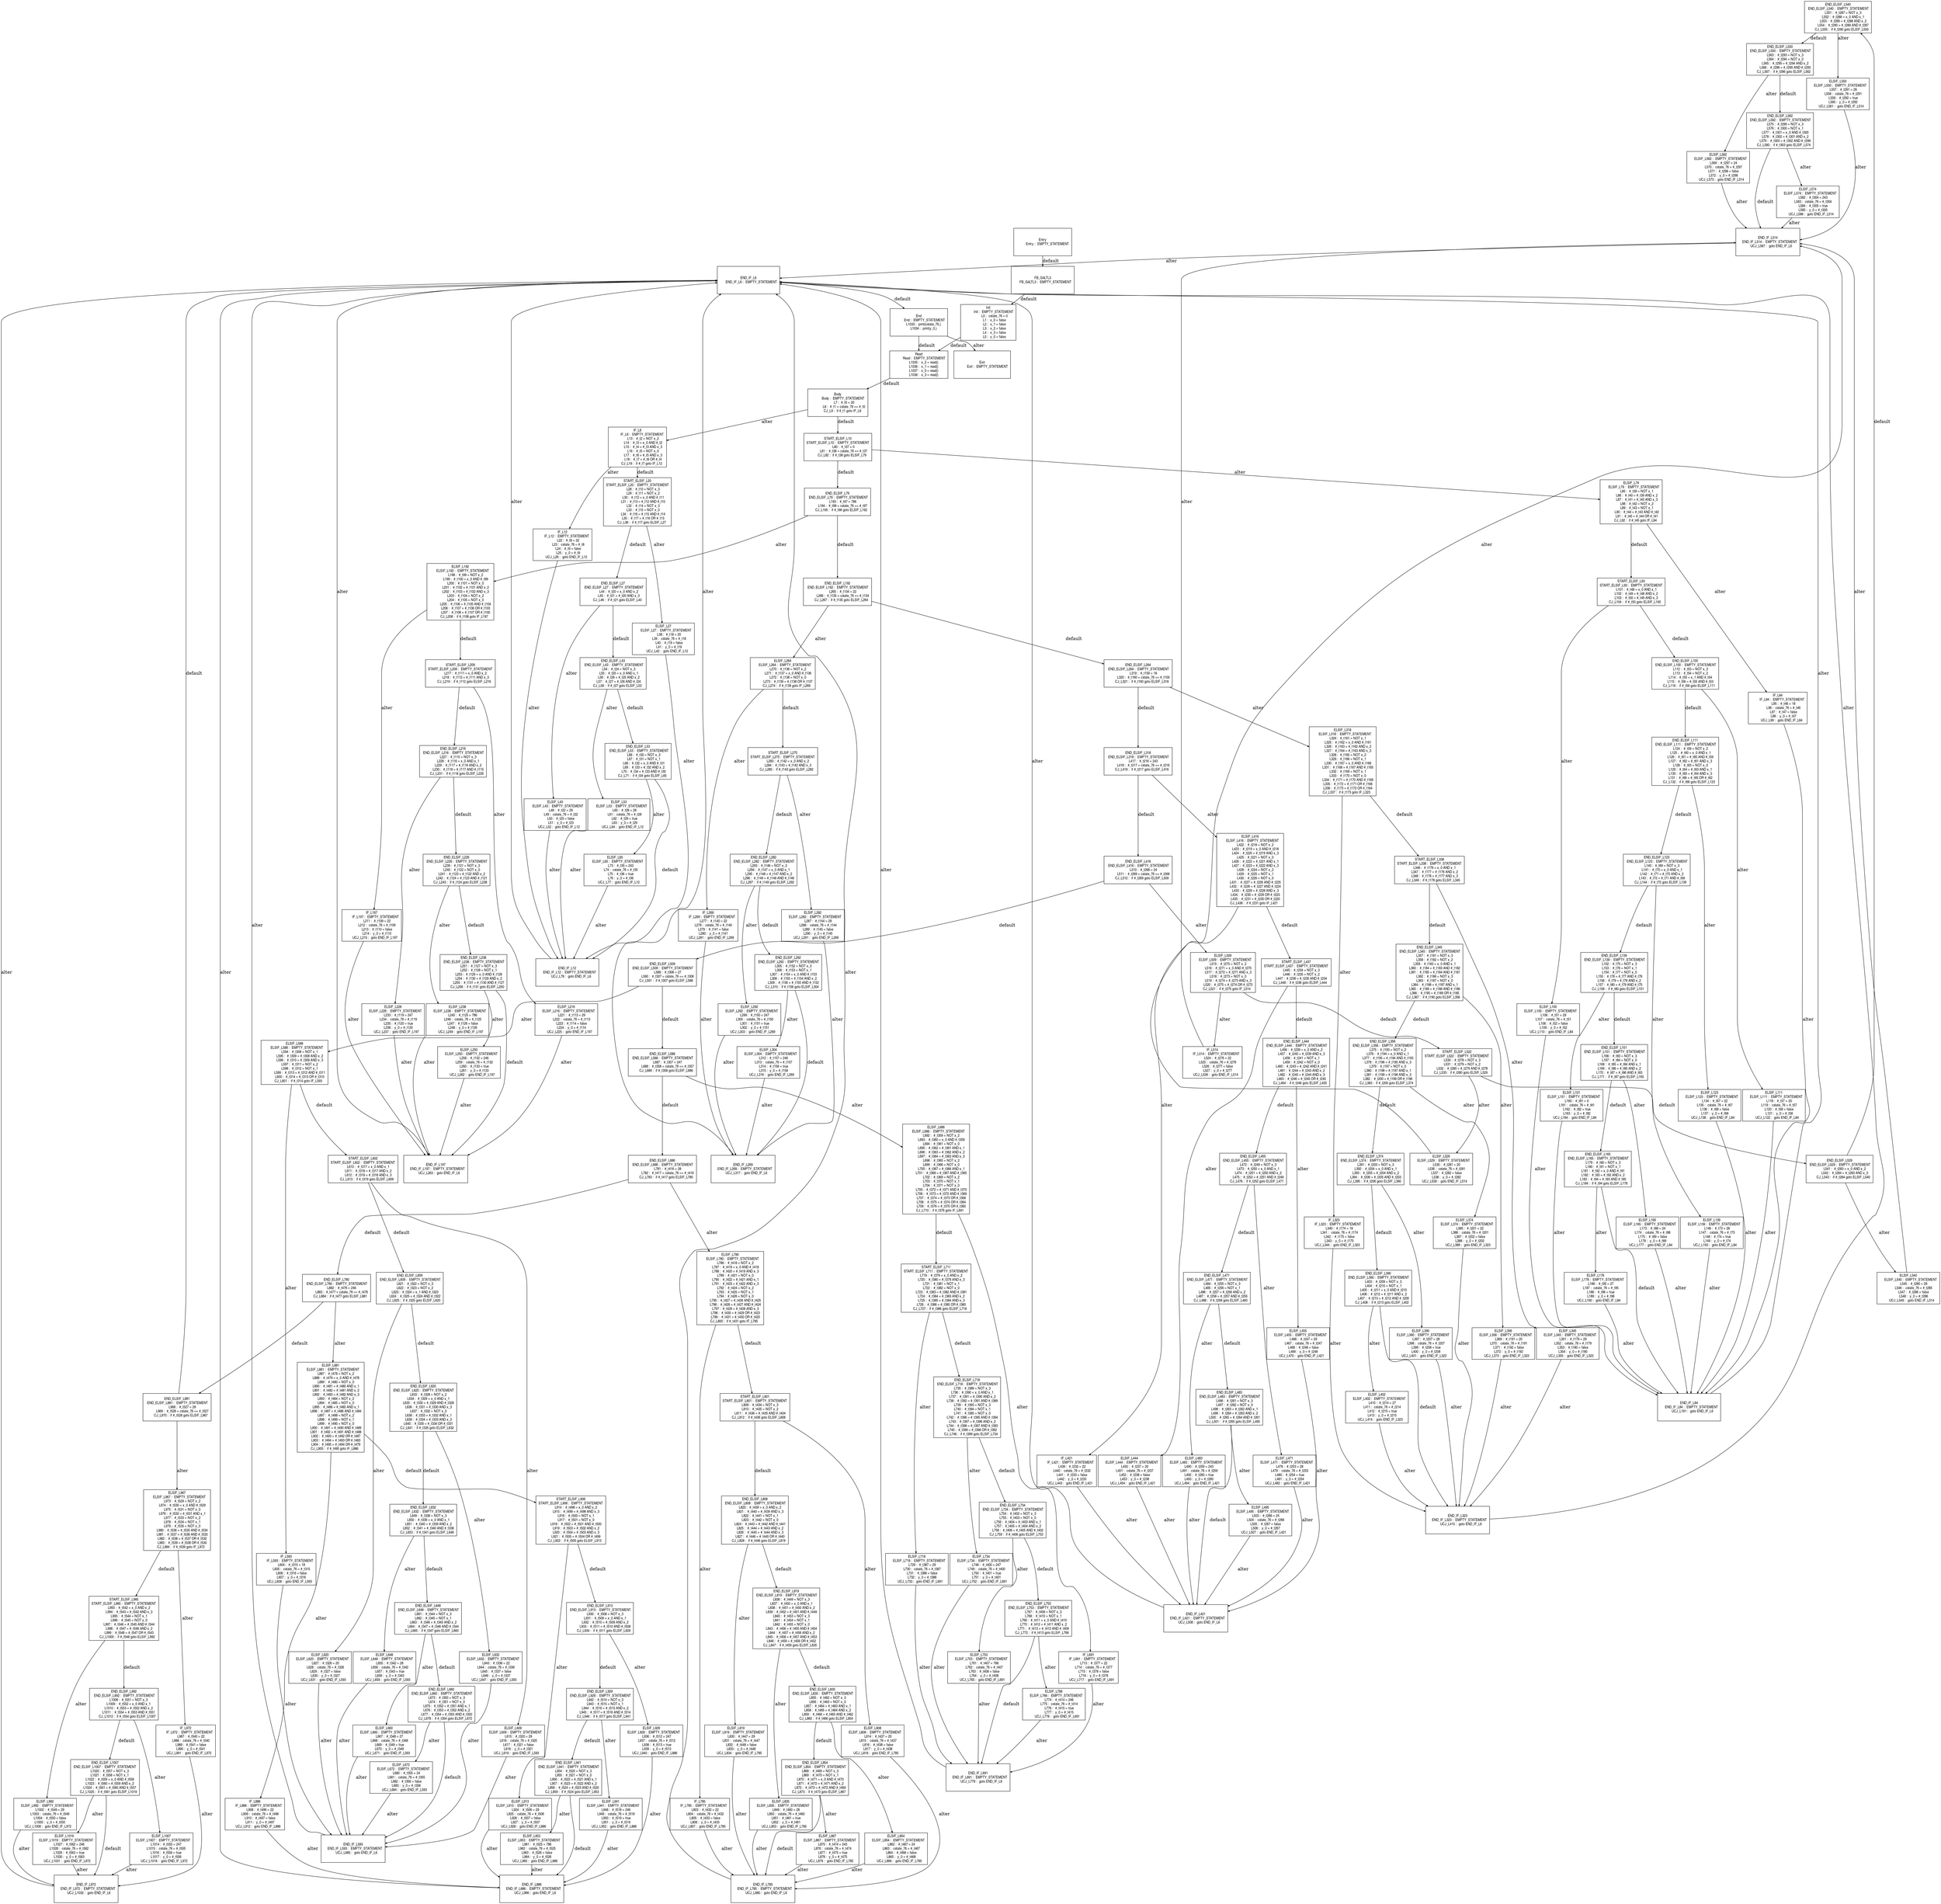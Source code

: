 digraph G {
  ranksep=.25;
  edge [arrowsize=.5]
  node [shape=rectangle, fontname="ArialNarrow",
        fontsize=12,  height=1.2];
  "END_ELSIF_L540
 END_ELSIF_L540 :  EMPTY_STATEMENT
           L551 :  #_t287 = NOT x_3
           L552 :  #_t288 = x_0 AND x_1
           L553 :  #_t289 = #_t288 AND x_2
           L554 :  #_t290 = #_t289 AND #_t287
        CJ_L555 :  if #_t290 goto ELSIF_L550
"; "START_ELSIF_L906
START_ELSIF_L906 :  EMPTY_STATEMENT
           L914 :  #_t498 = x_0 AND x_2
           L915 :  #_t499 = #_t498 AND x_3
           L916 :  #_t500 = NOT x_1
           L917 :  #_t501 = NOT x_0
           L918 :  #_t502 = #_t501 AND #_t500
           L919 :  #_t503 = #_t502 AND x_2
           L920 :  #_t504 = #_t503 AND x_3
           L921 :  #_t505 = #_t504 OR #_t499
        CJ_L922 :  if #_t505 goto ELSIF_L913
"; "ELSIF_L495
     ELSIF_L495 :  EMPTY_STATEMENT
           L503 :  #_t266 = 24
           L504 :  cstate_76 = #_t266
           L505 :  #_t267 = false
           L506 :  y_0 = #_t267
       UCJ_L507 :  goto END_IF_L421
"; "START_ELSIF_L437
START_ELSIF_L437 :  EMPTY_STATEMENT
           L445 :  #_t234 = NOT x_3
           L446 :  #_t235 = NOT x_2
           L447 :  #_t236 = #_t235 AND #_t234
        CJ_L448 :  if #_t236 goto ELSIF_L444
"; "ELSIF_L854
     ELSIF_L854 :  EMPTY_STATEMENT
           L862 :  #_t467 = 24
           L863 :  cstate_76 = #_t467
           L864 :  #_t468 = false
           L865 :  y_0 = #_t468
       UCJ_L866 :  goto END_IF_L785
"; "ELSIF_L881
     ELSIF_L881 :  EMPTY_STATEMENT
           L887 :  #_t478 = NOT x_2
           L888 :  #_t479 = x_0 AND #_t478
           L889 :  #_t480 = NOT x_0
           L890 :  #_t481 = #_t480 AND x_1
           L891 :  #_t482 = #_t481 AND x_2
           L892 :  #_t483 = #_t482 AND x_3
           L893 :  #_t484 = NOT x_2
           L894 :  #_t485 = NOT x_0
           L895 :  #_t486 = #_t485 AND x_1
           L896 :  #_t487 = #_t486 AND #_t484
           L897 :  #_t488 = NOT x_2
           L898 :  #_t489 = NOT x_1
           L899 :  #_t490 = NOT x_0
           L900 :  #_t491 = #_t490 AND #_t489
           L901 :  #_t492 = #_t491 AND #_t488
           L902 :  #_t493 = #_t492 OR #_t487
           L903 :  #_t494 = #_t493 OR #_t483
           L904 :  #_t495 = #_t494 OR #_t479
        CJ_L905 :  if #_t495 goto IF_L886
"; "END_ELSIF_L100
 END_ELSIF_L100 :  EMPTY_STATEMENT
           L112 :  #_t53 = NOT x_3
           L113 :  #_t54 = NOT x_2
           L114 :  #_t55 = x_1 AND #_t54
           L115 :  #_t56 = #_t55 AND #_t53
        CJ_L116 :  if #_t56 goto ELSIF_L111
"; "ELSIF_L686
     ELSIF_L686 :  EMPTY_STATEMENT
           L692 :  #_t359 = NOT x_2
           L693 :  #_t360 = x_0 AND #_t359
           L694 :  #_t361 = NOT x_0
           L695 :  #_t362 = #_t361 AND x_1
           L696 :  #_t363 = #_t362 AND x_2
           L697 :  #_t364 = #_t363 AND x_3
           L698 :  #_t365 = NOT x_2
           L699 :  #_t366 = NOT x_0
           L700 :  #_t367 = #_t366 AND x_1
           L701 :  #_t368 = #_t367 AND #_t365
           L702 :  #_t369 = NOT x_2
           L703 :  #_t370 = NOT x_1
           L704 :  #_t371 = NOT x_0
           L705 :  #_t372 = #_t371 AND #_t370
           L706 :  #_t373 = #_t372 AND #_t369
           L707 :  #_t374 = #_t373 OR #_t368
           L708 :  #_t375 = #_t374 OR #_t364
           L709 :  #_t376 = #_t375 OR #_t360
        CJ_L710 :  if #_t376 goto IF_L691
"; "END_ELSIF_L913
 END_ELSIF_L913 :  EMPTY_STATEMENT
           L930 :  #_t508 = NOT x_3
           L931 :  #_t509 = x_0 AND x_1
           L932 :  #_t510 = #_t509 AND x_2
           L933 :  #_t511 = #_t510 AND #_t508
        CJ_L934 :  if #_t511 goto ELSIF_L929
"; "END_ELSIF_L550
 END_ELSIF_L550 :  EMPTY_STATEMENT
           L563 :  #_t293 = NOT x_3
           L564 :  #_t294 = NOT x_0
           L565 :  #_t295 = #_t294 AND x_2
           L566 :  #_t296 = #_t295 AND #_t293
        CJ_L567 :  if #_t296 goto ELSIF_L562
"; "START_ELSIF_L522
START_ELSIF_L522 :  EMPTY_STATEMENT
           L530 :  #_t278 = NOT x_3
           L531 :  #_t279 = NOT x_2
           L532 :  #_t280 = #_t279 AND #_t278
        CJ_L533 :  if #_t280 goto ELSIF_L529
"; "END_ELSIF_L192
 END_ELSIF_L192 :  EMPTY_STATEMENT
           L265 :  #_t134 = 22
           L266 :  #_t135 = cstate_76 == #_t134
        CJ_L267 :  if #_t135 goto ELSIF_L264
"; "ELSIF_L660
     ELSIF_L660 :  EMPTY_STATEMENT
           L667 :  #_t348 = 27
           L668 :  cstate_76 = #_t348
           L669 :  #_t349 = true
           L670 :  y_0 = #_t349
       UCJ_L671 :  goto END_IF_L593
"; "END_ELSIF_L471
 END_ELSIF_L471 :  EMPTY_STATEMENT
           L484 :  #_t255 = NOT x_3
           L485 :  #_t256 = NOT x_1
           L486 :  #_t257 = #_t256 AND x_2
           L487 :  #_t258 = #_t257 AND #_t255
        CJ_L488 :  if #_t258 goto ELSIF_L483
"; "ELSIF_L819
     ELSIF_L819 :  EMPTY_STATEMENT
           L830 :  #_t447 = 29
           L831 :  cstate_76 = #_t447
           L832 :  #_t448 = false
           L833 :  y_0 = #_t448
       UCJ_L834 :  goto END_IF_L785
"; "IF_L514
        IF_L514 :  EMPTY_STATEMENT
           L524 :  #_t276 = 22
           L525 :  cstate_76 = #_t276
           L526 :  #_t277 = false
           L527 :  y_0 = #_t277
       UCJ_L528 :  goto END_IF_L514
"; "END_ELSIF_L53
  END_ELSIF_L53 :  EMPTY_STATEMENT
            L66 :  #_t30 = NOT x_3
            L67 :  #_t31 = NOT x_1
            L68 :  #_t32 = x_0 AND #_t31
            L69 :  #_t33 = #_t32 AND x_2
            L70 :  #_t34 = #_t33 AND #_t30
         CJ_L71 :  if #_t34 goto ELSIF_L65
"; "ELSIF_L356
     ELSIF_L356 :  EMPTY_STATEMENT
           L369 :  #_t191 = 20
           L370 :  cstate_76 = #_t191
           L371 :  #_t192 = false
           L372 :  y_0 = #_t192
       UCJ_L373 :  goto END_IF_L323
"; "END_ELSIF_L79
  END_ELSIF_L79 :  EMPTY_STATEMENT
           L193 :  #_t97 = 786
           L194 :  #_t98 = cstate_76 == #_t97
        CJ_L195 :  if #_t98 goto ELSIF_L192
"; "END_ELSIF_L929
 END_ELSIF_L929 :  EMPTY_STATEMENT
           L942 :  #_t514 = NOT x_3
           L943 :  #_t515 = NOT x_1
           L944 :  #_t516 = #_t515 AND x_2
           L945 :  #_t517 = #_t516 AND #_t514
        CJ_L946 :  if #_t517 goto ELSIF_L941
"; "END_ELSIF_L264
 END_ELSIF_L264 :  EMPTY_STATEMENT
           L319 :  #_t159 = 18
           L320 :  #_t160 = cstate_76 == #_t159
        CJ_L321 :  if #_t160 goto ELSIF_L318
"; "ELSIF_L27
      ELSIF_L27 :  EMPTY_STATEMENT
            L38 :  #_t18 = 20
            L39 :  cstate_76 = #_t18
            L40 :  #_t19 = false
            L41 :  y_0 = #_t19
        UCJ_L42 :  goto END_IF_L12
"; "IF_L323
        IF_L323 :  EMPTY_STATEMENT
           L340 :  #_t174 = 18
           L341 :  cstate_76 = #_t174
           L342 :  #_t175 = false
           L343 :  y_0 = #_t175
       UCJ_L344 :  goto END_IF_L323
"; "END_ELSIF_L1007
END_ELSIF_L1007 :  EMPTY_STATEMENT
          L1020 :  #_t557 = NOT x_3
          L1021 :  #_t558 = NOT x_1
          L1022 :  #_t559 = x_0 AND #_t558
          L1023 :  #_t560 = #_t559 AND x_2
          L1024 :  #_t561 = #_t560 AND #_t557
       CJ_L1025 :  if #_t561 goto ELSIF_L1019
"; "END_ELSIF_L483
 END_ELSIF_L483 :  EMPTY_STATEMENT
           L496 :  #_t261 = NOT x_3
           L497 :  #_t262 = NOT x_0
           L498 :  #_t263 = #_t262 AND x_1
           L499 :  #_t264 = #_t263 AND x_2
           L500 :  #_t265 = #_t264 AND #_t261
        CJ_L501 :  if #_t265 goto ELSIF_L495
"; "END_ELSIF_L835
 END_ELSIF_L835 :  EMPTY_STATEMENT
           L855 :  #_t462 = NOT x_3
           L856 :  #_t463 = NOT x_0
           L857 :  #_t464 = #_t463 AND x_1
           L858 :  #_t465 = #_t464 AND x_2
           L859 :  #_t466 = #_t465 AND #_t462
        CJ_L860 :  if #_t466 goto ELSIF_L854
"; "Body
           Body :  EMPTY_STATEMENT
             L7 :  #_t0 = 20
             L8 :  #_t1 = cstate_76 == #_t0
          CJ_L9 :  if #_t1 goto IF_L6
"; "ELSIF_L483
     ELSIF_L483 :  EMPTY_STATEMENT
           L490 :  #_t259 = 243
           L491 :  cstate_76 = #_t259
           L492 :  #_t260 = true
           L493 :  y_0 = #_t260
       UCJ_L494 :  goto END_IF_L421
"; "ELSIF_L318
     ELSIF_L318 :  EMPTY_STATEMENT
           L324 :  #_t161 = NOT x_1
           L325 :  #_t162 = x_0 AND #_t161
           L326 :  #_t163 = #_t162 AND x_2
           L327 :  #_t164 = #_t163 AND x_3
           L328 :  #_t165 = NOT x_2
           L329 :  #_t166 = NOT x_1
           L330 :  #_t167 = x_0 AND #_t166
           L331 :  #_t168 = #_t167 AND #_t165
           L332 :  #_t169 = NOT x_1
           L333 :  #_t170 = NOT x_0
           L334 :  #_t171 = #_t170 AND #_t169
           L335 :  #_t172 = #_t171 OR #_t168
           L336 :  #_t173 = #_t172 OR #_t164
        CJ_L337 :  if #_t173 goto IF_L323
"; "ELSIF_L780
     ELSIF_L780 :  EMPTY_STATEMENT
           L786 :  #_t418 = NOT x_2
           L787 :  #_t419 = x_0 AND #_t418
           L788 :  #_t420 = #_t419 AND x_3
           L789 :  #_t421 = NOT x_0
           L790 :  #_t422 = #_t421 AND x_1
           L791 :  #_t423 = #_t422 AND x_3
           L792 :  #_t424 = NOT x_2
           L793 :  #_t425 = NOT x_1
           L794 :  #_t426 = NOT x_0
           L795 :  #_t427 = #_t426 AND #_t425
           L796 :  #_t428 = #_t427 AND #_t424
           L797 :  #_t429 = #_t428 AND x_3
           L798 :  #_t430 = #_t429 OR #_t423
           L799 :  #_t431 = #_t430 OR #_t420
        CJ_L800 :  if #_t431 goto IF_L785
"; "ELSIF_L913
     ELSIF_L913 :  EMPTY_STATEMENT
           L924 :  #_t506 = 29
           L925 :  cstate_76 = #_t506
           L926 :  #_t507 = false
           L927 :  y_0 = #_t507
       UCJ_L928 :  goto END_IF_L886
"; "ELSIF_L79
      ELSIF_L79 :  EMPTY_STATEMENT
            L85 :  #_t39 = NOT x_1
            L86 :  #_t40 = #_t39 AND x_2
            L87 :  #_t41 = #_t40 AND x_3
            L88 :  #_t42 = NOT x_2
            L89 :  #_t43 = NOT x_1
            L90 :  #_t44 = #_t43 AND #_t42
            L91 :  #_t45 = #_t44 OR #_t41
         CJ_L92 :  if #_t45 goto IF_L84
"; "ELSIF_L250
     ELSIF_L250 :  EMPTY_STATEMENT
           L258 :  #_t132 = 246
           L259 :  cstate_76 = #_t132
           L260 :  #_t133 = true
           L261 :  y_0 = #_t133
       UCJ_L262 :  goto END_IF_L197
"; "IF_L785
        IF_L785 :  EMPTY_STATEMENT
           L803 :  #_t432 = 22
           L804 :  cstate_76 = #_t432
           L805 :  #_t433 = false
           L806 :  y_0 = #_t433
       UCJ_L807 :  goto END_IF_L785
"; "END_ELSIF_L455
 END_ELSIF_L455 :  EMPTY_STATEMENT
           L472 :  #_t249 = NOT x_3
           L473 :  #_t250 = x_0 AND x_1
           L474 :  #_t251 = #_t250 AND x_2
           L475 :  #_t252 = #_t251 AND #_t249
        CJ_L476 :  if #_t252 goto ELSIF_L471
"; "IF_L593
        IF_L593 :  EMPTY_STATEMENT
           L604 :  #_t315 = 18
           L605 :  cstate_76 = #_t315
           L606 :  #_t316 = false
           L607 :  y_0 = #_t316
       UCJ_L608 :  goto END_IF_L593
"; "ELSIF_L992
     ELSIF_L992 :  EMPTY_STATEMENT
          L1002 :  #_t549 = 29
          L1003 :  cstate_76 = #_t549
          L1004 :  #_t550 = false
          L1005 :  y_0 = #_t550
      UCJ_L1006 :  goto END_IF_L972
"; "END_IF_L691
    END_IF_L691 :  EMPTY_STATEMENT
       UCJ_L779 :  goto END_IF_L6
"; "END_ELSIF_L992
 END_ELSIF_L992 :  EMPTY_STATEMENT
          L1008 :  #_t551 = NOT x_3
          L1009 :  #_t552 = x_0 AND x_1
          L1010 :  #_t553 = #_t552 AND x_2
          L1011 :  #_t554 = #_t553 AND #_t551
       CJ_L1012 :  if #_t554 goto ELSIF_L1007
"; "END_ELSIF_L686
 END_ELSIF_L686 :  EMPTY_STATEMENT
           L781 :  #_t416 = 28
           L782 :  #_t417 = cstate_76 == #_t416
        CJ_L783 :  if #_t417 goto ELSIF_L780
"; "Entry
          Entry :  EMPTY_STATEMENT
"; "START_ELSIF_L602
START_ELSIF_L602 :  EMPTY_STATEMENT
           L610 :  #_t317 = x_0 AND x_1
           L611 :  #_t318 = #_t317 AND x_2
           L612 :  #_t319 = #_t318 AND x_3
        CJ_L613 :  if #_t319 goto ELSIF_L609
"; "ELSIF_L178
     ELSIF_L178 :  EMPTY_STATEMENT
           L186 :  #_t95 = 27
           L187 :  cstate_76 = #_t95
           L188 :  #_t96 = true
           L189 :  y_0 = #_t96
       UCJ_L190 :  goto END_IF_L84
"; "END_ELSIF_L216
 END_ELSIF_L216 :  EMPTY_STATEMENT
           L227 :  #_t115 = NOT x_3
           L228 :  #_t116 = x_0 AND x_1
           L229 :  #_t117 = #_t116 AND x_2
           L230 :  #_t118 = #_t117 AND #_t115
        CJ_L231 :  if #_t118 goto ELSIF_L226
"; "END_ELSIF_L282
 END_ELSIF_L282 :  EMPTY_STATEMENT
           L293 :  #_t146 = NOT x_3
           L294 :  #_t147 = x_0 AND x_1
           L295 :  #_t148 = #_t147 AND x_2
           L296 :  #_t149 = #_t148 AND #_t146
        CJ_L297 :  if #_t149 goto ELSIF_L292
"; "ELSIF_L238
     ELSIF_L238 :  EMPTY_STATEMENT
           L245 :  #_t125 = 786
           L246 :  cstate_76 = #_t125
           L247 :  #_t126 = false
           L248 :  y_0 = #_t126
       UCJ_L249 :  goto END_IF_L197
"; "END_IF_L12
     END_IF_L12 :  EMPTY_STATEMENT
        UCJ_L78 :  goto END_IF_L6
"; "IF_L84
         IF_L84 :  EMPTY_STATEMENT
            L95 :  #_t46 = 18
            L96 :  cstate_76 = #_t46
            L97 :  #_t47 = false
            L98 :  y_0 = #_t47
        UCJ_L99 :  goto END_IF_L84
"; "START_ELSIF_L711
START_ELSIF_L711 :  EMPTY_STATEMENT
           L719 :  #_t379 = x_0 AND x_2
           L720 :  #_t380 = #_t379 AND x_3
           L721 :  #_t381 = NOT x_1
           L722 :  #_t382 = NOT x_0
           L723 :  #_t383 = #_t382 AND #_t381
           L724 :  #_t384 = #_t383 AND x_2
           L725 :  #_t385 = #_t384 AND x_3
           L726 :  #_t386 = #_t385 OR #_t380
        CJ_L727 :  if #_t386 goto ELSIF_L718
"; "ELSIF_L282
     ELSIF_L282 :  EMPTY_STATEMENT
           L287 :  #_t144 = 29
           L288 :  cstate_76 = #_t144
           L289 :  #_t145 = false
           L290 :  y_0 = #_t145
       UCJ_L291 :  goto END_IF_L269
"; "ELSIF_L609
     ELSIF_L609 :  EMPTY_STATEMENT
           L615 :  #_t320 = 29
           L616 :  cstate_76 = #_t320
           L617 :  #_t321 = false
           L618 :  y_0 = #_t321
       UCJ_L619 :  goto END_IF_L593
"; "ELSIF_L620
     ELSIF_L620 :  EMPTY_STATEMENT
           L627 :  #_t326 = 20
           L628 :  cstate_76 = #_t326
           L629 :  #_t327 = false
           L630 :  y_0 = #_t327
       UCJ_L631 :  goto END_IF_L593
"; "START_ELSIF_L985
START_ELSIF_L985 :  EMPTY_STATEMENT
           L993 :  #_t542 = x_0 AND x_2
           L994 :  #_t543 = #_t542 AND x_3
           L995 :  #_t544 = NOT x_1
           L996 :  #_t545 = NOT x_0
           L997 :  #_t546 = #_t545 AND #_t544
           L998 :  #_t547 = #_t546 AND x_2
           L999 :  #_t548 = #_t547 OR #_t543
       CJ_L1000 :  if #_t548 goto ELSIF_L992
"; "End
            End :  EMPTY_STATEMENT
          L1033 :  print(cstate_76,)
          L1034 :  print(y_0,)
"; "END_ELSIF_L632
 END_ELSIF_L632 :  EMPTY_STATEMENT
           L649 :  #_t338 = NOT x_3
           L650 :  #_t339 = x_0 AND x_1
           L651 :  #_t340 = #_t339 AND x_2
           L652 :  #_t341 = #_t340 AND #_t338
        CJ_L653 :  if #_t341 goto ELSIF_L648
"; "Exit
           Exit :  EMPTY_STATEMENT
"; "END_ELSIF_L734
 END_ELSIF_L734 :  EMPTY_STATEMENT
           L754 :  #_t402 = NOT x_3
           L755 :  #_t403 = NOT x_0
           L756 :  #_t404 = #_t403 AND x_1
           L757 :  #_t405 = #_t404 AND x_2
           L758 :  #_t406 = #_t405 AND #_t402
        CJ_L759 :  if #_t406 goto ELSIF_L753
"; "END_IF_L269
    END_IF_L269 :  EMPTY_STATEMENT
       UCJ_L317 :  goto END_IF_L6
"; "END_ELSIF_L808
 END_ELSIF_L808 :  EMPTY_STATEMENT
           L820 :  #_t439 = x_0 AND x_2
           L821 :  #_t440 = #_t439 AND x_3
           L822 :  #_t441 = NOT x_1
           L823 :  #_t442 = NOT x_0
           L824 :  #_t443 = #_t442 AND #_t441
           L825 :  #_t444 = #_t443 AND x_2
           L826 :  #_t445 = #_t444 AND x_3
           L827 :  #_t446 = #_t445 OR #_t440
        CJ_L828 :  if #_t446 goto ELSIF_L819
"; "ELSIF_L416
     ELSIF_L416 :  EMPTY_STATEMENT
           L422 :  #_t218 = NOT x_2
           L423 :  #_t219 = x_0 AND #_t218
           L424 :  #_t220 = #_t219 AND x_3
           L425 :  #_t221 = NOT x_0
           L426 :  #_t222 = #_t221 AND x_1
           L427 :  #_t223 = #_t222 AND x_3
           L428 :  #_t224 = NOT x_2
           L429 :  #_t225 = NOT x_1
           L430 :  #_t226 = NOT x_0
           L431 :  #_t227 = #_t226 AND #_t225
           L432 :  #_t228 = #_t227 AND #_t224
           L433 :  #_t229 = #_t228 AND x_3
           L434 :  #_t230 = #_t229 OR #_t223
           L435 :  #_t231 = #_t230 OR #_t220
        CJ_L436 :  if #_t231 goto IF_L421
"; "END_ELSIF_L588
 END_ELSIF_L588 :  EMPTY_STATEMENT
           L687 :  #_t357 = 247
           L688 :  #_t358 = cstate_76 == #_t357
        CJ_L689 :  if #_t358 goto ELSIF_L686
"; "ELSIF_L835
     ELSIF_L835 :  EMPTY_STATEMENT
           L849 :  #_t460 = 28
           L850 :  cstate_76 = #_t460
           L851 :  #_t461 = true
           L852 :  y_0 = #_t461
       UCJ_L853 :  goto END_IF_L785
"; "END_IF_L785
    END_IF_L785 :  EMPTY_STATEMENT
       UCJ_L880 :  goto END_IF_L6
"; "START_ELSIF_L93
START_ELSIF_L93 :  EMPTY_STATEMENT
           L101 :  #_t48 = x_0 AND x_1
           L102 :  #_t49 = #_t48 AND x_2
           L103 :  #_t50 = #_t49 AND x_3
        CJ_L104 :  if #_t50 goto ELSIF_L100
"; "IF_L421
        IF_L421 :  EMPTY_STATEMENT
           L439 :  #_t232 = 22
           L440 :  cstate_76 = #_t232
           L441 :  #_t233 = false
           L442 :  y_0 = #_t233
       UCJ_L443 :  goto END_IF_L421
"; "ELSIF_L65
      ELSIF_L65 :  EMPTY_STATEMENT
            L73 :  #_t35 = 243
            L74 :  cstate_76 = #_t35
            L75 :  #_t36 = true
            L76 :  y_0 = #_t36
        UCJ_L77 :  goto END_IF_L12
"; "ELSIF_L550
     ELSIF_L550 :  EMPTY_STATEMENT
           L557 :  #_t291 = 28
           L558 :  cstate_76 = #_t291
           L559 :  #_t292 = true
           L560 :  y_0 = #_t292
       UCJ_L561 :  goto END_IF_L514
"; "ELSIF_L588
     ELSIF_L588 :  EMPTY_STATEMENT
           L594 :  #_t308 = NOT x_1
           L595 :  #_t309 = #_t308 AND x_2
           L596 :  #_t310 = #_t309 AND x_3
           L597 :  #_t311 = NOT x_2
           L598 :  #_t312 = NOT x_1
           L599 :  #_t313 = #_t312 AND #_t311
           L600 :  #_t314 = #_t313 OR #_t310
        CJ_L601 :  if #_t314 goto IF_L593
"; "END_ELSIF_L444
 END_ELSIF_L444 :  EMPTY_STATEMENT
           L456 :  #_t239 = x_0 AND x_2
           L457 :  #_t240 = #_t239 AND x_3
           L458 :  #_t241 = NOT x_1
           L459 :  #_t242 = NOT x_0
           L460 :  #_t243 = #_t242 AND #_t241
           L461 :  #_t244 = #_t243 AND x_2
           L462 :  #_t245 = #_t244 AND x_3
           L463 :  #_t246 = #_t245 OR #_t240
        CJ_L464 :  if #_t246 goto ELSIF_L455
"; "ELSIF_L139
     ELSIF_L139 :  EMPTY_STATEMENT
           L146 :  #_t73 = 28
           L147 :  cstate_76 = #_t73
           L148 :  #_t74 = true
           L149 :  y_0 = #_t74
       UCJ_L150 :  goto END_IF_L84
"; "END_ELSIF_L151
 END_ELSIF_L151 :  EMPTY_STATEMENT
           L166 :  #_t83 = NOT x_3
           L167 :  #_t84 = NOT x_0
           L168 :  #_t85 = #_t84 AND x_1
           L169 :  #_t86 = #_t85 AND x_2
           L170 :  #_t87 = #_t86 AND #_t83
        CJ_L171 :  if #_t87 goto ELSIF_L165
"; "END_ELSIF_L292
 END_ELSIF_L292 :  EMPTY_STATEMENT
           L305 :  #_t152 = NOT x_3
           L306 :  #_t153 = NOT x_1
           L307 :  #_t154 = x_0 AND #_t153
           L308 :  #_t155 = #_t154 AND x_2
           L309 :  #_t156 = #_t155 AND #_t152
        CJ_L310 :  if #_t156 goto ELSIF_L304
"; "END_ELSIF_L753
 END_ELSIF_L753 :  EMPTY_STATEMENT
           L767 :  #_t409 = NOT x_3
           L768 :  #_t410 = NOT x_1
           L769 :  #_t411 = x_0 AND #_t410
           L770 :  #_t412 = #_t411 AND x_2
           L771 :  #_t413 = #_t412 AND #_t409
        CJ_L772 :  if #_t413 goto ELSIF_L766
"; "ELSIF_L672
     ELSIF_L672 :  EMPTY_STATEMENT
           L680 :  #_t355 = 24
           L681 :  cstate_76 = #_t355
           L682 :  #_t356 = false
           L683 :  y_0 = #_t356
       UCJ_L684 :  goto END_IF_L593
"; "END_IF_L972
    END_IF_L972 :  EMPTY_STATEMENT
      UCJ_L1032 :  goto END_IF_L6
"; "END_ELSIF_L356
 END_ELSIF_L356 :  EMPTY_STATEMENT
           L375 :  #_t193 = NOT x_2
           L376 :  #_t194 = x_0 AND x_1
           L377 :  #_t195 = #_t194 AND #_t193
           L378 :  #_t196 = #_t195 AND x_3
           L379 :  #_t197 = NOT x_0
           L380 :  #_t198 = #_t197 AND x_1
           L381 :  #_t199 = #_t198 AND x_3
           L382 :  #_t200 = #_t199 OR #_t196
        CJ_L383 :  if #_t200 goto ELSIF_L374
"; "ELSIF_L374
     ELSIF_L374 :  EMPTY_STATEMENT
           L385 :  #_t201 = 22
           L386 :  cstate_76 = #_t201
           L387 :  #_t202 = false
           L388 :  y_0 = #_t202
       UCJ_L389 :  goto END_IF_L323
"; "ELSIF_L292
     ELSIF_L292 :  EMPTY_STATEMENT
           L299 :  #_t150 = 247
           L300 :  cstate_76 = #_t150
           L301 :  #_t151 = true
           L302 :  y_0 = #_t151
       UCJ_L303 :  goto END_IF_L269
"; "END_ELSIF_L780
 END_ELSIF_L780 :  EMPTY_STATEMENT
           L882 :  #_t476 = 246
           L883 :  #_t477 = cstate_76 == #_t476
        CJ_L884 :  if #_t477 goto ELSIF_L881
"; "END_ELSIF_L238
 END_ELSIF_L238 :  EMPTY_STATEMENT
           L251 :  #_t127 = NOT x_3
           L252 :  #_t128 = NOT x_1
           L253 :  #_t129 = x_0 AND #_t128
           L254 :  #_t130 = #_t129 AND x_2
           L255 :  #_t131 = #_t130 AND #_t127
        CJ_L256 :  if #_t131 goto ELSIF_L250
"; "END_ELSIF_L854
 END_ELSIF_L854 :  EMPTY_STATEMENT
           L868 :  #_t469 = NOT x_3
           L869 :  #_t470 = NOT x_1
           L870 :  #_t471 = x_0 AND #_t470
           L871 :  #_t472 = #_t471 AND x_2
           L872 :  #_t473 = #_t472 AND #_t469
        CJ_L873 :  if #_t473 goto ELSIF_L867
"; "END_ELSIF_L374
 END_ELSIF_L374 :  EMPTY_STATEMENT
           L391 :  #_t203 = NOT x_3
           L392 :  #_t204 = x_0 AND x_1
           L393 :  #_t205 = #_t204 AND x_2
           L394 :  #_t206 = #_t205 AND #_t203
        CJ_L395 :  if #_t206 goto ELSIF_L390
"; "END_ELSIF_L718
 END_ELSIF_L718 :  EMPTY_STATEMENT
           L735 :  #_t389 = NOT x_3
           L736 :  #_t390 = x_0 AND x_1
           L737 :  #_t391 = #_t390 AND x_2
           L738 :  #_t392 = #_t391 AND #_t389
           L739 :  #_t393 = NOT x_3
           L740 :  #_t394 = NOT x_1
           L741 :  #_t395 = NOT x_0
           L742 :  #_t396 = #_t395 AND #_t394
           L743 :  #_t397 = #_t396 AND x_2
           L744 :  #_t398 = #_t397 AND #_t393
           L745 :  #_t399 = #_t398 OR #_t392
        CJ_L746 :  if #_t399 goto ELSIF_L734
"; "IF_L972
        IF_L972 :  EMPTY_STATEMENT
           L987 :  #_t540 = 22
           L988 :  cstate_76 = #_t540
           L989 :  #_t541 = false
           L990 :  y_0 = #_t541
       UCJ_L991 :  goto END_IF_L972
"; "END_IF_L6
      END_IF_L6 :  EMPTY_STATEMENT
"; "START_ELSIF_L801
START_ELSIF_L801 :  EMPTY_STATEMENT
           L809 :  #_t434 = NOT x_3
           L810 :  #_t435 = NOT x_2
           L811 :  #_t436 = #_t435 AND #_t434
        CJ_L812 :  if #_t436 goto ELSIF_L808
"; "IF_L6
          IF_L6 :  EMPTY_STATEMENT
            L13 :  #_t2 = NOT x_2
            L14 :  #_t3 = x_0 AND #_t2
            L15 :  #_t4 = #_t3 AND x_3
            L16 :  #_t5 = NOT x_0
            L17 :  #_t6 = #_t5 AND x_3
            L18 :  #_t7 = #_t6 OR #_t4
         CJ_L19 :  if #_t7 goto IF_L12
"; "END_ELSIF_L123
 END_ELSIF_L123 :  EMPTY_STATEMENT
           L140 :  #_t69 = NOT x_3
           L141 :  #_t70 = x_0 AND x_1
           L142 :  #_t71 = #_t70 AND x_2
           L143 :  #_t72 = #_t71 AND #_t69
        CJ_L144 :  if #_t72 goto ELSIF_L139
"; "ELSIF_L734
     ELSIF_L734 :  EMPTY_STATEMENT
           L748 :  #_t400 = 247
           L749 :  cstate_76 = #_t400
           L750 :  #_t401 = true
           L751 :  y_0 = #_t401
       UCJ_L752 :  goto END_IF_L691
"; "END_ELSIF_L43
  END_ELSIF_L43 :  EMPTY_STATEMENT
            L54 :  #_t24 = NOT x_3
            L55 :  #_t25 = x_0 AND x_1
            L56 :  #_t26 = #_t25 AND x_2
            L57 :  #_t27 = #_t26 AND #_t24
         CJ_L58 :  if #_t27 goto ELSIF_L53
"; "END_ELSIF_L881
 END_ELSIF_L881 :  EMPTY_STATEMENT
           L968 :  #_t527 = 29
           L969 :  #_t528 = cstate_76 == #_t527
        CJ_L970 :  if #_t528 goto ELSIF_L967
"; "ELSIF_L1007
    ELSIF_L1007 :  EMPTY_STATEMENT
          L1014 :  #_t555 = 247
          L1015 :  cstate_76 = #_t555
          L1016 :  #_t556 = true
          L1017 :  y_0 = #_t556
      UCJ_L1018 :  goto END_IF_L972
"; "ELSIF_L967
     ELSIF_L967 :  EMPTY_STATEMENT
           L973 :  #_t529 = NOT x_2
           L974 :  #_t530 = x_0 AND #_t529
           L975 :  #_t531 = NOT x_0
           L976 :  #_t532 = #_t531 AND x_1
           L977 :  #_t533 = NOT x_2
           L978 :  #_t534 = NOT x_1
           L979 :  #_t535 = NOT x_0
           L980 :  #_t536 = #_t535 AND #_t534
           L981 :  #_t537 = #_t536 AND #_t533
           L982 :  #_t538 = #_t537 OR #_t532
           L983 :  #_t539 = #_t538 OR #_t530
        CJ_L984 :  if #_t539 goto IF_L972
"; "END_ELSIF_L27
  END_ELSIF_L27 :  EMPTY_STATEMENT
            L44 :  #_t20 = x_0 AND x_2
            L45 :  #_t21 = #_t20 AND x_3
         CJ_L46 :  if #_t21 goto ELSIF_L43
"; "END_ELSIF_L416
 END_ELSIF_L416 :  EMPTY_STATEMENT
           L510 :  #_t268 = 24
           L511 :  #_t269 = cstate_76 == #_t268
        CJ_L512 :  if #_t269 goto ELSIF_L509
"; "START_ELSIF_L338
START_ELSIF_L338 :  EMPTY_STATEMENT
           L346 :  #_t176 = x_0 AND x_1
           L347 :  #_t177 = #_t176 AND x_2
           L348 :  #_t178 = #_t177 AND x_3
        CJ_L349 :  if #_t178 goto ELSIF_L345
"; "ELSIF_L444
     ELSIF_L444 :  EMPTY_STATEMENT
           L450 :  #_t237 = 20
           L451 :  cstate_76 = #_t237
           L452 :  #_t238 = false
           L453 :  y_0 = #_t238
       UCJ_L454 :  goto END_IF_L421
"; "ELSIF_L165
     ELSIF_L165 :  EMPTY_STATEMENT
           L173 :  #_t88 = 24
           L174 :  cstate_76 = #_t88
           L175 :  #_t89 = false
           L176 :  y_0 = #_t89
       UCJ_L177 :  goto END_IF_L84
"; "ELSIF_L123
     ELSIF_L123 :  EMPTY_STATEMENT
           L134 :  #_t67 = 22
           L135 :  cstate_76 = #_t67
           L136 :  #_t68 = false
           L137 :  y_0 = #_t68
       UCJ_L138 :  goto END_IF_L84
"; "ELSIF_L455
     ELSIF_L455 :  EMPTY_STATEMENT
           L466 :  #_t247 = 29
           L467 :  cstate_76 = #_t247
           L468 :  #_t248 = false
           L469 :  y_0 = #_t248
       UCJ_L470 :  goto END_IF_L421
"; "END_ELSIF_L509
 END_ELSIF_L509 :  EMPTY_STATEMENT
           L589 :  #_t306 = 27
           L590 :  #_t307 = cstate_76 == #_t306
        CJ_L591 :  if #_t307 goto ELSIF_L588
"; "ELSIF_L718
     ELSIF_L718 :  EMPTY_STATEMENT
           L729 :  #_t387 = 29
           L730 :  cstate_76 = #_t387
           L731 :  #_t388 = false
           L732 :  y_0 = #_t388
       UCJ_L733 :  goto END_IF_L691
"; "ELSIF_L540
     ELSIF_L540 :  EMPTY_STATEMENT
           L545 :  #_t285 = 29
           L546 :  cstate_76 = #_t285
           L547 :  #_t286 = false
           L548 :  y_0 = #_t286
       UCJ_L549 :  goto END_IF_L514
"; "END_ELSIF_L345
 END_ELSIF_L345 :  EMPTY_STATEMENT
           L357 :  #_t181 = NOT x_3
           L358 :  #_t182 = NOT x_2
           L359 :  #_t183 = x_0 AND x_1
           L360 :  #_t184 = #_t183 AND #_t182
           L361 :  #_t185 = #_t184 AND #_t181
           L362 :  #_t186 = NOT x_3
           L363 :  #_t187 = NOT x_0
           L364 :  #_t188 = #_t187 AND x_1
           L365 :  #_t189 = #_t188 AND #_t186
           L366 :  #_t190 = #_t189 OR #_t185
        CJ_L367 :  if #_t190 goto ELSIF_L356
"; "END_ELSIF_L226
 END_ELSIF_L226 :  EMPTY_STATEMENT
           L239 :  #_t121 = NOT x_3
           L240 :  #_t122 = NOT x_0
           L241 :  #_t123 = #_t122 AND x_2
           L242 :  #_t124 = #_t123 AND #_t121
        CJ_L243 :  if #_t124 goto ELSIF_L238
"; "ELSIF_L1019
    ELSIF_L1019 :  EMPTY_STATEMENT
          L1027 :  #_t562 = 246
          L1028 :  cstate_76 = #_t562
          L1029 :  #_t563 = true
          L1030 :  y_0 = #_t563
      UCJ_L1031 :  goto END_IF_L972
"; "ELSIF_L226
     ELSIF_L226 :  EMPTY_STATEMENT
           L233 :  #_t119 = 247
           L234 :  cstate_76 = #_t119
           L235 :  #_t120 = true
           L236 :  y_0 = #_t120
       UCJ_L237 :  goto END_IF_L197
"; "ELSIF_L151
     ELSIF_L151 :  EMPTY_STATEMENT
           L160 :  #_t81 = 0
           L161 :  cstate_76 = #_t81
           L162 :  #_t82 = true
           L163 :  y_0 = #_t82
       UCJ_L164 :  goto END_IF_L84
"; "END_ELSIF_L318
 END_ELSIF_L318 :  EMPTY_STATEMENT
           L417 :  #_t216 = 243
           L418 :  #_t217 = cstate_76 == #_t216
        CJ_L419 :  if #_t217 goto ELSIF_L416
"; "ELSIF_L471
     ELSIF_L471 :  EMPTY_STATEMENT
           L478 :  #_t253 = 28
           L479 :  cstate_76 = #_t253
           L480 :  #_t254 = true
           L481 :  y_0 = #_t254
       UCJ_L482 :  goto END_IF_L421
"; "ELSIF_L402
     ELSIF_L402 :  EMPTY_STATEMENT
           L410 :  #_t214 = 27
           L411 :  cstate_76 = #_t214
           L412 :  #_t215 = true
           L413 :  y_0 = #_t215
       UCJ_L414 :  goto END_IF_L323
"; "END_ELSIF_L139
 END_ELSIF_L139 :  EMPTY_STATEMENT
           L152 :  #_t75 = NOT x_3
           L153 :  #_t76 = NOT x_1
           L154 :  #_t77 = NOT x_0
           L155 :  #_t78 = #_t77 AND #_t76
           L156 :  #_t79 = #_t78 AND x_2
           L157 :  #_t80 = #_t79 AND #_t75
        CJ_L158 :  if #_t80 goto ELSIF_L151
"; "ELSIF_L529
     ELSIF_L529 :  EMPTY_STATEMENT
           L535 :  #_t281 = 20
           L536 :  cstate_76 = #_t281
           L537 :  #_t282 = false
           L538 :  y_0 = #_t282
       UCJ_L539 :  goto END_IF_L514
"; "ELSIF_L632
     ELSIF_L632 :  EMPTY_STATEMENT
           L643 :  #_t336 = 22
           L644 :  cstate_76 = #_t336
           L645 :  #_t337 = false
           L646 :  y_0 = #_t337
       UCJ_L647 :  goto END_IF_L593
"; "ELSIF_L753
     ELSIF_L753 :  EMPTY_STATEMENT
           L761 :  #_t407 = 786
           L762 :  cstate_76 = #_t407
           L763 :  #_t408 = false
           L764 :  y_0 = #_t408
       UCJ_L765 :  goto END_IF_L691
"; "IF_L197
        IF_L197 :  EMPTY_STATEMENT
           L211 :  #_t109 = 22
           L212 :  cstate_76 = #_t109
           L213 :  #_t110 = false
           L214 :  y_0 = #_t110
       UCJ_L215 :  goto END_IF_L197
"; "END_IF_L421
    END_IF_L421 :  EMPTY_STATEMENT
       UCJ_L508 :  goto END_IF_L6
"; "END_IF_L197
    END_IF_L197 :  EMPTY_STATEMENT
       UCJ_L263 :  goto END_IF_L6
"; "ELSIF_L100
     ELSIF_L100 :  EMPTY_STATEMENT
           L106 :  #_t51 = 29
           L107 :  cstate_76 = #_t51
           L108 :  #_t52 = false
           L109 :  y_0 = #_t52
       UCJ_L110 :  goto END_IF_L84
"; "ELSIF_L304
     ELSIF_L304 :  EMPTY_STATEMENT
           L312 :  #_t157 = 246
           L313 :  cstate_76 = #_t157
           L314 :  #_t158 = true
           L315 :  y_0 = #_t158
       UCJ_L316 :  goto END_IF_L269
"; "ELSIF_L766
     ELSIF_L766 :  EMPTY_STATEMENT
           L774 :  #_t414 = 246
           L775 :  cstate_76 = #_t414
           L776 :  #_t415 = true
           L777 :  y_0 = #_t415
       UCJ_L778 :  goto END_IF_L691
"; "ELSIF_L111
     ELSIF_L111 :  EMPTY_STATEMENT
           L118 :  #_t57 = 20
           L119 :  cstate_76 = #_t57
           L120 :  #_t58 = false
           L121 :  y_0 = #_t58
       UCJ_L122 :  goto END_IF_L84
"; "ELSIF_L53
      ELSIF_L53 :  EMPTY_STATEMENT
            L60 :  #_t28 = 28
            L61 :  cstate_76 = #_t28
            L62 :  #_t29 = true
            L63 :  y_0 = #_t29
        UCJ_L64 :  goto END_IF_L12
"; "IF_L12
         IF_L12 :  EMPTY_STATEMENT
            L22 :  #_t8 = 22
            L23 :  cstate_76 = #_t8
            L24 :  #_t9 = false
            L25 :  y_0 = #_t9
        UCJ_L26 :  goto END_IF_L12
"; "ELSIF_L941
     ELSIF_L941 :  EMPTY_STATEMENT
           L948 :  #_t518 = 246
           L949 :  cstate_76 = #_t518
           L950 :  #_t519 = true
           L951 :  y_0 = #_t519
       UCJ_L952 :  goto END_IF_L886
"; "END_ELSIF_L620
 END_ELSIF_L620 :  EMPTY_STATEMENT
           L633 :  #_t328 = NOT x_2
           L634 :  #_t329 = x_0 AND x_1
           L635 :  #_t330 = #_t329 AND #_t328
           L636 :  #_t331 = #_t330 AND x_3
           L637 :  #_t332 = NOT x_0
           L638 :  #_t333 = #_t332 AND x_1
           L639 :  #_t334 = #_t333 AND x_3
           L640 :  #_t335 = #_t334 OR #_t331
        CJ_L641 :  if #_t335 goto ELSIF_L632
"; "ELSIF_L648
     ELSIF_L648 :  EMPTY_STATEMENT
           L655 :  #_t342 = 28
           L656 :  cstate_76 = #_t342
           L657 :  #_t343 = true
           L658 :  y_0 = #_t343
       UCJ_L659 :  goto END_IF_L593
"; "START_ELSIF_L209
START_ELSIF_L209 :  EMPTY_STATEMENT
           L217 :  #_t111 = x_0 AND x_2
           L218 :  #_t112 = #_t111 AND x_3
        CJ_L219 :  if #_t112 goto ELSIF_L216
"; "ELSIF_L390
     ELSIF_L390 :  EMPTY_STATEMENT
           L397 :  #_t207 = 28
           L398 :  cstate_76 = #_t207
           L399 :  #_t208 = true
           L400 :  y_0 = #_t208
       UCJ_L401 :  goto END_IF_L323
"; "ELSIF_L562
     ELSIF_L562 :  EMPTY_STATEMENT
           L569 :  #_t297 = 24
           L570 :  cstate_76 = #_t297
           L571 :  #_t298 = false
           L572 :  y_0 = #_t298
       UCJ_L573 :  goto END_IF_L514
"; "END_ELSIF_L660
 END_ELSIF_L660 :  EMPTY_STATEMENT
           L673 :  #_t350 = NOT x_3
           L674 :  #_t351 = NOT x_0
           L675 :  #_t352 = #_t351 AND x_1
           L676 :  #_t353 = #_t352 AND x_2
           L677 :  #_t354 = #_t353 AND #_t350
        CJ_L678 :  if #_t354 goto ELSIF_L672
"; "Read
           Read :  EMPTY_STATEMENT
          L1035 :  x_2 = read()
          L1036 :  x_1 = read()
          L1037 :  x_0 = read()
          L1038 :  x_3 = read()
"; "ELSIF_L192
     ELSIF_L192 :  EMPTY_STATEMENT
           L198 :  #_t99 = NOT x_2
           L199 :  #_t100 = x_0 AND #_t99
           L200 :  #_t101 = NOT x_0
           L201 :  #_t102 = #_t101 AND x_2
           L202 :  #_t103 = #_t102 AND x_3
           L203 :  #_t104 = NOT x_2
           L204 :  #_t105 = NOT x_0
           L205 :  #_t106 = #_t105 AND #_t104
           L206 :  #_t107 = #_t106 OR #_t103
           L207 :  #_t108 = #_t107 OR #_t100
        CJ_L208 :  if #_t108 goto IF_L197
"; "END_ELSIF_L390
 END_ELSIF_L390 :  EMPTY_STATEMENT
           L403 :  #_t209 = NOT x_3
           L404 :  #_t210 = NOT x_1
           L405 :  #_t211 = x_0 AND #_t210
           L406 :  #_t212 = #_t211 AND x_2
           L407 :  #_t213 = #_t212 AND #_t209
        CJ_L408 :  if #_t213 goto ELSIF_L402
"; "END_ELSIF_L529
 END_ELSIF_L529 :  EMPTY_STATEMENT
           L541 :  #_t283 = x_0 AND x_2
           L542 :  #_t284 = #_t283 AND x_3
        CJ_L543 :  if #_t284 goto ELSIF_L540
"; "IF_L269
        IF_L269 :  EMPTY_STATEMENT
           L277 :  #_t140 = 22
           L278 :  cstate_76 = #_t140
           L279 :  #_t141 = false
           L280 :  y_0 = #_t141
       UCJ_L281 :  goto END_IF_L269
"; "END_ELSIF_L165
 END_ELSIF_L165 :  EMPTY_STATEMENT
           L179 :  #_t90 = NOT x_3
           L180 :  #_t91 = NOT x_1
           L181 :  #_t92 = x_0 AND #_t91
           L182 :  #_t93 = #_t92 AND x_2
           L183 :  #_t94 = #_t93 AND #_t90
        CJ_L184 :  if #_t94 goto ELSIF_L178
"; "END_ELSIF_L819
 END_ELSIF_L819 :  EMPTY_STATEMENT
           L836 :  #_t449 = NOT x_3
           L837 :  #_t450 = x_0 AND x_1
           L838 :  #_t451 = #_t450 AND x_2
           L839 :  #_t452 = #_t451 AND #_t449
           L840 :  #_t453 = NOT x_3
           L841 :  #_t454 = NOT x_1
           L842 :  #_t455 = NOT x_0
           L843 :  #_t456 = #_t455 AND #_t454
           L844 :  #_t457 = #_t456 AND x_2
           L845 :  #_t458 = #_t457 AND #_t453
           L846 :  #_t459 = #_t458 OR #_t452
        CJ_L847 :  if #_t459 goto ELSIF_L835
"; "ELSIF_L953
     ELSIF_L953 :  EMPTY_STATEMENT
           L961 :  #_t525 = 786
           L962 :  cstate_76 = #_t525
           L963 :  #_t526 = false
           L964 :  y_0 = #_t526
       UCJ_L965 :  goto END_IF_L886
"; "END_ELSIF_L111
 END_ELSIF_L111 :  EMPTY_STATEMENT
           L124 :  #_t59 = NOT x_2
           L125 :  #_t60 = x_0 AND x_1
           L126 :  #_t61 = #_t60 AND #_t59
           L127 :  #_t62 = #_t61 AND x_3
           L128 :  #_t63 = NOT x_0
           L129 :  #_t64 = #_t63 AND x_1
           L130 :  #_t65 = #_t64 AND x_3
           L131 :  #_t66 = #_t65 OR #_t62
        CJ_L132 :  if #_t66 goto ELSIF_L123
"; "ELSIF_L345
     ELSIF_L345 :  EMPTY_STATEMENT
           L351 :  #_t179 = 29
           L352 :  cstate_76 = #_t179
           L353 :  #_t180 = false
           L354 :  y_0 = #_t180
       UCJ_L355 :  goto END_IF_L323
"; "ELSIF_L264
     ELSIF_L264 :  EMPTY_STATEMENT
           L270 :  #_t136 = NOT x_2
           L271 :  #_t137 = x_0 AND #_t136
           L272 :  #_t138 = NOT x_0
           L273 :  #_t139 = #_t138 OR #_t137
        CJ_L274 :  if #_t139 goto IF_L269
"; "ELSIF_L574
     ELSIF_L574 :  EMPTY_STATEMENT
           L582 :  #_t304 = 243
           L583 :  cstate_76 = #_t304
           L584 :  #_t305 = true
           L585 :  y_0 = #_t305
       UCJ_L586 :  goto END_IF_L514
"; "IF_L886
        IF_L886 :  EMPTY_STATEMENT
           L908 :  #_t496 = 22
           L909 :  cstate_76 = #_t496
           L910 :  #_t497 = false
           L911 :  y_0 = #_t497
       UCJ_L912 :  goto END_IF_L886
"; "ELSIF_L509
     ELSIF_L509 :  EMPTY_STATEMENT
           L515 :  #_t270 = NOT x_2
           L516 :  #_t271 = x_0 AND #_t270
           L517 :  #_t272 = #_t271 AND x_3
           L518 :  #_t273 = NOT x_0
           L519 :  #_t274 = #_t273 AND x_3
           L520 :  #_t275 = #_t274 OR #_t272
        CJ_L521 :  if #_t275 goto IF_L514
"; "ELSIF_L808
     ELSIF_L808 :  EMPTY_STATEMENT
           L814 :  #_t437 = 20
           L815 :  cstate_76 = #_t437
           L816 :  #_t438 = false
           L817 :  y_0 = #_t438
       UCJ_L818 :  goto END_IF_L785
"; "FB_G4LTL3
      FB_G4LTL3 :  EMPTY_STATEMENT
"; "START_ELSIF_L10
START_ELSIF_L10 :  EMPTY_STATEMENT
            L80 :  #_t37 = 0
            L81 :  #_t38 = cstate_76 == #_t37
         CJ_L82 :  if #_t38 goto ELSIF_L79
"; "END_ELSIF_L941
 END_ELSIF_L941 :  EMPTY_STATEMENT
           L954 :  #_t520 = NOT x_3
           L955 :  #_t521 = NOT x_0
           L956 :  #_t522 = #_t521 AND x_1
           L957 :  #_t523 = #_t522 AND x_2
           L958 :  #_t524 = #_t523 AND #_t520
        CJ_L959 :  if #_t524 goto ELSIF_L953
"; "ELSIF_L867
     ELSIF_L867 :  EMPTY_STATEMENT
           L875 :  #_t474 = 243
           L876 :  cstate_76 = #_t474
           L877 :  #_t475 = true
           L878 :  y_0 = #_t475
       UCJ_L879 :  goto END_IF_L785
"; "END_ELSIF_L562
 END_ELSIF_L562 :  EMPTY_STATEMENT
           L575 :  #_t299 = NOT x_3
           L576 :  #_t300 = NOT x_1
           L577 :  #_t301 = x_0 AND #_t300
           L578 :  #_t302 = #_t301 AND x_2
           L579 :  #_t303 = #_t302 AND #_t299
        CJ_L580 :  if #_t303 goto ELSIF_L574
"; "ELSIF_L929
     ELSIF_L929 :  EMPTY_STATEMENT
           L936 :  #_t512 = 247
           L937 :  cstate_76 = #_t512
           L938 :  #_t513 = true
           L939 :  y_0 = #_t513
       UCJ_L940 :  goto END_IF_L886
"; "END_IF_L593
    END_IF_L593 :  EMPTY_STATEMENT
       UCJ_L685 :  goto END_IF_L6
"; "END_ELSIF_L609
 END_ELSIF_L609 :  EMPTY_STATEMENT
           L621 :  #_t322 = NOT x_3
           L622 :  #_t323 = NOT x_2
           L623 :  #_t324 = x_1 AND #_t323
           L624 :  #_t325 = #_t324 AND #_t322
        CJ_L625 :  if #_t325 goto ELSIF_L620
"; "END_IF_L514
    END_IF_L514 :  EMPTY_STATEMENT
       UCJ_L587 :  goto END_IF_L6
"; "ELSIF_L43
      ELSIF_L43 :  EMPTY_STATEMENT
            L48 :  #_t22 = 29
            L49 :  cstate_76 = #_t22
            L50 :  #_t23 = false
            L51 :  y_0 = #_t23
        UCJ_L52 :  goto END_IF_L12
"; "START_ELSIF_L20
START_ELSIF_L20 :  EMPTY_STATEMENT
            L28 :  #_t10 = NOT x_3
            L29 :  #_t11 = NOT x_2
            L30 :  #_t12 = x_0 AND #_t11
            L31 :  #_t13 = #_t12 AND #_t10
            L32 :  #_t14 = NOT x_3
            L33 :  #_t15 = NOT x_0
            L34 :  #_t16 = #_t15 AND #_t14
            L35 :  #_t17 = #_t16 OR #_t13
         CJ_L36 :  if #_t17 goto ELSIF_L27
"; "START_ELSIF_L275
START_ELSIF_L275 :  EMPTY_STATEMENT
           L283 :  #_t142 = x_0 AND x_2
           L284 :  #_t143 = #_t142 AND x_3
        CJ_L285 :  if #_t143 goto ELSIF_L282
"; "END_IF_L323
    END_IF_L323 :  EMPTY_STATEMENT
       UCJ_L415 :  goto END_IF_L6
"; "END_ELSIF_L648
 END_ELSIF_L648 :  EMPTY_STATEMENT
           L661 :  #_t344 = NOT x_3
           L662 :  #_t345 = NOT x_1
           L663 :  #_t346 = #_t345 AND x_2
           L664 :  #_t347 = #_t346 AND #_t344
        CJ_L665 :  if #_t347 goto ELSIF_L660
"; "END_IF_L886
    END_IF_L886 :  EMPTY_STATEMENT
       UCJ_L966 :  goto END_IF_L6
"; "ELSIF_L216
     ELSIF_L216 :  EMPTY_STATEMENT
           L221 :  #_t113 = 29
           L222 :  cstate_76 = #_t113
           L223 :  #_t114 = false
           L224 :  y_0 = #_t114
       UCJ_L225 :  goto END_IF_L197
"; "Init
           Init :  EMPTY_STATEMENT
             L0 :  cstate_76 = 0
             L1 :  x_0 = false
             L2 :  x_1 = false
             L3 :  x_2 = false
             L4 :  x_3 = false
             L5 :  y_0 = false
"; "IF_L691
        IF_L691 :  EMPTY_STATEMENT
           L713 :  #_t377 = 22
           L714 :  cstate_76 = #_t377
           L715 :  #_t378 = false
           L716 :  y_0 = #_t378
       UCJ_L717 :  goto END_IF_L691
"; "END_IF_L84
     END_IF_L84 :  EMPTY_STATEMENT
       UCJ_L191 :  goto END_IF_L6
"; 
  "FB_G4LTL3
      FB_G4LTL3 :  EMPTY_STATEMENT
" -> "Init
           Init :  EMPTY_STATEMENT
             L0 :  cstate_76 = 0
             L1 :  x_0 = false
             L2 :  x_1 = false
             L3 :  x_2 = false
             L4 :  x_3 = false
             L5 :  y_0 = false
"  [label="default"];
  "Init
           Init :  EMPTY_STATEMENT
             L0 :  cstate_76 = 0
             L1 :  x_0 = false
             L2 :  x_1 = false
             L3 :  x_2 = false
             L4 :  x_3 = false
             L5 :  y_0 = false
" -> "Read
           Read :  EMPTY_STATEMENT
          L1035 :  x_2 = read()
          L1036 :  x_1 = read()
          L1037 :  x_0 = read()
          L1038 :  x_3 = read()
"  [label="default"];
  "Body
           Body :  EMPTY_STATEMENT
             L7 :  #_t0 = 20
             L8 :  #_t1 = cstate_76 == #_t0
          CJ_L9 :  if #_t1 goto IF_L6
" -> "START_ELSIF_L10
START_ELSIF_L10 :  EMPTY_STATEMENT
            L80 :  #_t37 = 0
            L81 :  #_t38 = cstate_76 == #_t37
         CJ_L82 :  if #_t38 goto ELSIF_L79
"  [label="default"];
  "Body
           Body :  EMPTY_STATEMENT
             L7 :  #_t0 = 20
             L8 :  #_t1 = cstate_76 == #_t0
          CJ_L9 :  if #_t1 goto IF_L6
" -> "IF_L6
          IF_L6 :  EMPTY_STATEMENT
            L13 :  #_t2 = NOT x_2
            L14 :  #_t3 = x_0 AND #_t2
            L15 :  #_t4 = #_t3 AND x_3
            L16 :  #_t5 = NOT x_0
            L17 :  #_t6 = #_t5 AND x_3
            L18 :  #_t7 = #_t6 OR #_t4
         CJ_L19 :  if #_t7 goto IF_L12
"  [label="alter"];
  "IF_L6
          IF_L6 :  EMPTY_STATEMENT
            L13 :  #_t2 = NOT x_2
            L14 :  #_t3 = x_0 AND #_t2
            L15 :  #_t4 = #_t3 AND x_3
            L16 :  #_t5 = NOT x_0
            L17 :  #_t6 = #_t5 AND x_3
            L18 :  #_t7 = #_t6 OR #_t4
         CJ_L19 :  if #_t7 goto IF_L12
" -> "START_ELSIF_L20
START_ELSIF_L20 :  EMPTY_STATEMENT
            L28 :  #_t10 = NOT x_3
            L29 :  #_t11 = NOT x_2
            L30 :  #_t12 = x_0 AND #_t11
            L31 :  #_t13 = #_t12 AND #_t10
            L32 :  #_t14 = NOT x_3
            L33 :  #_t15 = NOT x_0
            L34 :  #_t16 = #_t15 AND #_t14
            L35 :  #_t17 = #_t16 OR #_t13
         CJ_L36 :  if #_t17 goto ELSIF_L27
"  [label="default"];
  "IF_L6
          IF_L6 :  EMPTY_STATEMENT
            L13 :  #_t2 = NOT x_2
            L14 :  #_t3 = x_0 AND #_t2
            L15 :  #_t4 = #_t3 AND x_3
            L16 :  #_t5 = NOT x_0
            L17 :  #_t6 = #_t5 AND x_3
            L18 :  #_t7 = #_t6 OR #_t4
         CJ_L19 :  if #_t7 goto IF_L12
" -> "IF_L12
         IF_L12 :  EMPTY_STATEMENT
            L22 :  #_t8 = 22
            L23 :  cstate_76 = #_t8
            L24 :  #_t9 = false
            L25 :  y_0 = #_t9
        UCJ_L26 :  goto END_IF_L12
"  [label="alter"];
  "IF_L12
         IF_L12 :  EMPTY_STATEMENT
            L22 :  #_t8 = 22
            L23 :  cstate_76 = #_t8
            L24 :  #_t9 = false
            L25 :  y_0 = #_t9
        UCJ_L26 :  goto END_IF_L12
" -> "END_IF_L12
     END_IF_L12 :  EMPTY_STATEMENT
        UCJ_L78 :  goto END_IF_L6
"  [label="alter"];
  "START_ELSIF_L20
START_ELSIF_L20 :  EMPTY_STATEMENT
            L28 :  #_t10 = NOT x_3
            L29 :  #_t11 = NOT x_2
            L30 :  #_t12 = x_0 AND #_t11
            L31 :  #_t13 = #_t12 AND #_t10
            L32 :  #_t14 = NOT x_3
            L33 :  #_t15 = NOT x_0
            L34 :  #_t16 = #_t15 AND #_t14
            L35 :  #_t17 = #_t16 OR #_t13
         CJ_L36 :  if #_t17 goto ELSIF_L27
" -> "END_ELSIF_L27
  END_ELSIF_L27 :  EMPTY_STATEMENT
            L44 :  #_t20 = x_0 AND x_2
            L45 :  #_t21 = #_t20 AND x_3
         CJ_L46 :  if #_t21 goto ELSIF_L43
"  [label="default"];
  "START_ELSIF_L20
START_ELSIF_L20 :  EMPTY_STATEMENT
            L28 :  #_t10 = NOT x_3
            L29 :  #_t11 = NOT x_2
            L30 :  #_t12 = x_0 AND #_t11
            L31 :  #_t13 = #_t12 AND #_t10
            L32 :  #_t14 = NOT x_3
            L33 :  #_t15 = NOT x_0
            L34 :  #_t16 = #_t15 AND #_t14
            L35 :  #_t17 = #_t16 OR #_t13
         CJ_L36 :  if #_t17 goto ELSIF_L27
" -> "ELSIF_L27
      ELSIF_L27 :  EMPTY_STATEMENT
            L38 :  #_t18 = 20
            L39 :  cstate_76 = #_t18
            L40 :  #_t19 = false
            L41 :  y_0 = #_t19
        UCJ_L42 :  goto END_IF_L12
"  [label="alter"];
  "ELSIF_L27
      ELSIF_L27 :  EMPTY_STATEMENT
            L38 :  #_t18 = 20
            L39 :  cstate_76 = #_t18
            L40 :  #_t19 = false
            L41 :  y_0 = #_t19
        UCJ_L42 :  goto END_IF_L12
" -> "END_IF_L12
     END_IF_L12 :  EMPTY_STATEMENT
        UCJ_L78 :  goto END_IF_L6
"  [label="alter"];
  "END_ELSIF_L27
  END_ELSIF_L27 :  EMPTY_STATEMENT
            L44 :  #_t20 = x_0 AND x_2
            L45 :  #_t21 = #_t20 AND x_3
         CJ_L46 :  if #_t21 goto ELSIF_L43
" -> "END_ELSIF_L43
  END_ELSIF_L43 :  EMPTY_STATEMENT
            L54 :  #_t24 = NOT x_3
            L55 :  #_t25 = x_0 AND x_1
            L56 :  #_t26 = #_t25 AND x_2
            L57 :  #_t27 = #_t26 AND #_t24
         CJ_L58 :  if #_t27 goto ELSIF_L53
"  [label="default"];
  "END_ELSIF_L27
  END_ELSIF_L27 :  EMPTY_STATEMENT
            L44 :  #_t20 = x_0 AND x_2
            L45 :  #_t21 = #_t20 AND x_3
         CJ_L46 :  if #_t21 goto ELSIF_L43
" -> "ELSIF_L43
      ELSIF_L43 :  EMPTY_STATEMENT
            L48 :  #_t22 = 29
            L49 :  cstate_76 = #_t22
            L50 :  #_t23 = false
            L51 :  y_0 = #_t23
        UCJ_L52 :  goto END_IF_L12
"  [label="alter"];
  "ELSIF_L43
      ELSIF_L43 :  EMPTY_STATEMENT
            L48 :  #_t22 = 29
            L49 :  cstate_76 = #_t22
            L50 :  #_t23 = false
            L51 :  y_0 = #_t23
        UCJ_L52 :  goto END_IF_L12
" -> "END_IF_L12
     END_IF_L12 :  EMPTY_STATEMENT
        UCJ_L78 :  goto END_IF_L6
"  [label="alter"];
  "END_ELSIF_L43
  END_ELSIF_L43 :  EMPTY_STATEMENT
            L54 :  #_t24 = NOT x_3
            L55 :  #_t25 = x_0 AND x_1
            L56 :  #_t26 = #_t25 AND x_2
            L57 :  #_t27 = #_t26 AND #_t24
         CJ_L58 :  if #_t27 goto ELSIF_L53
" -> "END_ELSIF_L53
  END_ELSIF_L53 :  EMPTY_STATEMENT
            L66 :  #_t30 = NOT x_3
            L67 :  #_t31 = NOT x_1
            L68 :  #_t32 = x_0 AND #_t31
            L69 :  #_t33 = #_t32 AND x_2
            L70 :  #_t34 = #_t33 AND #_t30
         CJ_L71 :  if #_t34 goto ELSIF_L65
"  [label="default"];
  "END_ELSIF_L43
  END_ELSIF_L43 :  EMPTY_STATEMENT
            L54 :  #_t24 = NOT x_3
            L55 :  #_t25 = x_0 AND x_1
            L56 :  #_t26 = #_t25 AND x_2
            L57 :  #_t27 = #_t26 AND #_t24
         CJ_L58 :  if #_t27 goto ELSIF_L53
" -> "ELSIF_L53
      ELSIF_L53 :  EMPTY_STATEMENT
            L60 :  #_t28 = 28
            L61 :  cstate_76 = #_t28
            L62 :  #_t29 = true
            L63 :  y_0 = #_t29
        UCJ_L64 :  goto END_IF_L12
"  [label="alter"];
  "ELSIF_L53
      ELSIF_L53 :  EMPTY_STATEMENT
            L60 :  #_t28 = 28
            L61 :  cstate_76 = #_t28
            L62 :  #_t29 = true
            L63 :  y_0 = #_t29
        UCJ_L64 :  goto END_IF_L12
" -> "END_IF_L12
     END_IF_L12 :  EMPTY_STATEMENT
        UCJ_L78 :  goto END_IF_L6
"  [label="alter"];
  "END_ELSIF_L53
  END_ELSIF_L53 :  EMPTY_STATEMENT
            L66 :  #_t30 = NOT x_3
            L67 :  #_t31 = NOT x_1
            L68 :  #_t32 = x_0 AND #_t31
            L69 :  #_t33 = #_t32 AND x_2
            L70 :  #_t34 = #_t33 AND #_t30
         CJ_L71 :  if #_t34 goto ELSIF_L65
" -> "END_IF_L12
     END_IF_L12 :  EMPTY_STATEMENT
        UCJ_L78 :  goto END_IF_L6
"  [label="default"];
  "END_ELSIF_L53
  END_ELSIF_L53 :  EMPTY_STATEMENT
            L66 :  #_t30 = NOT x_3
            L67 :  #_t31 = NOT x_1
            L68 :  #_t32 = x_0 AND #_t31
            L69 :  #_t33 = #_t32 AND x_2
            L70 :  #_t34 = #_t33 AND #_t30
         CJ_L71 :  if #_t34 goto ELSIF_L65
" -> "ELSIF_L65
      ELSIF_L65 :  EMPTY_STATEMENT
            L73 :  #_t35 = 243
            L74 :  cstate_76 = #_t35
            L75 :  #_t36 = true
            L76 :  y_0 = #_t36
        UCJ_L77 :  goto END_IF_L12
"  [label="alter"];
  "ELSIF_L65
      ELSIF_L65 :  EMPTY_STATEMENT
            L73 :  #_t35 = 243
            L74 :  cstate_76 = #_t35
            L75 :  #_t36 = true
            L76 :  y_0 = #_t36
        UCJ_L77 :  goto END_IF_L12
" -> "END_IF_L12
     END_IF_L12 :  EMPTY_STATEMENT
        UCJ_L78 :  goto END_IF_L6
"  [label="alter"];
  "END_IF_L12
     END_IF_L12 :  EMPTY_STATEMENT
        UCJ_L78 :  goto END_IF_L6
" -> "END_IF_L6
      END_IF_L6 :  EMPTY_STATEMENT
"  [label="alter"];
  "START_ELSIF_L10
START_ELSIF_L10 :  EMPTY_STATEMENT
            L80 :  #_t37 = 0
            L81 :  #_t38 = cstate_76 == #_t37
         CJ_L82 :  if #_t38 goto ELSIF_L79
" -> "END_ELSIF_L79
  END_ELSIF_L79 :  EMPTY_STATEMENT
           L193 :  #_t97 = 786
           L194 :  #_t98 = cstate_76 == #_t97
        CJ_L195 :  if #_t98 goto ELSIF_L192
"  [label="default"];
  "START_ELSIF_L10
START_ELSIF_L10 :  EMPTY_STATEMENT
            L80 :  #_t37 = 0
            L81 :  #_t38 = cstate_76 == #_t37
         CJ_L82 :  if #_t38 goto ELSIF_L79
" -> "ELSIF_L79
      ELSIF_L79 :  EMPTY_STATEMENT
            L85 :  #_t39 = NOT x_1
            L86 :  #_t40 = #_t39 AND x_2
            L87 :  #_t41 = #_t40 AND x_3
            L88 :  #_t42 = NOT x_2
            L89 :  #_t43 = NOT x_1
            L90 :  #_t44 = #_t43 AND #_t42
            L91 :  #_t45 = #_t44 OR #_t41
         CJ_L92 :  if #_t45 goto IF_L84
"  [label="alter"];
  "ELSIF_L79
      ELSIF_L79 :  EMPTY_STATEMENT
            L85 :  #_t39 = NOT x_1
            L86 :  #_t40 = #_t39 AND x_2
            L87 :  #_t41 = #_t40 AND x_3
            L88 :  #_t42 = NOT x_2
            L89 :  #_t43 = NOT x_1
            L90 :  #_t44 = #_t43 AND #_t42
            L91 :  #_t45 = #_t44 OR #_t41
         CJ_L92 :  if #_t45 goto IF_L84
" -> "START_ELSIF_L93
START_ELSIF_L93 :  EMPTY_STATEMENT
           L101 :  #_t48 = x_0 AND x_1
           L102 :  #_t49 = #_t48 AND x_2
           L103 :  #_t50 = #_t49 AND x_3
        CJ_L104 :  if #_t50 goto ELSIF_L100
"  [label="default"];
  "ELSIF_L79
      ELSIF_L79 :  EMPTY_STATEMENT
            L85 :  #_t39 = NOT x_1
            L86 :  #_t40 = #_t39 AND x_2
            L87 :  #_t41 = #_t40 AND x_3
            L88 :  #_t42 = NOT x_2
            L89 :  #_t43 = NOT x_1
            L90 :  #_t44 = #_t43 AND #_t42
            L91 :  #_t45 = #_t44 OR #_t41
         CJ_L92 :  if #_t45 goto IF_L84
" -> "IF_L84
         IF_L84 :  EMPTY_STATEMENT
            L95 :  #_t46 = 18
            L96 :  cstate_76 = #_t46
            L97 :  #_t47 = false
            L98 :  y_0 = #_t47
        UCJ_L99 :  goto END_IF_L84
"  [label="alter"];
  "IF_L84
         IF_L84 :  EMPTY_STATEMENT
            L95 :  #_t46 = 18
            L96 :  cstate_76 = #_t46
            L97 :  #_t47 = false
            L98 :  y_0 = #_t47
        UCJ_L99 :  goto END_IF_L84
" -> "END_IF_L84
     END_IF_L84 :  EMPTY_STATEMENT
       UCJ_L191 :  goto END_IF_L6
"  [label="alter"];
  "START_ELSIF_L93
START_ELSIF_L93 :  EMPTY_STATEMENT
           L101 :  #_t48 = x_0 AND x_1
           L102 :  #_t49 = #_t48 AND x_2
           L103 :  #_t50 = #_t49 AND x_3
        CJ_L104 :  if #_t50 goto ELSIF_L100
" -> "END_ELSIF_L100
 END_ELSIF_L100 :  EMPTY_STATEMENT
           L112 :  #_t53 = NOT x_3
           L113 :  #_t54 = NOT x_2
           L114 :  #_t55 = x_1 AND #_t54
           L115 :  #_t56 = #_t55 AND #_t53
        CJ_L116 :  if #_t56 goto ELSIF_L111
"  [label="default"];
  "START_ELSIF_L93
START_ELSIF_L93 :  EMPTY_STATEMENT
           L101 :  #_t48 = x_0 AND x_1
           L102 :  #_t49 = #_t48 AND x_2
           L103 :  #_t50 = #_t49 AND x_3
        CJ_L104 :  if #_t50 goto ELSIF_L100
" -> "ELSIF_L100
     ELSIF_L100 :  EMPTY_STATEMENT
           L106 :  #_t51 = 29
           L107 :  cstate_76 = #_t51
           L108 :  #_t52 = false
           L109 :  y_0 = #_t52
       UCJ_L110 :  goto END_IF_L84
"  [label="alter"];
  "ELSIF_L100
     ELSIF_L100 :  EMPTY_STATEMENT
           L106 :  #_t51 = 29
           L107 :  cstate_76 = #_t51
           L108 :  #_t52 = false
           L109 :  y_0 = #_t52
       UCJ_L110 :  goto END_IF_L84
" -> "END_IF_L84
     END_IF_L84 :  EMPTY_STATEMENT
       UCJ_L191 :  goto END_IF_L6
"  [label="alter"];
  "END_ELSIF_L100
 END_ELSIF_L100 :  EMPTY_STATEMENT
           L112 :  #_t53 = NOT x_3
           L113 :  #_t54 = NOT x_2
           L114 :  #_t55 = x_1 AND #_t54
           L115 :  #_t56 = #_t55 AND #_t53
        CJ_L116 :  if #_t56 goto ELSIF_L111
" -> "END_ELSIF_L111
 END_ELSIF_L111 :  EMPTY_STATEMENT
           L124 :  #_t59 = NOT x_2
           L125 :  #_t60 = x_0 AND x_1
           L126 :  #_t61 = #_t60 AND #_t59
           L127 :  #_t62 = #_t61 AND x_3
           L128 :  #_t63 = NOT x_0
           L129 :  #_t64 = #_t63 AND x_1
           L130 :  #_t65 = #_t64 AND x_3
           L131 :  #_t66 = #_t65 OR #_t62
        CJ_L132 :  if #_t66 goto ELSIF_L123
"  [label="default"];
  "END_ELSIF_L100
 END_ELSIF_L100 :  EMPTY_STATEMENT
           L112 :  #_t53 = NOT x_3
           L113 :  #_t54 = NOT x_2
           L114 :  #_t55 = x_1 AND #_t54
           L115 :  #_t56 = #_t55 AND #_t53
        CJ_L116 :  if #_t56 goto ELSIF_L111
" -> "ELSIF_L111
     ELSIF_L111 :  EMPTY_STATEMENT
           L118 :  #_t57 = 20
           L119 :  cstate_76 = #_t57
           L120 :  #_t58 = false
           L121 :  y_0 = #_t58
       UCJ_L122 :  goto END_IF_L84
"  [label="alter"];
  "ELSIF_L111
     ELSIF_L111 :  EMPTY_STATEMENT
           L118 :  #_t57 = 20
           L119 :  cstate_76 = #_t57
           L120 :  #_t58 = false
           L121 :  y_0 = #_t58
       UCJ_L122 :  goto END_IF_L84
" -> "END_IF_L84
     END_IF_L84 :  EMPTY_STATEMENT
       UCJ_L191 :  goto END_IF_L6
"  [label="alter"];
  "END_ELSIF_L111
 END_ELSIF_L111 :  EMPTY_STATEMENT
           L124 :  #_t59 = NOT x_2
           L125 :  #_t60 = x_0 AND x_1
           L126 :  #_t61 = #_t60 AND #_t59
           L127 :  #_t62 = #_t61 AND x_3
           L128 :  #_t63 = NOT x_0
           L129 :  #_t64 = #_t63 AND x_1
           L130 :  #_t65 = #_t64 AND x_3
           L131 :  #_t66 = #_t65 OR #_t62
        CJ_L132 :  if #_t66 goto ELSIF_L123
" -> "END_ELSIF_L123
 END_ELSIF_L123 :  EMPTY_STATEMENT
           L140 :  #_t69 = NOT x_3
           L141 :  #_t70 = x_0 AND x_1
           L142 :  #_t71 = #_t70 AND x_2
           L143 :  #_t72 = #_t71 AND #_t69
        CJ_L144 :  if #_t72 goto ELSIF_L139
"  [label="default"];
  "END_ELSIF_L111
 END_ELSIF_L111 :  EMPTY_STATEMENT
           L124 :  #_t59 = NOT x_2
           L125 :  #_t60 = x_0 AND x_1
           L126 :  #_t61 = #_t60 AND #_t59
           L127 :  #_t62 = #_t61 AND x_3
           L128 :  #_t63 = NOT x_0
           L129 :  #_t64 = #_t63 AND x_1
           L130 :  #_t65 = #_t64 AND x_3
           L131 :  #_t66 = #_t65 OR #_t62
        CJ_L132 :  if #_t66 goto ELSIF_L123
" -> "ELSIF_L123
     ELSIF_L123 :  EMPTY_STATEMENT
           L134 :  #_t67 = 22
           L135 :  cstate_76 = #_t67
           L136 :  #_t68 = false
           L137 :  y_0 = #_t68
       UCJ_L138 :  goto END_IF_L84
"  [label="alter"];
  "ELSIF_L123
     ELSIF_L123 :  EMPTY_STATEMENT
           L134 :  #_t67 = 22
           L135 :  cstate_76 = #_t67
           L136 :  #_t68 = false
           L137 :  y_0 = #_t68
       UCJ_L138 :  goto END_IF_L84
" -> "END_IF_L84
     END_IF_L84 :  EMPTY_STATEMENT
       UCJ_L191 :  goto END_IF_L6
"  [label="alter"];
  "END_ELSIF_L123
 END_ELSIF_L123 :  EMPTY_STATEMENT
           L140 :  #_t69 = NOT x_3
           L141 :  #_t70 = x_0 AND x_1
           L142 :  #_t71 = #_t70 AND x_2
           L143 :  #_t72 = #_t71 AND #_t69
        CJ_L144 :  if #_t72 goto ELSIF_L139
" -> "END_ELSIF_L139
 END_ELSIF_L139 :  EMPTY_STATEMENT
           L152 :  #_t75 = NOT x_3
           L153 :  #_t76 = NOT x_1
           L154 :  #_t77 = NOT x_0
           L155 :  #_t78 = #_t77 AND #_t76
           L156 :  #_t79 = #_t78 AND x_2
           L157 :  #_t80 = #_t79 AND #_t75
        CJ_L158 :  if #_t80 goto ELSIF_L151
"  [label="default"];
  "END_ELSIF_L123
 END_ELSIF_L123 :  EMPTY_STATEMENT
           L140 :  #_t69 = NOT x_3
           L141 :  #_t70 = x_0 AND x_1
           L142 :  #_t71 = #_t70 AND x_2
           L143 :  #_t72 = #_t71 AND #_t69
        CJ_L144 :  if #_t72 goto ELSIF_L139
" -> "ELSIF_L139
     ELSIF_L139 :  EMPTY_STATEMENT
           L146 :  #_t73 = 28
           L147 :  cstate_76 = #_t73
           L148 :  #_t74 = true
           L149 :  y_0 = #_t74
       UCJ_L150 :  goto END_IF_L84
"  [label="alter"];
  "ELSIF_L139
     ELSIF_L139 :  EMPTY_STATEMENT
           L146 :  #_t73 = 28
           L147 :  cstate_76 = #_t73
           L148 :  #_t74 = true
           L149 :  y_0 = #_t74
       UCJ_L150 :  goto END_IF_L84
" -> "END_IF_L84
     END_IF_L84 :  EMPTY_STATEMENT
       UCJ_L191 :  goto END_IF_L6
"  [label="alter"];
  "END_ELSIF_L139
 END_ELSIF_L139 :  EMPTY_STATEMENT
           L152 :  #_t75 = NOT x_3
           L153 :  #_t76 = NOT x_1
           L154 :  #_t77 = NOT x_0
           L155 :  #_t78 = #_t77 AND #_t76
           L156 :  #_t79 = #_t78 AND x_2
           L157 :  #_t80 = #_t79 AND #_t75
        CJ_L158 :  if #_t80 goto ELSIF_L151
" -> "END_ELSIF_L151
 END_ELSIF_L151 :  EMPTY_STATEMENT
           L166 :  #_t83 = NOT x_3
           L167 :  #_t84 = NOT x_0
           L168 :  #_t85 = #_t84 AND x_1
           L169 :  #_t86 = #_t85 AND x_2
           L170 :  #_t87 = #_t86 AND #_t83
        CJ_L171 :  if #_t87 goto ELSIF_L165
"  [label="default"];
  "END_ELSIF_L139
 END_ELSIF_L139 :  EMPTY_STATEMENT
           L152 :  #_t75 = NOT x_3
           L153 :  #_t76 = NOT x_1
           L154 :  #_t77 = NOT x_0
           L155 :  #_t78 = #_t77 AND #_t76
           L156 :  #_t79 = #_t78 AND x_2
           L157 :  #_t80 = #_t79 AND #_t75
        CJ_L158 :  if #_t80 goto ELSIF_L151
" -> "ELSIF_L151
     ELSIF_L151 :  EMPTY_STATEMENT
           L160 :  #_t81 = 0
           L161 :  cstate_76 = #_t81
           L162 :  #_t82 = true
           L163 :  y_0 = #_t82
       UCJ_L164 :  goto END_IF_L84
"  [label="alter"];
  "ELSIF_L151
     ELSIF_L151 :  EMPTY_STATEMENT
           L160 :  #_t81 = 0
           L161 :  cstate_76 = #_t81
           L162 :  #_t82 = true
           L163 :  y_0 = #_t82
       UCJ_L164 :  goto END_IF_L84
" -> "END_IF_L84
     END_IF_L84 :  EMPTY_STATEMENT
       UCJ_L191 :  goto END_IF_L6
"  [label="alter"];
  "END_ELSIF_L151
 END_ELSIF_L151 :  EMPTY_STATEMENT
           L166 :  #_t83 = NOT x_3
           L167 :  #_t84 = NOT x_0
           L168 :  #_t85 = #_t84 AND x_1
           L169 :  #_t86 = #_t85 AND x_2
           L170 :  #_t87 = #_t86 AND #_t83
        CJ_L171 :  if #_t87 goto ELSIF_L165
" -> "END_ELSIF_L165
 END_ELSIF_L165 :  EMPTY_STATEMENT
           L179 :  #_t90 = NOT x_3
           L180 :  #_t91 = NOT x_1
           L181 :  #_t92 = x_0 AND #_t91
           L182 :  #_t93 = #_t92 AND x_2
           L183 :  #_t94 = #_t93 AND #_t90
        CJ_L184 :  if #_t94 goto ELSIF_L178
"  [label="default"];
  "END_ELSIF_L151
 END_ELSIF_L151 :  EMPTY_STATEMENT
           L166 :  #_t83 = NOT x_3
           L167 :  #_t84 = NOT x_0
           L168 :  #_t85 = #_t84 AND x_1
           L169 :  #_t86 = #_t85 AND x_2
           L170 :  #_t87 = #_t86 AND #_t83
        CJ_L171 :  if #_t87 goto ELSIF_L165
" -> "ELSIF_L165
     ELSIF_L165 :  EMPTY_STATEMENT
           L173 :  #_t88 = 24
           L174 :  cstate_76 = #_t88
           L175 :  #_t89 = false
           L176 :  y_0 = #_t89
       UCJ_L177 :  goto END_IF_L84
"  [label="alter"];
  "ELSIF_L165
     ELSIF_L165 :  EMPTY_STATEMENT
           L173 :  #_t88 = 24
           L174 :  cstate_76 = #_t88
           L175 :  #_t89 = false
           L176 :  y_0 = #_t89
       UCJ_L177 :  goto END_IF_L84
" -> "END_IF_L84
     END_IF_L84 :  EMPTY_STATEMENT
       UCJ_L191 :  goto END_IF_L6
"  [label="alter"];
  "END_ELSIF_L165
 END_ELSIF_L165 :  EMPTY_STATEMENT
           L179 :  #_t90 = NOT x_3
           L180 :  #_t91 = NOT x_1
           L181 :  #_t92 = x_0 AND #_t91
           L182 :  #_t93 = #_t92 AND x_2
           L183 :  #_t94 = #_t93 AND #_t90
        CJ_L184 :  if #_t94 goto ELSIF_L178
" -> "END_IF_L84
     END_IF_L84 :  EMPTY_STATEMENT
       UCJ_L191 :  goto END_IF_L6
"  [label="default"];
  "END_ELSIF_L165
 END_ELSIF_L165 :  EMPTY_STATEMENT
           L179 :  #_t90 = NOT x_3
           L180 :  #_t91 = NOT x_1
           L181 :  #_t92 = x_0 AND #_t91
           L182 :  #_t93 = #_t92 AND x_2
           L183 :  #_t94 = #_t93 AND #_t90
        CJ_L184 :  if #_t94 goto ELSIF_L178
" -> "ELSIF_L178
     ELSIF_L178 :  EMPTY_STATEMENT
           L186 :  #_t95 = 27
           L187 :  cstate_76 = #_t95
           L188 :  #_t96 = true
           L189 :  y_0 = #_t96
       UCJ_L190 :  goto END_IF_L84
"  [label="alter"];
  "ELSIF_L178
     ELSIF_L178 :  EMPTY_STATEMENT
           L186 :  #_t95 = 27
           L187 :  cstate_76 = #_t95
           L188 :  #_t96 = true
           L189 :  y_0 = #_t96
       UCJ_L190 :  goto END_IF_L84
" -> "END_IF_L84
     END_IF_L84 :  EMPTY_STATEMENT
       UCJ_L191 :  goto END_IF_L6
"  [label="alter"];
  "END_IF_L84
     END_IF_L84 :  EMPTY_STATEMENT
       UCJ_L191 :  goto END_IF_L6
" -> "END_IF_L6
      END_IF_L6 :  EMPTY_STATEMENT
"  [label="alter"];
  "END_ELSIF_L79
  END_ELSIF_L79 :  EMPTY_STATEMENT
           L193 :  #_t97 = 786
           L194 :  #_t98 = cstate_76 == #_t97
        CJ_L195 :  if #_t98 goto ELSIF_L192
" -> "END_ELSIF_L192
 END_ELSIF_L192 :  EMPTY_STATEMENT
           L265 :  #_t134 = 22
           L266 :  #_t135 = cstate_76 == #_t134
        CJ_L267 :  if #_t135 goto ELSIF_L264
"  [label="default"];
  "END_ELSIF_L79
  END_ELSIF_L79 :  EMPTY_STATEMENT
           L193 :  #_t97 = 786
           L194 :  #_t98 = cstate_76 == #_t97
        CJ_L195 :  if #_t98 goto ELSIF_L192
" -> "ELSIF_L192
     ELSIF_L192 :  EMPTY_STATEMENT
           L198 :  #_t99 = NOT x_2
           L199 :  #_t100 = x_0 AND #_t99
           L200 :  #_t101 = NOT x_0
           L201 :  #_t102 = #_t101 AND x_2
           L202 :  #_t103 = #_t102 AND x_3
           L203 :  #_t104 = NOT x_2
           L204 :  #_t105 = NOT x_0
           L205 :  #_t106 = #_t105 AND #_t104
           L206 :  #_t107 = #_t106 OR #_t103
           L207 :  #_t108 = #_t107 OR #_t100
        CJ_L208 :  if #_t108 goto IF_L197
"  [label="alter"];
  "ELSIF_L192
     ELSIF_L192 :  EMPTY_STATEMENT
           L198 :  #_t99 = NOT x_2
           L199 :  #_t100 = x_0 AND #_t99
           L200 :  #_t101 = NOT x_0
           L201 :  #_t102 = #_t101 AND x_2
           L202 :  #_t103 = #_t102 AND x_3
           L203 :  #_t104 = NOT x_2
           L204 :  #_t105 = NOT x_0
           L205 :  #_t106 = #_t105 AND #_t104
           L206 :  #_t107 = #_t106 OR #_t103
           L207 :  #_t108 = #_t107 OR #_t100
        CJ_L208 :  if #_t108 goto IF_L197
" -> "START_ELSIF_L209
START_ELSIF_L209 :  EMPTY_STATEMENT
           L217 :  #_t111 = x_0 AND x_2
           L218 :  #_t112 = #_t111 AND x_3
        CJ_L219 :  if #_t112 goto ELSIF_L216
"  [label="default"];
  "ELSIF_L192
     ELSIF_L192 :  EMPTY_STATEMENT
           L198 :  #_t99 = NOT x_2
           L199 :  #_t100 = x_0 AND #_t99
           L200 :  #_t101 = NOT x_0
           L201 :  #_t102 = #_t101 AND x_2
           L202 :  #_t103 = #_t102 AND x_3
           L203 :  #_t104 = NOT x_2
           L204 :  #_t105 = NOT x_0
           L205 :  #_t106 = #_t105 AND #_t104
           L206 :  #_t107 = #_t106 OR #_t103
           L207 :  #_t108 = #_t107 OR #_t100
        CJ_L208 :  if #_t108 goto IF_L197
" -> "IF_L197
        IF_L197 :  EMPTY_STATEMENT
           L211 :  #_t109 = 22
           L212 :  cstate_76 = #_t109
           L213 :  #_t110 = false
           L214 :  y_0 = #_t110
       UCJ_L215 :  goto END_IF_L197
"  [label="alter"];
  "IF_L197
        IF_L197 :  EMPTY_STATEMENT
           L211 :  #_t109 = 22
           L212 :  cstate_76 = #_t109
           L213 :  #_t110 = false
           L214 :  y_0 = #_t110
       UCJ_L215 :  goto END_IF_L197
" -> "END_IF_L197
    END_IF_L197 :  EMPTY_STATEMENT
       UCJ_L263 :  goto END_IF_L6
"  [label="alter"];
  "START_ELSIF_L209
START_ELSIF_L209 :  EMPTY_STATEMENT
           L217 :  #_t111 = x_0 AND x_2
           L218 :  #_t112 = #_t111 AND x_3
        CJ_L219 :  if #_t112 goto ELSIF_L216
" -> "END_ELSIF_L216
 END_ELSIF_L216 :  EMPTY_STATEMENT
           L227 :  #_t115 = NOT x_3
           L228 :  #_t116 = x_0 AND x_1
           L229 :  #_t117 = #_t116 AND x_2
           L230 :  #_t118 = #_t117 AND #_t115
        CJ_L231 :  if #_t118 goto ELSIF_L226
"  [label="default"];
  "START_ELSIF_L209
START_ELSIF_L209 :  EMPTY_STATEMENT
           L217 :  #_t111 = x_0 AND x_2
           L218 :  #_t112 = #_t111 AND x_3
        CJ_L219 :  if #_t112 goto ELSIF_L216
" -> "ELSIF_L216
     ELSIF_L216 :  EMPTY_STATEMENT
           L221 :  #_t113 = 29
           L222 :  cstate_76 = #_t113
           L223 :  #_t114 = false
           L224 :  y_0 = #_t114
       UCJ_L225 :  goto END_IF_L197
"  [label="alter"];
  "ELSIF_L216
     ELSIF_L216 :  EMPTY_STATEMENT
           L221 :  #_t113 = 29
           L222 :  cstate_76 = #_t113
           L223 :  #_t114 = false
           L224 :  y_0 = #_t114
       UCJ_L225 :  goto END_IF_L197
" -> "END_IF_L197
    END_IF_L197 :  EMPTY_STATEMENT
       UCJ_L263 :  goto END_IF_L6
"  [label="alter"];
  "END_ELSIF_L216
 END_ELSIF_L216 :  EMPTY_STATEMENT
           L227 :  #_t115 = NOT x_3
           L228 :  #_t116 = x_0 AND x_1
           L229 :  #_t117 = #_t116 AND x_2
           L230 :  #_t118 = #_t117 AND #_t115
        CJ_L231 :  if #_t118 goto ELSIF_L226
" -> "END_ELSIF_L226
 END_ELSIF_L226 :  EMPTY_STATEMENT
           L239 :  #_t121 = NOT x_3
           L240 :  #_t122 = NOT x_0
           L241 :  #_t123 = #_t122 AND x_2
           L242 :  #_t124 = #_t123 AND #_t121
        CJ_L243 :  if #_t124 goto ELSIF_L238
"  [label="default"];
  "END_ELSIF_L216
 END_ELSIF_L216 :  EMPTY_STATEMENT
           L227 :  #_t115 = NOT x_3
           L228 :  #_t116 = x_0 AND x_1
           L229 :  #_t117 = #_t116 AND x_2
           L230 :  #_t118 = #_t117 AND #_t115
        CJ_L231 :  if #_t118 goto ELSIF_L226
" -> "ELSIF_L226
     ELSIF_L226 :  EMPTY_STATEMENT
           L233 :  #_t119 = 247
           L234 :  cstate_76 = #_t119
           L235 :  #_t120 = true
           L236 :  y_0 = #_t120
       UCJ_L237 :  goto END_IF_L197
"  [label="alter"];
  "ELSIF_L226
     ELSIF_L226 :  EMPTY_STATEMENT
           L233 :  #_t119 = 247
           L234 :  cstate_76 = #_t119
           L235 :  #_t120 = true
           L236 :  y_0 = #_t120
       UCJ_L237 :  goto END_IF_L197
" -> "END_IF_L197
    END_IF_L197 :  EMPTY_STATEMENT
       UCJ_L263 :  goto END_IF_L6
"  [label="alter"];
  "END_ELSIF_L226
 END_ELSIF_L226 :  EMPTY_STATEMENT
           L239 :  #_t121 = NOT x_3
           L240 :  #_t122 = NOT x_0
           L241 :  #_t123 = #_t122 AND x_2
           L242 :  #_t124 = #_t123 AND #_t121
        CJ_L243 :  if #_t124 goto ELSIF_L238
" -> "END_ELSIF_L238
 END_ELSIF_L238 :  EMPTY_STATEMENT
           L251 :  #_t127 = NOT x_3
           L252 :  #_t128 = NOT x_1
           L253 :  #_t129 = x_0 AND #_t128
           L254 :  #_t130 = #_t129 AND x_2
           L255 :  #_t131 = #_t130 AND #_t127
        CJ_L256 :  if #_t131 goto ELSIF_L250
"  [label="default"];
  "END_ELSIF_L226
 END_ELSIF_L226 :  EMPTY_STATEMENT
           L239 :  #_t121 = NOT x_3
           L240 :  #_t122 = NOT x_0
           L241 :  #_t123 = #_t122 AND x_2
           L242 :  #_t124 = #_t123 AND #_t121
        CJ_L243 :  if #_t124 goto ELSIF_L238
" -> "ELSIF_L238
     ELSIF_L238 :  EMPTY_STATEMENT
           L245 :  #_t125 = 786
           L246 :  cstate_76 = #_t125
           L247 :  #_t126 = false
           L248 :  y_0 = #_t126
       UCJ_L249 :  goto END_IF_L197
"  [label="alter"];
  "ELSIF_L238
     ELSIF_L238 :  EMPTY_STATEMENT
           L245 :  #_t125 = 786
           L246 :  cstate_76 = #_t125
           L247 :  #_t126 = false
           L248 :  y_0 = #_t126
       UCJ_L249 :  goto END_IF_L197
" -> "END_IF_L197
    END_IF_L197 :  EMPTY_STATEMENT
       UCJ_L263 :  goto END_IF_L6
"  [label="alter"];
  "END_ELSIF_L238
 END_ELSIF_L238 :  EMPTY_STATEMENT
           L251 :  #_t127 = NOT x_3
           L252 :  #_t128 = NOT x_1
           L253 :  #_t129 = x_0 AND #_t128
           L254 :  #_t130 = #_t129 AND x_2
           L255 :  #_t131 = #_t130 AND #_t127
        CJ_L256 :  if #_t131 goto ELSIF_L250
" -> "END_IF_L197
    END_IF_L197 :  EMPTY_STATEMENT
       UCJ_L263 :  goto END_IF_L6
"  [label="default"];
  "END_ELSIF_L238
 END_ELSIF_L238 :  EMPTY_STATEMENT
           L251 :  #_t127 = NOT x_3
           L252 :  #_t128 = NOT x_1
           L253 :  #_t129 = x_0 AND #_t128
           L254 :  #_t130 = #_t129 AND x_2
           L255 :  #_t131 = #_t130 AND #_t127
        CJ_L256 :  if #_t131 goto ELSIF_L250
" -> "ELSIF_L250
     ELSIF_L250 :  EMPTY_STATEMENT
           L258 :  #_t132 = 246
           L259 :  cstate_76 = #_t132
           L260 :  #_t133 = true
           L261 :  y_0 = #_t133
       UCJ_L262 :  goto END_IF_L197
"  [label="alter"];
  "ELSIF_L250
     ELSIF_L250 :  EMPTY_STATEMENT
           L258 :  #_t132 = 246
           L259 :  cstate_76 = #_t132
           L260 :  #_t133 = true
           L261 :  y_0 = #_t133
       UCJ_L262 :  goto END_IF_L197
" -> "END_IF_L197
    END_IF_L197 :  EMPTY_STATEMENT
       UCJ_L263 :  goto END_IF_L6
"  [label="alter"];
  "END_IF_L197
    END_IF_L197 :  EMPTY_STATEMENT
       UCJ_L263 :  goto END_IF_L6
" -> "END_IF_L6
      END_IF_L6 :  EMPTY_STATEMENT
"  [label="alter"];
  "END_ELSIF_L192
 END_ELSIF_L192 :  EMPTY_STATEMENT
           L265 :  #_t134 = 22
           L266 :  #_t135 = cstate_76 == #_t134
        CJ_L267 :  if #_t135 goto ELSIF_L264
" -> "END_ELSIF_L264
 END_ELSIF_L264 :  EMPTY_STATEMENT
           L319 :  #_t159 = 18
           L320 :  #_t160 = cstate_76 == #_t159
        CJ_L321 :  if #_t160 goto ELSIF_L318
"  [label="default"];
  "END_ELSIF_L192
 END_ELSIF_L192 :  EMPTY_STATEMENT
           L265 :  #_t134 = 22
           L266 :  #_t135 = cstate_76 == #_t134
        CJ_L267 :  if #_t135 goto ELSIF_L264
" -> "ELSIF_L264
     ELSIF_L264 :  EMPTY_STATEMENT
           L270 :  #_t136 = NOT x_2
           L271 :  #_t137 = x_0 AND #_t136
           L272 :  #_t138 = NOT x_0
           L273 :  #_t139 = #_t138 OR #_t137
        CJ_L274 :  if #_t139 goto IF_L269
"  [label="alter"];
  "ELSIF_L264
     ELSIF_L264 :  EMPTY_STATEMENT
           L270 :  #_t136 = NOT x_2
           L271 :  #_t137 = x_0 AND #_t136
           L272 :  #_t138 = NOT x_0
           L273 :  #_t139 = #_t138 OR #_t137
        CJ_L274 :  if #_t139 goto IF_L269
" -> "START_ELSIF_L275
START_ELSIF_L275 :  EMPTY_STATEMENT
           L283 :  #_t142 = x_0 AND x_2
           L284 :  #_t143 = #_t142 AND x_3
        CJ_L285 :  if #_t143 goto ELSIF_L282
"  [label="default"];
  "ELSIF_L264
     ELSIF_L264 :  EMPTY_STATEMENT
           L270 :  #_t136 = NOT x_2
           L271 :  #_t137 = x_0 AND #_t136
           L272 :  #_t138 = NOT x_0
           L273 :  #_t139 = #_t138 OR #_t137
        CJ_L274 :  if #_t139 goto IF_L269
" -> "IF_L269
        IF_L269 :  EMPTY_STATEMENT
           L277 :  #_t140 = 22
           L278 :  cstate_76 = #_t140
           L279 :  #_t141 = false
           L280 :  y_0 = #_t141
       UCJ_L281 :  goto END_IF_L269
"  [label="alter"];
  "IF_L269
        IF_L269 :  EMPTY_STATEMENT
           L277 :  #_t140 = 22
           L278 :  cstate_76 = #_t140
           L279 :  #_t141 = false
           L280 :  y_0 = #_t141
       UCJ_L281 :  goto END_IF_L269
" -> "END_IF_L269
    END_IF_L269 :  EMPTY_STATEMENT
       UCJ_L317 :  goto END_IF_L6
"  [label="alter"];
  "START_ELSIF_L275
START_ELSIF_L275 :  EMPTY_STATEMENT
           L283 :  #_t142 = x_0 AND x_2
           L284 :  #_t143 = #_t142 AND x_3
        CJ_L285 :  if #_t143 goto ELSIF_L282
" -> "END_ELSIF_L282
 END_ELSIF_L282 :  EMPTY_STATEMENT
           L293 :  #_t146 = NOT x_3
           L294 :  #_t147 = x_0 AND x_1
           L295 :  #_t148 = #_t147 AND x_2
           L296 :  #_t149 = #_t148 AND #_t146
        CJ_L297 :  if #_t149 goto ELSIF_L292
"  [label="default"];
  "START_ELSIF_L275
START_ELSIF_L275 :  EMPTY_STATEMENT
           L283 :  #_t142 = x_0 AND x_2
           L284 :  #_t143 = #_t142 AND x_3
        CJ_L285 :  if #_t143 goto ELSIF_L282
" -> "ELSIF_L282
     ELSIF_L282 :  EMPTY_STATEMENT
           L287 :  #_t144 = 29
           L288 :  cstate_76 = #_t144
           L289 :  #_t145 = false
           L290 :  y_0 = #_t145
       UCJ_L291 :  goto END_IF_L269
"  [label="alter"];
  "ELSIF_L282
     ELSIF_L282 :  EMPTY_STATEMENT
           L287 :  #_t144 = 29
           L288 :  cstate_76 = #_t144
           L289 :  #_t145 = false
           L290 :  y_0 = #_t145
       UCJ_L291 :  goto END_IF_L269
" -> "END_IF_L269
    END_IF_L269 :  EMPTY_STATEMENT
       UCJ_L317 :  goto END_IF_L6
"  [label="alter"];
  "END_ELSIF_L282
 END_ELSIF_L282 :  EMPTY_STATEMENT
           L293 :  #_t146 = NOT x_3
           L294 :  #_t147 = x_0 AND x_1
           L295 :  #_t148 = #_t147 AND x_2
           L296 :  #_t149 = #_t148 AND #_t146
        CJ_L297 :  if #_t149 goto ELSIF_L292
" -> "END_ELSIF_L292
 END_ELSIF_L292 :  EMPTY_STATEMENT
           L305 :  #_t152 = NOT x_3
           L306 :  #_t153 = NOT x_1
           L307 :  #_t154 = x_0 AND #_t153
           L308 :  #_t155 = #_t154 AND x_2
           L309 :  #_t156 = #_t155 AND #_t152
        CJ_L310 :  if #_t156 goto ELSIF_L304
"  [label="default"];
  "END_ELSIF_L282
 END_ELSIF_L282 :  EMPTY_STATEMENT
           L293 :  #_t146 = NOT x_3
           L294 :  #_t147 = x_0 AND x_1
           L295 :  #_t148 = #_t147 AND x_2
           L296 :  #_t149 = #_t148 AND #_t146
        CJ_L297 :  if #_t149 goto ELSIF_L292
" -> "ELSIF_L292
     ELSIF_L292 :  EMPTY_STATEMENT
           L299 :  #_t150 = 247
           L300 :  cstate_76 = #_t150
           L301 :  #_t151 = true
           L302 :  y_0 = #_t151
       UCJ_L303 :  goto END_IF_L269
"  [label="alter"];
  "ELSIF_L292
     ELSIF_L292 :  EMPTY_STATEMENT
           L299 :  #_t150 = 247
           L300 :  cstate_76 = #_t150
           L301 :  #_t151 = true
           L302 :  y_0 = #_t151
       UCJ_L303 :  goto END_IF_L269
" -> "END_IF_L269
    END_IF_L269 :  EMPTY_STATEMENT
       UCJ_L317 :  goto END_IF_L6
"  [label="alter"];
  "END_ELSIF_L292
 END_ELSIF_L292 :  EMPTY_STATEMENT
           L305 :  #_t152 = NOT x_3
           L306 :  #_t153 = NOT x_1
           L307 :  #_t154 = x_0 AND #_t153
           L308 :  #_t155 = #_t154 AND x_2
           L309 :  #_t156 = #_t155 AND #_t152
        CJ_L310 :  if #_t156 goto ELSIF_L304
" -> "END_IF_L269
    END_IF_L269 :  EMPTY_STATEMENT
       UCJ_L317 :  goto END_IF_L6
"  [label="default"];
  "END_ELSIF_L292
 END_ELSIF_L292 :  EMPTY_STATEMENT
           L305 :  #_t152 = NOT x_3
           L306 :  #_t153 = NOT x_1
           L307 :  #_t154 = x_0 AND #_t153
           L308 :  #_t155 = #_t154 AND x_2
           L309 :  #_t156 = #_t155 AND #_t152
        CJ_L310 :  if #_t156 goto ELSIF_L304
" -> "ELSIF_L304
     ELSIF_L304 :  EMPTY_STATEMENT
           L312 :  #_t157 = 246
           L313 :  cstate_76 = #_t157
           L314 :  #_t158 = true
           L315 :  y_0 = #_t158
       UCJ_L316 :  goto END_IF_L269
"  [label="alter"];
  "ELSIF_L304
     ELSIF_L304 :  EMPTY_STATEMENT
           L312 :  #_t157 = 246
           L313 :  cstate_76 = #_t157
           L314 :  #_t158 = true
           L315 :  y_0 = #_t158
       UCJ_L316 :  goto END_IF_L269
" -> "END_IF_L269
    END_IF_L269 :  EMPTY_STATEMENT
       UCJ_L317 :  goto END_IF_L6
"  [label="alter"];
  "END_IF_L269
    END_IF_L269 :  EMPTY_STATEMENT
       UCJ_L317 :  goto END_IF_L6
" -> "END_IF_L6
      END_IF_L6 :  EMPTY_STATEMENT
"  [label="alter"];
  "END_ELSIF_L264
 END_ELSIF_L264 :  EMPTY_STATEMENT
           L319 :  #_t159 = 18
           L320 :  #_t160 = cstate_76 == #_t159
        CJ_L321 :  if #_t160 goto ELSIF_L318
" -> "END_ELSIF_L318
 END_ELSIF_L318 :  EMPTY_STATEMENT
           L417 :  #_t216 = 243
           L418 :  #_t217 = cstate_76 == #_t216
        CJ_L419 :  if #_t217 goto ELSIF_L416
"  [label="default"];
  "END_ELSIF_L264
 END_ELSIF_L264 :  EMPTY_STATEMENT
           L319 :  #_t159 = 18
           L320 :  #_t160 = cstate_76 == #_t159
        CJ_L321 :  if #_t160 goto ELSIF_L318
" -> "ELSIF_L318
     ELSIF_L318 :  EMPTY_STATEMENT
           L324 :  #_t161 = NOT x_1
           L325 :  #_t162 = x_0 AND #_t161
           L326 :  #_t163 = #_t162 AND x_2
           L327 :  #_t164 = #_t163 AND x_3
           L328 :  #_t165 = NOT x_2
           L329 :  #_t166 = NOT x_1
           L330 :  #_t167 = x_0 AND #_t166
           L331 :  #_t168 = #_t167 AND #_t165
           L332 :  #_t169 = NOT x_1
           L333 :  #_t170 = NOT x_0
           L334 :  #_t171 = #_t170 AND #_t169
           L335 :  #_t172 = #_t171 OR #_t168
           L336 :  #_t173 = #_t172 OR #_t164
        CJ_L337 :  if #_t173 goto IF_L323
"  [label="alter"];
  "ELSIF_L318
     ELSIF_L318 :  EMPTY_STATEMENT
           L324 :  #_t161 = NOT x_1
           L325 :  #_t162 = x_0 AND #_t161
           L326 :  #_t163 = #_t162 AND x_2
           L327 :  #_t164 = #_t163 AND x_3
           L328 :  #_t165 = NOT x_2
           L329 :  #_t166 = NOT x_1
           L330 :  #_t167 = x_0 AND #_t166
           L331 :  #_t168 = #_t167 AND #_t165
           L332 :  #_t169 = NOT x_1
           L333 :  #_t170 = NOT x_0
           L334 :  #_t171 = #_t170 AND #_t169
           L335 :  #_t172 = #_t171 OR #_t168
           L336 :  #_t173 = #_t172 OR #_t164
        CJ_L337 :  if #_t173 goto IF_L323
" -> "START_ELSIF_L338
START_ELSIF_L338 :  EMPTY_STATEMENT
           L346 :  #_t176 = x_0 AND x_1
           L347 :  #_t177 = #_t176 AND x_2
           L348 :  #_t178 = #_t177 AND x_3
        CJ_L349 :  if #_t178 goto ELSIF_L345
"  [label="default"];
  "ELSIF_L318
     ELSIF_L318 :  EMPTY_STATEMENT
           L324 :  #_t161 = NOT x_1
           L325 :  #_t162 = x_0 AND #_t161
           L326 :  #_t163 = #_t162 AND x_2
           L327 :  #_t164 = #_t163 AND x_3
           L328 :  #_t165 = NOT x_2
           L329 :  #_t166 = NOT x_1
           L330 :  #_t167 = x_0 AND #_t166
           L331 :  #_t168 = #_t167 AND #_t165
           L332 :  #_t169 = NOT x_1
           L333 :  #_t170 = NOT x_0
           L334 :  #_t171 = #_t170 AND #_t169
           L335 :  #_t172 = #_t171 OR #_t168
           L336 :  #_t173 = #_t172 OR #_t164
        CJ_L337 :  if #_t173 goto IF_L323
" -> "IF_L323
        IF_L323 :  EMPTY_STATEMENT
           L340 :  #_t174 = 18
           L341 :  cstate_76 = #_t174
           L342 :  #_t175 = false
           L343 :  y_0 = #_t175
       UCJ_L344 :  goto END_IF_L323
"  [label="alter"];
  "IF_L323
        IF_L323 :  EMPTY_STATEMENT
           L340 :  #_t174 = 18
           L341 :  cstate_76 = #_t174
           L342 :  #_t175 = false
           L343 :  y_0 = #_t175
       UCJ_L344 :  goto END_IF_L323
" -> "END_IF_L323
    END_IF_L323 :  EMPTY_STATEMENT
       UCJ_L415 :  goto END_IF_L6
"  [label="alter"];
  "START_ELSIF_L338
START_ELSIF_L338 :  EMPTY_STATEMENT
           L346 :  #_t176 = x_0 AND x_1
           L347 :  #_t177 = #_t176 AND x_2
           L348 :  #_t178 = #_t177 AND x_3
        CJ_L349 :  if #_t178 goto ELSIF_L345
" -> "END_ELSIF_L345
 END_ELSIF_L345 :  EMPTY_STATEMENT
           L357 :  #_t181 = NOT x_3
           L358 :  #_t182 = NOT x_2
           L359 :  #_t183 = x_0 AND x_1
           L360 :  #_t184 = #_t183 AND #_t182
           L361 :  #_t185 = #_t184 AND #_t181
           L362 :  #_t186 = NOT x_3
           L363 :  #_t187 = NOT x_0
           L364 :  #_t188 = #_t187 AND x_1
           L365 :  #_t189 = #_t188 AND #_t186
           L366 :  #_t190 = #_t189 OR #_t185
        CJ_L367 :  if #_t190 goto ELSIF_L356
"  [label="default"];
  "START_ELSIF_L338
START_ELSIF_L338 :  EMPTY_STATEMENT
           L346 :  #_t176 = x_0 AND x_1
           L347 :  #_t177 = #_t176 AND x_2
           L348 :  #_t178 = #_t177 AND x_3
        CJ_L349 :  if #_t178 goto ELSIF_L345
" -> "ELSIF_L345
     ELSIF_L345 :  EMPTY_STATEMENT
           L351 :  #_t179 = 29
           L352 :  cstate_76 = #_t179
           L353 :  #_t180 = false
           L354 :  y_0 = #_t180
       UCJ_L355 :  goto END_IF_L323
"  [label="alter"];
  "ELSIF_L345
     ELSIF_L345 :  EMPTY_STATEMENT
           L351 :  #_t179 = 29
           L352 :  cstate_76 = #_t179
           L353 :  #_t180 = false
           L354 :  y_0 = #_t180
       UCJ_L355 :  goto END_IF_L323
" -> "END_IF_L323
    END_IF_L323 :  EMPTY_STATEMENT
       UCJ_L415 :  goto END_IF_L6
"  [label="alter"];
  "END_ELSIF_L345
 END_ELSIF_L345 :  EMPTY_STATEMENT
           L357 :  #_t181 = NOT x_3
           L358 :  #_t182 = NOT x_2
           L359 :  #_t183 = x_0 AND x_1
           L360 :  #_t184 = #_t183 AND #_t182
           L361 :  #_t185 = #_t184 AND #_t181
           L362 :  #_t186 = NOT x_3
           L363 :  #_t187 = NOT x_0
           L364 :  #_t188 = #_t187 AND x_1
           L365 :  #_t189 = #_t188 AND #_t186
           L366 :  #_t190 = #_t189 OR #_t185
        CJ_L367 :  if #_t190 goto ELSIF_L356
" -> "END_ELSIF_L356
 END_ELSIF_L356 :  EMPTY_STATEMENT
           L375 :  #_t193 = NOT x_2
           L376 :  #_t194 = x_0 AND x_1
           L377 :  #_t195 = #_t194 AND #_t193
           L378 :  #_t196 = #_t195 AND x_3
           L379 :  #_t197 = NOT x_0
           L380 :  #_t198 = #_t197 AND x_1
           L381 :  #_t199 = #_t198 AND x_3
           L382 :  #_t200 = #_t199 OR #_t196
        CJ_L383 :  if #_t200 goto ELSIF_L374
"  [label="default"];
  "END_ELSIF_L345
 END_ELSIF_L345 :  EMPTY_STATEMENT
           L357 :  #_t181 = NOT x_3
           L358 :  #_t182 = NOT x_2
           L359 :  #_t183 = x_0 AND x_1
           L360 :  #_t184 = #_t183 AND #_t182
           L361 :  #_t185 = #_t184 AND #_t181
           L362 :  #_t186 = NOT x_3
           L363 :  #_t187 = NOT x_0
           L364 :  #_t188 = #_t187 AND x_1
           L365 :  #_t189 = #_t188 AND #_t186
           L366 :  #_t190 = #_t189 OR #_t185
        CJ_L367 :  if #_t190 goto ELSIF_L356
" -> "ELSIF_L356
     ELSIF_L356 :  EMPTY_STATEMENT
           L369 :  #_t191 = 20
           L370 :  cstate_76 = #_t191
           L371 :  #_t192 = false
           L372 :  y_0 = #_t192
       UCJ_L373 :  goto END_IF_L323
"  [label="alter"];
  "ELSIF_L356
     ELSIF_L356 :  EMPTY_STATEMENT
           L369 :  #_t191 = 20
           L370 :  cstate_76 = #_t191
           L371 :  #_t192 = false
           L372 :  y_0 = #_t192
       UCJ_L373 :  goto END_IF_L323
" -> "END_IF_L323
    END_IF_L323 :  EMPTY_STATEMENT
       UCJ_L415 :  goto END_IF_L6
"  [label="alter"];
  "END_ELSIF_L356
 END_ELSIF_L356 :  EMPTY_STATEMENT
           L375 :  #_t193 = NOT x_2
           L376 :  #_t194 = x_0 AND x_1
           L377 :  #_t195 = #_t194 AND #_t193
           L378 :  #_t196 = #_t195 AND x_3
           L379 :  #_t197 = NOT x_0
           L380 :  #_t198 = #_t197 AND x_1
           L381 :  #_t199 = #_t198 AND x_3
           L382 :  #_t200 = #_t199 OR #_t196
        CJ_L383 :  if #_t200 goto ELSIF_L374
" -> "END_ELSIF_L374
 END_ELSIF_L374 :  EMPTY_STATEMENT
           L391 :  #_t203 = NOT x_3
           L392 :  #_t204 = x_0 AND x_1
           L393 :  #_t205 = #_t204 AND x_2
           L394 :  #_t206 = #_t205 AND #_t203
        CJ_L395 :  if #_t206 goto ELSIF_L390
"  [label="default"];
  "END_ELSIF_L356
 END_ELSIF_L356 :  EMPTY_STATEMENT
           L375 :  #_t193 = NOT x_2
           L376 :  #_t194 = x_0 AND x_1
           L377 :  #_t195 = #_t194 AND #_t193
           L378 :  #_t196 = #_t195 AND x_3
           L379 :  #_t197 = NOT x_0
           L380 :  #_t198 = #_t197 AND x_1
           L381 :  #_t199 = #_t198 AND x_3
           L382 :  #_t200 = #_t199 OR #_t196
        CJ_L383 :  if #_t200 goto ELSIF_L374
" -> "ELSIF_L374
     ELSIF_L374 :  EMPTY_STATEMENT
           L385 :  #_t201 = 22
           L386 :  cstate_76 = #_t201
           L387 :  #_t202 = false
           L388 :  y_0 = #_t202
       UCJ_L389 :  goto END_IF_L323
"  [label="alter"];
  "ELSIF_L374
     ELSIF_L374 :  EMPTY_STATEMENT
           L385 :  #_t201 = 22
           L386 :  cstate_76 = #_t201
           L387 :  #_t202 = false
           L388 :  y_0 = #_t202
       UCJ_L389 :  goto END_IF_L323
" -> "END_IF_L323
    END_IF_L323 :  EMPTY_STATEMENT
       UCJ_L415 :  goto END_IF_L6
"  [label="alter"];
  "END_ELSIF_L374
 END_ELSIF_L374 :  EMPTY_STATEMENT
           L391 :  #_t203 = NOT x_3
           L392 :  #_t204 = x_0 AND x_1
           L393 :  #_t205 = #_t204 AND x_2
           L394 :  #_t206 = #_t205 AND #_t203
        CJ_L395 :  if #_t206 goto ELSIF_L390
" -> "END_ELSIF_L390
 END_ELSIF_L390 :  EMPTY_STATEMENT
           L403 :  #_t209 = NOT x_3
           L404 :  #_t210 = NOT x_1
           L405 :  #_t211 = x_0 AND #_t210
           L406 :  #_t212 = #_t211 AND x_2
           L407 :  #_t213 = #_t212 AND #_t209
        CJ_L408 :  if #_t213 goto ELSIF_L402
"  [label="default"];
  "END_ELSIF_L374
 END_ELSIF_L374 :  EMPTY_STATEMENT
           L391 :  #_t203 = NOT x_3
           L392 :  #_t204 = x_0 AND x_1
           L393 :  #_t205 = #_t204 AND x_2
           L394 :  #_t206 = #_t205 AND #_t203
        CJ_L395 :  if #_t206 goto ELSIF_L390
" -> "ELSIF_L390
     ELSIF_L390 :  EMPTY_STATEMENT
           L397 :  #_t207 = 28
           L398 :  cstate_76 = #_t207
           L399 :  #_t208 = true
           L400 :  y_0 = #_t208
       UCJ_L401 :  goto END_IF_L323
"  [label="alter"];
  "ELSIF_L390
     ELSIF_L390 :  EMPTY_STATEMENT
           L397 :  #_t207 = 28
           L398 :  cstate_76 = #_t207
           L399 :  #_t208 = true
           L400 :  y_0 = #_t208
       UCJ_L401 :  goto END_IF_L323
" -> "END_IF_L323
    END_IF_L323 :  EMPTY_STATEMENT
       UCJ_L415 :  goto END_IF_L6
"  [label="alter"];
  "END_ELSIF_L390
 END_ELSIF_L390 :  EMPTY_STATEMENT
           L403 :  #_t209 = NOT x_3
           L404 :  #_t210 = NOT x_1
           L405 :  #_t211 = x_0 AND #_t210
           L406 :  #_t212 = #_t211 AND x_2
           L407 :  #_t213 = #_t212 AND #_t209
        CJ_L408 :  if #_t213 goto ELSIF_L402
" -> "END_IF_L323
    END_IF_L323 :  EMPTY_STATEMENT
       UCJ_L415 :  goto END_IF_L6
"  [label="default"];
  "END_ELSIF_L390
 END_ELSIF_L390 :  EMPTY_STATEMENT
           L403 :  #_t209 = NOT x_3
           L404 :  #_t210 = NOT x_1
           L405 :  #_t211 = x_0 AND #_t210
           L406 :  #_t212 = #_t211 AND x_2
           L407 :  #_t213 = #_t212 AND #_t209
        CJ_L408 :  if #_t213 goto ELSIF_L402
" -> "ELSIF_L402
     ELSIF_L402 :  EMPTY_STATEMENT
           L410 :  #_t214 = 27
           L411 :  cstate_76 = #_t214
           L412 :  #_t215 = true
           L413 :  y_0 = #_t215
       UCJ_L414 :  goto END_IF_L323
"  [label="alter"];
  "ELSIF_L402
     ELSIF_L402 :  EMPTY_STATEMENT
           L410 :  #_t214 = 27
           L411 :  cstate_76 = #_t214
           L412 :  #_t215 = true
           L413 :  y_0 = #_t215
       UCJ_L414 :  goto END_IF_L323
" -> "END_IF_L323
    END_IF_L323 :  EMPTY_STATEMENT
       UCJ_L415 :  goto END_IF_L6
"  [label="alter"];
  "END_IF_L323
    END_IF_L323 :  EMPTY_STATEMENT
       UCJ_L415 :  goto END_IF_L6
" -> "END_IF_L6
      END_IF_L6 :  EMPTY_STATEMENT
"  [label="alter"];
  "END_ELSIF_L318
 END_ELSIF_L318 :  EMPTY_STATEMENT
           L417 :  #_t216 = 243
           L418 :  #_t217 = cstate_76 == #_t216
        CJ_L419 :  if #_t217 goto ELSIF_L416
" -> "END_ELSIF_L416
 END_ELSIF_L416 :  EMPTY_STATEMENT
           L510 :  #_t268 = 24
           L511 :  #_t269 = cstate_76 == #_t268
        CJ_L512 :  if #_t269 goto ELSIF_L509
"  [label="default"];
  "END_ELSIF_L318
 END_ELSIF_L318 :  EMPTY_STATEMENT
           L417 :  #_t216 = 243
           L418 :  #_t217 = cstate_76 == #_t216
        CJ_L419 :  if #_t217 goto ELSIF_L416
" -> "ELSIF_L416
     ELSIF_L416 :  EMPTY_STATEMENT
           L422 :  #_t218 = NOT x_2
           L423 :  #_t219 = x_0 AND #_t218
           L424 :  #_t220 = #_t219 AND x_3
           L425 :  #_t221 = NOT x_0
           L426 :  #_t222 = #_t221 AND x_1
           L427 :  #_t223 = #_t222 AND x_3
           L428 :  #_t224 = NOT x_2
           L429 :  #_t225 = NOT x_1
           L430 :  #_t226 = NOT x_0
           L431 :  #_t227 = #_t226 AND #_t225
           L432 :  #_t228 = #_t227 AND #_t224
           L433 :  #_t229 = #_t228 AND x_3
           L434 :  #_t230 = #_t229 OR #_t223
           L435 :  #_t231 = #_t230 OR #_t220
        CJ_L436 :  if #_t231 goto IF_L421
"  [label="alter"];
  "ELSIF_L416
     ELSIF_L416 :  EMPTY_STATEMENT
           L422 :  #_t218 = NOT x_2
           L423 :  #_t219 = x_0 AND #_t218
           L424 :  #_t220 = #_t219 AND x_3
           L425 :  #_t221 = NOT x_0
           L426 :  #_t222 = #_t221 AND x_1
           L427 :  #_t223 = #_t222 AND x_3
           L428 :  #_t224 = NOT x_2
           L429 :  #_t225 = NOT x_1
           L430 :  #_t226 = NOT x_0
           L431 :  #_t227 = #_t226 AND #_t225
           L432 :  #_t228 = #_t227 AND #_t224
           L433 :  #_t229 = #_t228 AND x_3
           L434 :  #_t230 = #_t229 OR #_t223
           L435 :  #_t231 = #_t230 OR #_t220
        CJ_L436 :  if #_t231 goto IF_L421
" -> "START_ELSIF_L437
START_ELSIF_L437 :  EMPTY_STATEMENT
           L445 :  #_t234 = NOT x_3
           L446 :  #_t235 = NOT x_2
           L447 :  #_t236 = #_t235 AND #_t234
        CJ_L448 :  if #_t236 goto ELSIF_L444
"  [label="default"];
  "ELSIF_L416
     ELSIF_L416 :  EMPTY_STATEMENT
           L422 :  #_t218 = NOT x_2
           L423 :  #_t219 = x_0 AND #_t218
           L424 :  #_t220 = #_t219 AND x_3
           L425 :  #_t221 = NOT x_0
           L426 :  #_t222 = #_t221 AND x_1
           L427 :  #_t223 = #_t222 AND x_3
           L428 :  #_t224 = NOT x_2
           L429 :  #_t225 = NOT x_1
           L430 :  #_t226 = NOT x_0
           L431 :  #_t227 = #_t226 AND #_t225
           L432 :  #_t228 = #_t227 AND #_t224
           L433 :  #_t229 = #_t228 AND x_3
           L434 :  #_t230 = #_t229 OR #_t223
           L435 :  #_t231 = #_t230 OR #_t220
        CJ_L436 :  if #_t231 goto IF_L421
" -> "IF_L421
        IF_L421 :  EMPTY_STATEMENT
           L439 :  #_t232 = 22
           L440 :  cstate_76 = #_t232
           L441 :  #_t233 = false
           L442 :  y_0 = #_t233
       UCJ_L443 :  goto END_IF_L421
"  [label="alter"];
  "IF_L421
        IF_L421 :  EMPTY_STATEMENT
           L439 :  #_t232 = 22
           L440 :  cstate_76 = #_t232
           L441 :  #_t233 = false
           L442 :  y_0 = #_t233
       UCJ_L443 :  goto END_IF_L421
" -> "END_IF_L421
    END_IF_L421 :  EMPTY_STATEMENT
       UCJ_L508 :  goto END_IF_L6
"  [label="alter"];
  "START_ELSIF_L437
START_ELSIF_L437 :  EMPTY_STATEMENT
           L445 :  #_t234 = NOT x_3
           L446 :  #_t235 = NOT x_2
           L447 :  #_t236 = #_t235 AND #_t234
        CJ_L448 :  if #_t236 goto ELSIF_L444
" -> "END_ELSIF_L444
 END_ELSIF_L444 :  EMPTY_STATEMENT
           L456 :  #_t239 = x_0 AND x_2
           L457 :  #_t240 = #_t239 AND x_3
           L458 :  #_t241 = NOT x_1
           L459 :  #_t242 = NOT x_0
           L460 :  #_t243 = #_t242 AND #_t241
           L461 :  #_t244 = #_t243 AND x_2
           L462 :  #_t245 = #_t244 AND x_3
           L463 :  #_t246 = #_t245 OR #_t240
        CJ_L464 :  if #_t246 goto ELSIF_L455
"  [label="default"];
  "START_ELSIF_L437
START_ELSIF_L437 :  EMPTY_STATEMENT
           L445 :  #_t234 = NOT x_3
           L446 :  #_t235 = NOT x_2
           L447 :  #_t236 = #_t235 AND #_t234
        CJ_L448 :  if #_t236 goto ELSIF_L444
" -> "ELSIF_L444
     ELSIF_L444 :  EMPTY_STATEMENT
           L450 :  #_t237 = 20
           L451 :  cstate_76 = #_t237
           L452 :  #_t238 = false
           L453 :  y_0 = #_t238
       UCJ_L454 :  goto END_IF_L421
"  [label="alter"];
  "ELSIF_L444
     ELSIF_L444 :  EMPTY_STATEMENT
           L450 :  #_t237 = 20
           L451 :  cstate_76 = #_t237
           L452 :  #_t238 = false
           L453 :  y_0 = #_t238
       UCJ_L454 :  goto END_IF_L421
" -> "END_IF_L421
    END_IF_L421 :  EMPTY_STATEMENT
       UCJ_L508 :  goto END_IF_L6
"  [label="alter"];
  "END_ELSIF_L444
 END_ELSIF_L444 :  EMPTY_STATEMENT
           L456 :  #_t239 = x_0 AND x_2
           L457 :  #_t240 = #_t239 AND x_3
           L458 :  #_t241 = NOT x_1
           L459 :  #_t242 = NOT x_0
           L460 :  #_t243 = #_t242 AND #_t241
           L461 :  #_t244 = #_t243 AND x_2
           L462 :  #_t245 = #_t244 AND x_3
           L463 :  #_t246 = #_t245 OR #_t240
        CJ_L464 :  if #_t246 goto ELSIF_L455
" -> "END_ELSIF_L455
 END_ELSIF_L455 :  EMPTY_STATEMENT
           L472 :  #_t249 = NOT x_3
           L473 :  #_t250 = x_0 AND x_1
           L474 :  #_t251 = #_t250 AND x_2
           L475 :  #_t252 = #_t251 AND #_t249
        CJ_L476 :  if #_t252 goto ELSIF_L471
"  [label="default"];
  "END_ELSIF_L444
 END_ELSIF_L444 :  EMPTY_STATEMENT
           L456 :  #_t239 = x_0 AND x_2
           L457 :  #_t240 = #_t239 AND x_3
           L458 :  #_t241 = NOT x_1
           L459 :  #_t242 = NOT x_0
           L460 :  #_t243 = #_t242 AND #_t241
           L461 :  #_t244 = #_t243 AND x_2
           L462 :  #_t245 = #_t244 AND x_3
           L463 :  #_t246 = #_t245 OR #_t240
        CJ_L464 :  if #_t246 goto ELSIF_L455
" -> "ELSIF_L455
     ELSIF_L455 :  EMPTY_STATEMENT
           L466 :  #_t247 = 29
           L467 :  cstate_76 = #_t247
           L468 :  #_t248 = false
           L469 :  y_0 = #_t248
       UCJ_L470 :  goto END_IF_L421
"  [label="alter"];
  "ELSIF_L455
     ELSIF_L455 :  EMPTY_STATEMENT
           L466 :  #_t247 = 29
           L467 :  cstate_76 = #_t247
           L468 :  #_t248 = false
           L469 :  y_0 = #_t248
       UCJ_L470 :  goto END_IF_L421
" -> "END_IF_L421
    END_IF_L421 :  EMPTY_STATEMENT
       UCJ_L508 :  goto END_IF_L6
"  [label="alter"];
  "END_ELSIF_L455
 END_ELSIF_L455 :  EMPTY_STATEMENT
           L472 :  #_t249 = NOT x_3
           L473 :  #_t250 = x_0 AND x_1
           L474 :  #_t251 = #_t250 AND x_2
           L475 :  #_t252 = #_t251 AND #_t249
        CJ_L476 :  if #_t252 goto ELSIF_L471
" -> "END_ELSIF_L471
 END_ELSIF_L471 :  EMPTY_STATEMENT
           L484 :  #_t255 = NOT x_3
           L485 :  #_t256 = NOT x_1
           L486 :  #_t257 = #_t256 AND x_2
           L487 :  #_t258 = #_t257 AND #_t255
        CJ_L488 :  if #_t258 goto ELSIF_L483
"  [label="default"];
  "END_ELSIF_L455
 END_ELSIF_L455 :  EMPTY_STATEMENT
           L472 :  #_t249 = NOT x_3
           L473 :  #_t250 = x_0 AND x_1
           L474 :  #_t251 = #_t250 AND x_2
           L475 :  #_t252 = #_t251 AND #_t249
        CJ_L476 :  if #_t252 goto ELSIF_L471
" -> "ELSIF_L471
     ELSIF_L471 :  EMPTY_STATEMENT
           L478 :  #_t253 = 28
           L479 :  cstate_76 = #_t253
           L480 :  #_t254 = true
           L481 :  y_0 = #_t254
       UCJ_L482 :  goto END_IF_L421
"  [label="alter"];
  "ELSIF_L471
     ELSIF_L471 :  EMPTY_STATEMENT
           L478 :  #_t253 = 28
           L479 :  cstate_76 = #_t253
           L480 :  #_t254 = true
           L481 :  y_0 = #_t254
       UCJ_L482 :  goto END_IF_L421
" -> "END_IF_L421
    END_IF_L421 :  EMPTY_STATEMENT
       UCJ_L508 :  goto END_IF_L6
"  [label="alter"];
  "END_ELSIF_L471
 END_ELSIF_L471 :  EMPTY_STATEMENT
           L484 :  #_t255 = NOT x_3
           L485 :  #_t256 = NOT x_1
           L486 :  #_t257 = #_t256 AND x_2
           L487 :  #_t258 = #_t257 AND #_t255
        CJ_L488 :  if #_t258 goto ELSIF_L483
" -> "END_ELSIF_L483
 END_ELSIF_L483 :  EMPTY_STATEMENT
           L496 :  #_t261 = NOT x_3
           L497 :  #_t262 = NOT x_0
           L498 :  #_t263 = #_t262 AND x_1
           L499 :  #_t264 = #_t263 AND x_2
           L500 :  #_t265 = #_t264 AND #_t261
        CJ_L501 :  if #_t265 goto ELSIF_L495
"  [label="default"];
  "END_ELSIF_L471
 END_ELSIF_L471 :  EMPTY_STATEMENT
           L484 :  #_t255 = NOT x_3
           L485 :  #_t256 = NOT x_1
           L486 :  #_t257 = #_t256 AND x_2
           L487 :  #_t258 = #_t257 AND #_t255
        CJ_L488 :  if #_t258 goto ELSIF_L483
" -> "ELSIF_L483
     ELSIF_L483 :  EMPTY_STATEMENT
           L490 :  #_t259 = 243
           L491 :  cstate_76 = #_t259
           L492 :  #_t260 = true
           L493 :  y_0 = #_t260
       UCJ_L494 :  goto END_IF_L421
"  [label="alter"];
  "ELSIF_L483
     ELSIF_L483 :  EMPTY_STATEMENT
           L490 :  #_t259 = 243
           L491 :  cstate_76 = #_t259
           L492 :  #_t260 = true
           L493 :  y_0 = #_t260
       UCJ_L494 :  goto END_IF_L421
" -> "END_IF_L421
    END_IF_L421 :  EMPTY_STATEMENT
       UCJ_L508 :  goto END_IF_L6
"  [label="alter"];
  "END_ELSIF_L483
 END_ELSIF_L483 :  EMPTY_STATEMENT
           L496 :  #_t261 = NOT x_3
           L497 :  #_t262 = NOT x_0
           L498 :  #_t263 = #_t262 AND x_1
           L499 :  #_t264 = #_t263 AND x_2
           L500 :  #_t265 = #_t264 AND #_t261
        CJ_L501 :  if #_t265 goto ELSIF_L495
" -> "END_IF_L421
    END_IF_L421 :  EMPTY_STATEMENT
       UCJ_L508 :  goto END_IF_L6
"  [label="default"];
  "END_ELSIF_L483
 END_ELSIF_L483 :  EMPTY_STATEMENT
           L496 :  #_t261 = NOT x_3
           L497 :  #_t262 = NOT x_0
           L498 :  #_t263 = #_t262 AND x_1
           L499 :  #_t264 = #_t263 AND x_2
           L500 :  #_t265 = #_t264 AND #_t261
        CJ_L501 :  if #_t265 goto ELSIF_L495
" -> "ELSIF_L495
     ELSIF_L495 :  EMPTY_STATEMENT
           L503 :  #_t266 = 24
           L504 :  cstate_76 = #_t266
           L505 :  #_t267 = false
           L506 :  y_0 = #_t267
       UCJ_L507 :  goto END_IF_L421
"  [label="alter"];
  "ELSIF_L495
     ELSIF_L495 :  EMPTY_STATEMENT
           L503 :  #_t266 = 24
           L504 :  cstate_76 = #_t266
           L505 :  #_t267 = false
           L506 :  y_0 = #_t267
       UCJ_L507 :  goto END_IF_L421
" -> "END_IF_L421
    END_IF_L421 :  EMPTY_STATEMENT
       UCJ_L508 :  goto END_IF_L6
"  [label="alter"];
  "END_IF_L421
    END_IF_L421 :  EMPTY_STATEMENT
       UCJ_L508 :  goto END_IF_L6
" -> "END_IF_L6
      END_IF_L6 :  EMPTY_STATEMENT
"  [label="alter"];
  "END_ELSIF_L416
 END_ELSIF_L416 :  EMPTY_STATEMENT
           L510 :  #_t268 = 24
           L511 :  #_t269 = cstate_76 == #_t268
        CJ_L512 :  if #_t269 goto ELSIF_L509
" -> "END_ELSIF_L509
 END_ELSIF_L509 :  EMPTY_STATEMENT
           L589 :  #_t306 = 27
           L590 :  #_t307 = cstate_76 == #_t306
        CJ_L591 :  if #_t307 goto ELSIF_L588
"  [label="default"];
  "END_ELSIF_L416
 END_ELSIF_L416 :  EMPTY_STATEMENT
           L510 :  #_t268 = 24
           L511 :  #_t269 = cstate_76 == #_t268
        CJ_L512 :  if #_t269 goto ELSIF_L509
" -> "ELSIF_L509
     ELSIF_L509 :  EMPTY_STATEMENT
           L515 :  #_t270 = NOT x_2
           L516 :  #_t271 = x_0 AND #_t270
           L517 :  #_t272 = #_t271 AND x_3
           L518 :  #_t273 = NOT x_0
           L519 :  #_t274 = #_t273 AND x_3
           L520 :  #_t275 = #_t274 OR #_t272
        CJ_L521 :  if #_t275 goto IF_L514
"  [label="alter"];
  "ELSIF_L509
     ELSIF_L509 :  EMPTY_STATEMENT
           L515 :  #_t270 = NOT x_2
           L516 :  #_t271 = x_0 AND #_t270
           L517 :  #_t272 = #_t271 AND x_3
           L518 :  #_t273 = NOT x_0
           L519 :  #_t274 = #_t273 AND x_3
           L520 :  #_t275 = #_t274 OR #_t272
        CJ_L521 :  if #_t275 goto IF_L514
" -> "START_ELSIF_L522
START_ELSIF_L522 :  EMPTY_STATEMENT
           L530 :  #_t278 = NOT x_3
           L531 :  #_t279 = NOT x_2
           L532 :  #_t280 = #_t279 AND #_t278
        CJ_L533 :  if #_t280 goto ELSIF_L529
"  [label="default"];
  "ELSIF_L509
     ELSIF_L509 :  EMPTY_STATEMENT
           L515 :  #_t270 = NOT x_2
           L516 :  #_t271 = x_0 AND #_t270
           L517 :  #_t272 = #_t271 AND x_3
           L518 :  #_t273 = NOT x_0
           L519 :  #_t274 = #_t273 AND x_3
           L520 :  #_t275 = #_t274 OR #_t272
        CJ_L521 :  if #_t275 goto IF_L514
" -> "IF_L514
        IF_L514 :  EMPTY_STATEMENT
           L524 :  #_t276 = 22
           L525 :  cstate_76 = #_t276
           L526 :  #_t277 = false
           L527 :  y_0 = #_t277
       UCJ_L528 :  goto END_IF_L514
"  [label="alter"];
  "IF_L514
        IF_L514 :  EMPTY_STATEMENT
           L524 :  #_t276 = 22
           L525 :  cstate_76 = #_t276
           L526 :  #_t277 = false
           L527 :  y_0 = #_t277
       UCJ_L528 :  goto END_IF_L514
" -> "END_IF_L514
    END_IF_L514 :  EMPTY_STATEMENT
       UCJ_L587 :  goto END_IF_L6
"  [label="alter"];
  "START_ELSIF_L522
START_ELSIF_L522 :  EMPTY_STATEMENT
           L530 :  #_t278 = NOT x_3
           L531 :  #_t279 = NOT x_2
           L532 :  #_t280 = #_t279 AND #_t278
        CJ_L533 :  if #_t280 goto ELSIF_L529
" -> "END_ELSIF_L529
 END_ELSIF_L529 :  EMPTY_STATEMENT
           L541 :  #_t283 = x_0 AND x_2
           L542 :  #_t284 = #_t283 AND x_3
        CJ_L543 :  if #_t284 goto ELSIF_L540
"  [label="default"];
  "START_ELSIF_L522
START_ELSIF_L522 :  EMPTY_STATEMENT
           L530 :  #_t278 = NOT x_3
           L531 :  #_t279 = NOT x_2
           L532 :  #_t280 = #_t279 AND #_t278
        CJ_L533 :  if #_t280 goto ELSIF_L529
" -> "ELSIF_L529
     ELSIF_L529 :  EMPTY_STATEMENT
           L535 :  #_t281 = 20
           L536 :  cstate_76 = #_t281
           L537 :  #_t282 = false
           L538 :  y_0 = #_t282
       UCJ_L539 :  goto END_IF_L514
"  [label="alter"];
  "ELSIF_L529
     ELSIF_L529 :  EMPTY_STATEMENT
           L535 :  #_t281 = 20
           L536 :  cstate_76 = #_t281
           L537 :  #_t282 = false
           L538 :  y_0 = #_t282
       UCJ_L539 :  goto END_IF_L514
" -> "END_IF_L514
    END_IF_L514 :  EMPTY_STATEMENT
       UCJ_L587 :  goto END_IF_L6
"  [label="alter"];
  "END_ELSIF_L529
 END_ELSIF_L529 :  EMPTY_STATEMENT
           L541 :  #_t283 = x_0 AND x_2
           L542 :  #_t284 = #_t283 AND x_3
        CJ_L543 :  if #_t284 goto ELSIF_L540
" -> "END_ELSIF_L540
 END_ELSIF_L540 :  EMPTY_STATEMENT
           L551 :  #_t287 = NOT x_3
           L552 :  #_t288 = x_0 AND x_1
           L553 :  #_t289 = #_t288 AND x_2
           L554 :  #_t290 = #_t289 AND #_t287
        CJ_L555 :  if #_t290 goto ELSIF_L550
"  [label="default"];
  "END_ELSIF_L529
 END_ELSIF_L529 :  EMPTY_STATEMENT
           L541 :  #_t283 = x_0 AND x_2
           L542 :  #_t284 = #_t283 AND x_3
        CJ_L543 :  if #_t284 goto ELSIF_L540
" -> "ELSIF_L540
     ELSIF_L540 :  EMPTY_STATEMENT
           L545 :  #_t285 = 29
           L546 :  cstate_76 = #_t285
           L547 :  #_t286 = false
           L548 :  y_0 = #_t286
       UCJ_L549 :  goto END_IF_L514
"  [label="alter"];
  "ELSIF_L540
     ELSIF_L540 :  EMPTY_STATEMENT
           L545 :  #_t285 = 29
           L546 :  cstate_76 = #_t285
           L547 :  #_t286 = false
           L548 :  y_0 = #_t286
       UCJ_L549 :  goto END_IF_L514
" -> "END_IF_L514
    END_IF_L514 :  EMPTY_STATEMENT
       UCJ_L587 :  goto END_IF_L6
"  [label="alter"];
  "END_ELSIF_L540
 END_ELSIF_L540 :  EMPTY_STATEMENT
           L551 :  #_t287 = NOT x_3
           L552 :  #_t288 = x_0 AND x_1
           L553 :  #_t289 = #_t288 AND x_2
           L554 :  #_t290 = #_t289 AND #_t287
        CJ_L555 :  if #_t290 goto ELSIF_L550
" -> "END_ELSIF_L550
 END_ELSIF_L550 :  EMPTY_STATEMENT
           L563 :  #_t293 = NOT x_3
           L564 :  #_t294 = NOT x_0
           L565 :  #_t295 = #_t294 AND x_2
           L566 :  #_t296 = #_t295 AND #_t293
        CJ_L567 :  if #_t296 goto ELSIF_L562
"  [label="default"];
  "END_ELSIF_L540
 END_ELSIF_L540 :  EMPTY_STATEMENT
           L551 :  #_t287 = NOT x_3
           L552 :  #_t288 = x_0 AND x_1
           L553 :  #_t289 = #_t288 AND x_2
           L554 :  #_t290 = #_t289 AND #_t287
        CJ_L555 :  if #_t290 goto ELSIF_L550
" -> "ELSIF_L550
     ELSIF_L550 :  EMPTY_STATEMENT
           L557 :  #_t291 = 28
           L558 :  cstate_76 = #_t291
           L559 :  #_t292 = true
           L560 :  y_0 = #_t292
       UCJ_L561 :  goto END_IF_L514
"  [label="alter"];
  "ELSIF_L550
     ELSIF_L550 :  EMPTY_STATEMENT
           L557 :  #_t291 = 28
           L558 :  cstate_76 = #_t291
           L559 :  #_t292 = true
           L560 :  y_0 = #_t292
       UCJ_L561 :  goto END_IF_L514
" -> "END_IF_L514
    END_IF_L514 :  EMPTY_STATEMENT
       UCJ_L587 :  goto END_IF_L6
"  [label="alter"];
  "END_ELSIF_L550
 END_ELSIF_L550 :  EMPTY_STATEMENT
           L563 :  #_t293 = NOT x_3
           L564 :  #_t294 = NOT x_0
           L565 :  #_t295 = #_t294 AND x_2
           L566 :  #_t296 = #_t295 AND #_t293
        CJ_L567 :  if #_t296 goto ELSIF_L562
" -> "END_ELSIF_L562
 END_ELSIF_L562 :  EMPTY_STATEMENT
           L575 :  #_t299 = NOT x_3
           L576 :  #_t300 = NOT x_1
           L577 :  #_t301 = x_0 AND #_t300
           L578 :  #_t302 = #_t301 AND x_2
           L579 :  #_t303 = #_t302 AND #_t299
        CJ_L580 :  if #_t303 goto ELSIF_L574
"  [label="default"];
  "END_ELSIF_L550
 END_ELSIF_L550 :  EMPTY_STATEMENT
           L563 :  #_t293 = NOT x_3
           L564 :  #_t294 = NOT x_0
           L565 :  #_t295 = #_t294 AND x_2
           L566 :  #_t296 = #_t295 AND #_t293
        CJ_L567 :  if #_t296 goto ELSIF_L562
" -> "ELSIF_L562
     ELSIF_L562 :  EMPTY_STATEMENT
           L569 :  #_t297 = 24
           L570 :  cstate_76 = #_t297
           L571 :  #_t298 = false
           L572 :  y_0 = #_t298
       UCJ_L573 :  goto END_IF_L514
"  [label="alter"];
  "ELSIF_L562
     ELSIF_L562 :  EMPTY_STATEMENT
           L569 :  #_t297 = 24
           L570 :  cstate_76 = #_t297
           L571 :  #_t298 = false
           L572 :  y_0 = #_t298
       UCJ_L573 :  goto END_IF_L514
" -> "END_IF_L514
    END_IF_L514 :  EMPTY_STATEMENT
       UCJ_L587 :  goto END_IF_L6
"  [label="alter"];
  "END_ELSIF_L562
 END_ELSIF_L562 :  EMPTY_STATEMENT
           L575 :  #_t299 = NOT x_3
           L576 :  #_t300 = NOT x_1
           L577 :  #_t301 = x_0 AND #_t300
           L578 :  #_t302 = #_t301 AND x_2
           L579 :  #_t303 = #_t302 AND #_t299
        CJ_L580 :  if #_t303 goto ELSIF_L574
" -> "END_IF_L514
    END_IF_L514 :  EMPTY_STATEMENT
       UCJ_L587 :  goto END_IF_L6
"  [label="default"];
  "END_ELSIF_L562
 END_ELSIF_L562 :  EMPTY_STATEMENT
           L575 :  #_t299 = NOT x_3
           L576 :  #_t300 = NOT x_1
           L577 :  #_t301 = x_0 AND #_t300
           L578 :  #_t302 = #_t301 AND x_2
           L579 :  #_t303 = #_t302 AND #_t299
        CJ_L580 :  if #_t303 goto ELSIF_L574
" -> "ELSIF_L574
     ELSIF_L574 :  EMPTY_STATEMENT
           L582 :  #_t304 = 243
           L583 :  cstate_76 = #_t304
           L584 :  #_t305 = true
           L585 :  y_0 = #_t305
       UCJ_L586 :  goto END_IF_L514
"  [label="alter"];
  "ELSIF_L574
     ELSIF_L574 :  EMPTY_STATEMENT
           L582 :  #_t304 = 243
           L583 :  cstate_76 = #_t304
           L584 :  #_t305 = true
           L585 :  y_0 = #_t305
       UCJ_L586 :  goto END_IF_L514
" -> "END_IF_L514
    END_IF_L514 :  EMPTY_STATEMENT
       UCJ_L587 :  goto END_IF_L6
"  [label="alter"];
  "END_IF_L514
    END_IF_L514 :  EMPTY_STATEMENT
       UCJ_L587 :  goto END_IF_L6
" -> "END_IF_L6
      END_IF_L6 :  EMPTY_STATEMENT
"  [label="alter"];
  "END_ELSIF_L509
 END_ELSIF_L509 :  EMPTY_STATEMENT
           L589 :  #_t306 = 27
           L590 :  #_t307 = cstate_76 == #_t306
        CJ_L591 :  if #_t307 goto ELSIF_L588
" -> "END_ELSIF_L588
 END_ELSIF_L588 :  EMPTY_STATEMENT
           L687 :  #_t357 = 247
           L688 :  #_t358 = cstate_76 == #_t357
        CJ_L689 :  if #_t358 goto ELSIF_L686
"  [label="default"];
  "END_ELSIF_L509
 END_ELSIF_L509 :  EMPTY_STATEMENT
           L589 :  #_t306 = 27
           L590 :  #_t307 = cstate_76 == #_t306
        CJ_L591 :  if #_t307 goto ELSIF_L588
" -> "ELSIF_L588
     ELSIF_L588 :  EMPTY_STATEMENT
           L594 :  #_t308 = NOT x_1
           L595 :  #_t309 = #_t308 AND x_2
           L596 :  #_t310 = #_t309 AND x_3
           L597 :  #_t311 = NOT x_2
           L598 :  #_t312 = NOT x_1
           L599 :  #_t313 = #_t312 AND #_t311
           L600 :  #_t314 = #_t313 OR #_t310
        CJ_L601 :  if #_t314 goto IF_L593
"  [label="alter"];
  "ELSIF_L588
     ELSIF_L588 :  EMPTY_STATEMENT
           L594 :  #_t308 = NOT x_1
           L595 :  #_t309 = #_t308 AND x_2
           L596 :  #_t310 = #_t309 AND x_3
           L597 :  #_t311 = NOT x_2
           L598 :  #_t312 = NOT x_1
           L599 :  #_t313 = #_t312 AND #_t311
           L600 :  #_t314 = #_t313 OR #_t310
        CJ_L601 :  if #_t314 goto IF_L593
" -> "START_ELSIF_L602
START_ELSIF_L602 :  EMPTY_STATEMENT
           L610 :  #_t317 = x_0 AND x_1
           L611 :  #_t318 = #_t317 AND x_2
           L612 :  #_t319 = #_t318 AND x_3
        CJ_L613 :  if #_t319 goto ELSIF_L609
"  [label="default"];
  "ELSIF_L588
     ELSIF_L588 :  EMPTY_STATEMENT
           L594 :  #_t308 = NOT x_1
           L595 :  #_t309 = #_t308 AND x_2
           L596 :  #_t310 = #_t309 AND x_3
           L597 :  #_t311 = NOT x_2
           L598 :  #_t312 = NOT x_1
           L599 :  #_t313 = #_t312 AND #_t311
           L600 :  #_t314 = #_t313 OR #_t310
        CJ_L601 :  if #_t314 goto IF_L593
" -> "IF_L593
        IF_L593 :  EMPTY_STATEMENT
           L604 :  #_t315 = 18
           L605 :  cstate_76 = #_t315
           L606 :  #_t316 = false
           L607 :  y_0 = #_t316
       UCJ_L608 :  goto END_IF_L593
"  [label="alter"];
  "IF_L593
        IF_L593 :  EMPTY_STATEMENT
           L604 :  #_t315 = 18
           L605 :  cstate_76 = #_t315
           L606 :  #_t316 = false
           L607 :  y_0 = #_t316
       UCJ_L608 :  goto END_IF_L593
" -> "END_IF_L593
    END_IF_L593 :  EMPTY_STATEMENT
       UCJ_L685 :  goto END_IF_L6
"  [label="alter"];
  "START_ELSIF_L602
START_ELSIF_L602 :  EMPTY_STATEMENT
           L610 :  #_t317 = x_0 AND x_1
           L611 :  #_t318 = #_t317 AND x_2
           L612 :  #_t319 = #_t318 AND x_3
        CJ_L613 :  if #_t319 goto ELSIF_L609
" -> "END_ELSIF_L609
 END_ELSIF_L609 :  EMPTY_STATEMENT
           L621 :  #_t322 = NOT x_3
           L622 :  #_t323 = NOT x_2
           L623 :  #_t324 = x_1 AND #_t323
           L624 :  #_t325 = #_t324 AND #_t322
        CJ_L625 :  if #_t325 goto ELSIF_L620
"  [label="default"];
  "START_ELSIF_L602
START_ELSIF_L602 :  EMPTY_STATEMENT
           L610 :  #_t317 = x_0 AND x_1
           L611 :  #_t318 = #_t317 AND x_2
           L612 :  #_t319 = #_t318 AND x_3
        CJ_L613 :  if #_t319 goto ELSIF_L609
" -> "ELSIF_L609
     ELSIF_L609 :  EMPTY_STATEMENT
           L615 :  #_t320 = 29
           L616 :  cstate_76 = #_t320
           L617 :  #_t321 = false
           L618 :  y_0 = #_t321
       UCJ_L619 :  goto END_IF_L593
"  [label="alter"];
  "ELSIF_L609
     ELSIF_L609 :  EMPTY_STATEMENT
           L615 :  #_t320 = 29
           L616 :  cstate_76 = #_t320
           L617 :  #_t321 = false
           L618 :  y_0 = #_t321
       UCJ_L619 :  goto END_IF_L593
" -> "END_IF_L593
    END_IF_L593 :  EMPTY_STATEMENT
       UCJ_L685 :  goto END_IF_L6
"  [label="alter"];
  "END_ELSIF_L609
 END_ELSIF_L609 :  EMPTY_STATEMENT
           L621 :  #_t322 = NOT x_3
           L622 :  #_t323 = NOT x_2
           L623 :  #_t324 = x_1 AND #_t323
           L624 :  #_t325 = #_t324 AND #_t322
        CJ_L625 :  if #_t325 goto ELSIF_L620
" -> "END_ELSIF_L620
 END_ELSIF_L620 :  EMPTY_STATEMENT
           L633 :  #_t328 = NOT x_2
           L634 :  #_t329 = x_0 AND x_1
           L635 :  #_t330 = #_t329 AND #_t328
           L636 :  #_t331 = #_t330 AND x_3
           L637 :  #_t332 = NOT x_0
           L638 :  #_t333 = #_t332 AND x_1
           L639 :  #_t334 = #_t333 AND x_3
           L640 :  #_t335 = #_t334 OR #_t331
        CJ_L641 :  if #_t335 goto ELSIF_L632
"  [label="default"];
  "END_ELSIF_L609
 END_ELSIF_L609 :  EMPTY_STATEMENT
           L621 :  #_t322 = NOT x_3
           L622 :  #_t323 = NOT x_2
           L623 :  #_t324 = x_1 AND #_t323
           L624 :  #_t325 = #_t324 AND #_t322
        CJ_L625 :  if #_t325 goto ELSIF_L620
" -> "ELSIF_L620
     ELSIF_L620 :  EMPTY_STATEMENT
           L627 :  #_t326 = 20
           L628 :  cstate_76 = #_t326
           L629 :  #_t327 = false
           L630 :  y_0 = #_t327
       UCJ_L631 :  goto END_IF_L593
"  [label="alter"];
  "ELSIF_L620
     ELSIF_L620 :  EMPTY_STATEMENT
           L627 :  #_t326 = 20
           L628 :  cstate_76 = #_t326
           L629 :  #_t327 = false
           L630 :  y_0 = #_t327
       UCJ_L631 :  goto END_IF_L593
" -> "END_IF_L593
    END_IF_L593 :  EMPTY_STATEMENT
       UCJ_L685 :  goto END_IF_L6
"  [label="alter"];
  "END_ELSIF_L620
 END_ELSIF_L620 :  EMPTY_STATEMENT
           L633 :  #_t328 = NOT x_2
           L634 :  #_t329 = x_0 AND x_1
           L635 :  #_t330 = #_t329 AND #_t328
           L636 :  #_t331 = #_t330 AND x_3
           L637 :  #_t332 = NOT x_0
           L638 :  #_t333 = #_t332 AND x_1
           L639 :  #_t334 = #_t333 AND x_3
           L640 :  #_t335 = #_t334 OR #_t331
        CJ_L641 :  if #_t335 goto ELSIF_L632
" -> "END_ELSIF_L632
 END_ELSIF_L632 :  EMPTY_STATEMENT
           L649 :  #_t338 = NOT x_3
           L650 :  #_t339 = x_0 AND x_1
           L651 :  #_t340 = #_t339 AND x_2
           L652 :  #_t341 = #_t340 AND #_t338
        CJ_L653 :  if #_t341 goto ELSIF_L648
"  [label="default"];
  "END_ELSIF_L620
 END_ELSIF_L620 :  EMPTY_STATEMENT
           L633 :  #_t328 = NOT x_2
           L634 :  #_t329 = x_0 AND x_1
           L635 :  #_t330 = #_t329 AND #_t328
           L636 :  #_t331 = #_t330 AND x_3
           L637 :  #_t332 = NOT x_0
           L638 :  #_t333 = #_t332 AND x_1
           L639 :  #_t334 = #_t333 AND x_3
           L640 :  #_t335 = #_t334 OR #_t331
        CJ_L641 :  if #_t335 goto ELSIF_L632
" -> "ELSIF_L632
     ELSIF_L632 :  EMPTY_STATEMENT
           L643 :  #_t336 = 22
           L644 :  cstate_76 = #_t336
           L645 :  #_t337 = false
           L646 :  y_0 = #_t337
       UCJ_L647 :  goto END_IF_L593
"  [label="alter"];
  "ELSIF_L632
     ELSIF_L632 :  EMPTY_STATEMENT
           L643 :  #_t336 = 22
           L644 :  cstate_76 = #_t336
           L645 :  #_t337 = false
           L646 :  y_0 = #_t337
       UCJ_L647 :  goto END_IF_L593
" -> "END_IF_L593
    END_IF_L593 :  EMPTY_STATEMENT
       UCJ_L685 :  goto END_IF_L6
"  [label="alter"];
  "END_ELSIF_L632
 END_ELSIF_L632 :  EMPTY_STATEMENT
           L649 :  #_t338 = NOT x_3
           L650 :  #_t339 = x_0 AND x_1
           L651 :  #_t340 = #_t339 AND x_2
           L652 :  #_t341 = #_t340 AND #_t338
        CJ_L653 :  if #_t341 goto ELSIF_L648
" -> "END_ELSIF_L648
 END_ELSIF_L648 :  EMPTY_STATEMENT
           L661 :  #_t344 = NOT x_3
           L662 :  #_t345 = NOT x_1
           L663 :  #_t346 = #_t345 AND x_2
           L664 :  #_t347 = #_t346 AND #_t344
        CJ_L665 :  if #_t347 goto ELSIF_L660
"  [label="default"];
  "END_ELSIF_L632
 END_ELSIF_L632 :  EMPTY_STATEMENT
           L649 :  #_t338 = NOT x_3
           L650 :  #_t339 = x_0 AND x_1
           L651 :  #_t340 = #_t339 AND x_2
           L652 :  #_t341 = #_t340 AND #_t338
        CJ_L653 :  if #_t341 goto ELSIF_L648
" -> "ELSIF_L648
     ELSIF_L648 :  EMPTY_STATEMENT
           L655 :  #_t342 = 28
           L656 :  cstate_76 = #_t342
           L657 :  #_t343 = true
           L658 :  y_0 = #_t343
       UCJ_L659 :  goto END_IF_L593
"  [label="alter"];
  "ELSIF_L648
     ELSIF_L648 :  EMPTY_STATEMENT
           L655 :  #_t342 = 28
           L656 :  cstate_76 = #_t342
           L657 :  #_t343 = true
           L658 :  y_0 = #_t343
       UCJ_L659 :  goto END_IF_L593
" -> "END_IF_L593
    END_IF_L593 :  EMPTY_STATEMENT
       UCJ_L685 :  goto END_IF_L6
"  [label="alter"];
  "END_ELSIF_L648
 END_ELSIF_L648 :  EMPTY_STATEMENT
           L661 :  #_t344 = NOT x_3
           L662 :  #_t345 = NOT x_1
           L663 :  #_t346 = #_t345 AND x_2
           L664 :  #_t347 = #_t346 AND #_t344
        CJ_L665 :  if #_t347 goto ELSIF_L660
" -> "END_ELSIF_L660
 END_ELSIF_L660 :  EMPTY_STATEMENT
           L673 :  #_t350 = NOT x_3
           L674 :  #_t351 = NOT x_0
           L675 :  #_t352 = #_t351 AND x_1
           L676 :  #_t353 = #_t352 AND x_2
           L677 :  #_t354 = #_t353 AND #_t350
        CJ_L678 :  if #_t354 goto ELSIF_L672
"  [label="default"];
  "END_ELSIF_L648
 END_ELSIF_L648 :  EMPTY_STATEMENT
           L661 :  #_t344 = NOT x_3
           L662 :  #_t345 = NOT x_1
           L663 :  #_t346 = #_t345 AND x_2
           L664 :  #_t347 = #_t346 AND #_t344
        CJ_L665 :  if #_t347 goto ELSIF_L660
" -> "ELSIF_L660
     ELSIF_L660 :  EMPTY_STATEMENT
           L667 :  #_t348 = 27
           L668 :  cstate_76 = #_t348
           L669 :  #_t349 = true
           L670 :  y_0 = #_t349
       UCJ_L671 :  goto END_IF_L593
"  [label="alter"];
  "ELSIF_L660
     ELSIF_L660 :  EMPTY_STATEMENT
           L667 :  #_t348 = 27
           L668 :  cstate_76 = #_t348
           L669 :  #_t349 = true
           L670 :  y_0 = #_t349
       UCJ_L671 :  goto END_IF_L593
" -> "END_IF_L593
    END_IF_L593 :  EMPTY_STATEMENT
       UCJ_L685 :  goto END_IF_L6
"  [label="alter"];
  "END_ELSIF_L660
 END_ELSIF_L660 :  EMPTY_STATEMENT
           L673 :  #_t350 = NOT x_3
           L674 :  #_t351 = NOT x_0
           L675 :  #_t352 = #_t351 AND x_1
           L676 :  #_t353 = #_t352 AND x_2
           L677 :  #_t354 = #_t353 AND #_t350
        CJ_L678 :  if #_t354 goto ELSIF_L672
" -> "END_IF_L593
    END_IF_L593 :  EMPTY_STATEMENT
       UCJ_L685 :  goto END_IF_L6
"  [label="default"];
  "END_ELSIF_L660
 END_ELSIF_L660 :  EMPTY_STATEMENT
           L673 :  #_t350 = NOT x_3
           L674 :  #_t351 = NOT x_0
           L675 :  #_t352 = #_t351 AND x_1
           L676 :  #_t353 = #_t352 AND x_2
           L677 :  #_t354 = #_t353 AND #_t350
        CJ_L678 :  if #_t354 goto ELSIF_L672
" -> "ELSIF_L672
     ELSIF_L672 :  EMPTY_STATEMENT
           L680 :  #_t355 = 24
           L681 :  cstate_76 = #_t355
           L682 :  #_t356 = false
           L683 :  y_0 = #_t356
       UCJ_L684 :  goto END_IF_L593
"  [label="alter"];
  "ELSIF_L672
     ELSIF_L672 :  EMPTY_STATEMENT
           L680 :  #_t355 = 24
           L681 :  cstate_76 = #_t355
           L682 :  #_t356 = false
           L683 :  y_0 = #_t356
       UCJ_L684 :  goto END_IF_L593
" -> "END_IF_L593
    END_IF_L593 :  EMPTY_STATEMENT
       UCJ_L685 :  goto END_IF_L6
"  [label="alter"];
  "END_IF_L593
    END_IF_L593 :  EMPTY_STATEMENT
       UCJ_L685 :  goto END_IF_L6
" -> "END_IF_L6
      END_IF_L6 :  EMPTY_STATEMENT
"  [label="alter"];
  "END_ELSIF_L588
 END_ELSIF_L588 :  EMPTY_STATEMENT
           L687 :  #_t357 = 247
           L688 :  #_t358 = cstate_76 == #_t357
        CJ_L689 :  if #_t358 goto ELSIF_L686
" -> "END_ELSIF_L686
 END_ELSIF_L686 :  EMPTY_STATEMENT
           L781 :  #_t416 = 28
           L782 :  #_t417 = cstate_76 == #_t416
        CJ_L783 :  if #_t417 goto ELSIF_L780
"  [label="default"];
  "END_ELSIF_L588
 END_ELSIF_L588 :  EMPTY_STATEMENT
           L687 :  #_t357 = 247
           L688 :  #_t358 = cstate_76 == #_t357
        CJ_L689 :  if #_t358 goto ELSIF_L686
" -> "ELSIF_L686
     ELSIF_L686 :  EMPTY_STATEMENT
           L692 :  #_t359 = NOT x_2
           L693 :  #_t360 = x_0 AND #_t359
           L694 :  #_t361 = NOT x_0
           L695 :  #_t362 = #_t361 AND x_1
           L696 :  #_t363 = #_t362 AND x_2
           L697 :  #_t364 = #_t363 AND x_3
           L698 :  #_t365 = NOT x_2
           L699 :  #_t366 = NOT x_0
           L700 :  #_t367 = #_t366 AND x_1
           L701 :  #_t368 = #_t367 AND #_t365
           L702 :  #_t369 = NOT x_2
           L703 :  #_t370 = NOT x_1
           L704 :  #_t371 = NOT x_0
           L705 :  #_t372 = #_t371 AND #_t370
           L706 :  #_t373 = #_t372 AND #_t369
           L707 :  #_t374 = #_t373 OR #_t368
           L708 :  #_t375 = #_t374 OR #_t364
           L709 :  #_t376 = #_t375 OR #_t360
        CJ_L710 :  if #_t376 goto IF_L691
"  [label="alter"];
  "ELSIF_L686
     ELSIF_L686 :  EMPTY_STATEMENT
           L692 :  #_t359 = NOT x_2
           L693 :  #_t360 = x_0 AND #_t359
           L694 :  #_t361 = NOT x_0
           L695 :  #_t362 = #_t361 AND x_1
           L696 :  #_t363 = #_t362 AND x_2
           L697 :  #_t364 = #_t363 AND x_3
           L698 :  #_t365 = NOT x_2
           L699 :  #_t366 = NOT x_0
           L700 :  #_t367 = #_t366 AND x_1
           L701 :  #_t368 = #_t367 AND #_t365
           L702 :  #_t369 = NOT x_2
           L703 :  #_t370 = NOT x_1
           L704 :  #_t371 = NOT x_0
           L705 :  #_t372 = #_t371 AND #_t370
           L706 :  #_t373 = #_t372 AND #_t369
           L707 :  #_t374 = #_t373 OR #_t368
           L708 :  #_t375 = #_t374 OR #_t364
           L709 :  #_t376 = #_t375 OR #_t360
        CJ_L710 :  if #_t376 goto IF_L691
" -> "START_ELSIF_L711
START_ELSIF_L711 :  EMPTY_STATEMENT
           L719 :  #_t379 = x_0 AND x_2
           L720 :  #_t380 = #_t379 AND x_3
           L721 :  #_t381 = NOT x_1
           L722 :  #_t382 = NOT x_0
           L723 :  #_t383 = #_t382 AND #_t381
           L724 :  #_t384 = #_t383 AND x_2
           L725 :  #_t385 = #_t384 AND x_3
           L726 :  #_t386 = #_t385 OR #_t380
        CJ_L727 :  if #_t386 goto ELSIF_L718
"  [label="default"];
  "ELSIF_L686
     ELSIF_L686 :  EMPTY_STATEMENT
           L692 :  #_t359 = NOT x_2
           L693 :  #_t360 = x_0 AND #_t359
           L694 :  #_t361 = NOT x_0
           L695 :  #_t362 = #_t361 AND x_1
           L696 :  #_t363 = #_t362 AND x_2
           L697 :  #_t364 = #_t363 AND x_3
           L698 :  #_t365 = NOT x_2
           L699 :  #_t366 = NOT x_0
           L700 :  #_t367 = #_t366 AND x_1
           L701 :  #_t368 = #_t367 AND #_t365
           L702 :  #_t369 = NOT x_2
           L703 :  #_t370 = NOT x_1
           L704 :  #_t371 = NOT x_0
           L705 :  #_t372 = #_t371 AND #_t370
           L706 :  #_t373 = #_t372 AND #_t369
           L707 :  #_t374 = #_t373 OR #_t368
           L708 :  #_t375 = #_t374 OR #_t364
           L709 :  #_t376 = #_t375 OR #_t360
        CJ_L710 :  if #_t376 goto IF_L691
" -> "IF_L691
        IF_L691 :  EMPTY_STATEMENT
           L713 :  #_t377 = 22
           L714 :  cstate_76 = #_t377
           L715 :  #_t378 = false
           L716 :  y_0 = #_t378
       UCJ_L717 :  goto END_IF_L691
"  [label="alter"];
  "IF_L691
        IF_L691 :  EMPTY_STATEMENT
           L713 :  #_t377 = 22
           L714 :  cstate_76 = #_t377
           L715 :  #_t378 = false
           L716 :  y_0 = #_t378
       UCJ_L717 :  goto END_IF_L691
" -> "END_IF_L691
    END_IF_L691 :  EMPTY_STATEMENT
       UCJ_L779 :  goto END_IF_L6
"  [label="alter"];
  "START_ELSIF_L711
START_ELSIF_L711 :  EMPTY_STATEMENT
           L719 :  #_t379 = x_0 AND x_2
           L720 :  #_t380 = #_t379 AND x_3
           L721 :  #_t381 = NOT x_1
           L722 :  #_t382 = NOT x_0
           L723 :  #_t383 = #_t382 AND #_t381
           L724 :  #_t384 = #_t383 AND x_2
           L725 :  #_t385 = #_t384 AND x_3
           L726 :  #_t386 = #_t385 OR #_t380
        CJ_L727 :  if #_t386 goto ELSIF_L718
" -> "END_ELSIF_L718
 END_ELSIF_L718 :  EMPTY_STATEMENT
           L735 :  #_t389 = NOT x_3
           L736 :  #_t390 = x_0 AND x_1
           L737 :  #_t391 = #_t390 AND x_2
           L738 :  #_t392 = #_t391 AND #_t389
           L739 :  #_t393 = NOT x_3
           L740 :  #_t394 = NOT x_1
           L741 :  #_t395 = NOT x_0
           L742 :  #_t396 = #_t395 AND #_t394
           L743 :  #_t397 = #_t396 AND x_2
           L744 :  #_t398 = #_t397 AND #_t393
           L745 :  #_t399 = #_t398 OR #_t392
        CJ_L746 :  if #_t399 goto ELSIF_L734
"  [label="default"];
  "START_ELSIF_L711
START_ELSIF_L711 :  EMPTY_STATEMENT
           L719 :  #_t379 = x_0 AND x_2
           L720 :  #_t380 = #_t379 AND x_3
           L721 :  #_t381 = NOT x_1
           L722 :  #_t382 = NOT x_0
           L723 :  #_t383 = #_t382 AND #_t381
           L724 :  #_t384 = #_t383 AND x_2
           L725 :  #_t385 = #_t384 AND x_3
           L726 :  #_t386 = #_t385 OR #_t380
        CJ_L727 :  if #_t386 goto ELSIF_L718
" -> "ELSIF_L718
     ELSIF_L718 :  EMPTY_STATEMENT
           L729 :  #_t387 = 29
           L730 :  cstate_76 = #_t387
           L731 :  #_t388 = false
           L732 :  y_0 = #_t388
       UCJ_L733 :  goto END_IF_L691
"  [label="alter"];
  "ELSIF_L718
     ELSIF_L718 :  EMPTY_STATEMENT
           L729 :  #_t387 = 29
           L730 :  cstate_76 = #_t387
           L731 :  #_t388 = false
           L732 :  y_0 = #_t388
       UCJ_L733 :  goto END_IF_L691
" -> "END_IF_L691
    END_IF_L691 :  EMPTY_STATEMENT
       UCJ_L779 :  goto END_IF_L6
"  [label="alter"];
  "END_ELSIF_L718
 END_ELSIF_L718 :  EMPTY_STATEMENT
           L735 :  #_t389 = NOT x_3
           L736 :  #_t390 = x_0 AND x_1
           L737 :  #_t391 = #_t390 AND x_2
           L738 :  #_t392 = #_t391 AND #_t389
           L739 :  #_t393 = NOT x_3
           L740 :  #_t394 = NOT x_1
           L741 :  #_t395 = NOT x_0
           L742 :  #_t396 = #_t395 AND #_t394
           L743 :  #_t397 = #_t396 AND x_2
           L744 :  #_t398 = #_t397 AND #_t393
           L745 :  #_t399 = #_t398 OR #_t392
        CJ_L746 :  if #_t399 goto ELSIF_L734
" -> "END_ELSIF_L734
 END_ELSIF_L734 :  EMPTY_STATEMENT
           L754 :  #_t402 = NOT x_3
           L755 :  #_t403 = NOT x_0
           L756 :  #_t404 = #_t403 AND x_1
           L757 :  #_t405 = #_t404 AND x_2
           L758 :  #_t406 = #_t405 AND #_t402
        CJ_L759 :  if #_t406 goto ELSIF_L753
"  [label="default"];
  "END_ELSIF_L718
 END_ELSIF_L718 :  EMPTY_STATEMENT
           L735 :  #_t389 = NOT x_3
           L736 :  #_t390 = x_0 AND x_1
           L737 :  #_t391 = #_t390 AND x_2
           L738 :  #_t392 = #_t391 AND #_t389
           L739 :  #_t393 = NOT x_3
           L740 :  #_t394 = NOT x_1
           L741 :  #_t395 = NOT x_0
           L742 :  #_t396 = #_t395 AND #_t394
           L743 :  #_t397 = #_t396 AND x_2
           L744 :  #_t398 = #_t397 AND #_t393
           L745 :  #_t399 = #_t398 OR #_t392
        CJ_L746 :  if #_t399 goto ELSIF_L734
" -> "ELSIF_L734
     ELSIF_L734 :  EMPTY_STATEMENT
           L748 :  #_t400 = 247
           L749 :  cstate_76 = #_t400
           L750 :  #_t401 = true
           L751 :  y_0 = #_t401
       UCJ_L752 :  goto END_IF_L691
"  [label="alter"];
  "ELSIF_L734
     ELSIF_L734 :  EMPTY_STATEMENT
           L748 :  #_t400 = 247
           L749 :  cstate_76 = #_t400
           L750 :  #_t401 = true
           L751 :  y_0 = #_t401
       UCJ_L752 :  goto END_IF_L691
" -> "END_IF_L691
    END_IF_L691 :  EMPTY_STATEMENT
       UCJ_L779 :  goto END_IF_L6
"  [label="alter"];
  "END_ELSIF_L734
 END_ELSIF_L734 :  EMPTY_STATEMENT
           L754 :  #_t402 = NOT x_3
           L755 :  #_t403 = NOT x_0
           L756 :  #_t404 = #_t403 AND x_1
           L757 :  #_t405 = #_t404 AND x_2
           L758 :  #_t406 = #_t405 AND #_t402
        CJ_L759 :  if #_t406 goto ELSIF_L753
" -> "END_ELSIF_L753
 END_ELSIF_L753 :  EMPTY_STATEMENT
           L767 :  #_t409 = NOT x_3
           L768 :  #_t410 = NOT x_1
           L769 :  #_t411 = x_0 AND #_t410
           L770 :  #_t412 = #_t411 AND x_2
           L771 :  #_t413 = #_t412 AND #_t409
        CJ_L772 :  if #_t413 goto ELSIF_L766
"  [label="default"];
  "END_ELSIF_L734
 END_ELSIF_L734 :  EMPTY_STATEMENT
           L754 :  #_t402 = NOT x_3
           L755 :  #_t403 = NOT x_0
           L756 :  #_t404 = #_t403 AND x_1
           L757 :  #_t405 = #_t404 AND x_2
           L758 :  #_t406 = #_t405 AND #_t402
        CJ_L759 :  if #_t406 goto ELSIF_L753
" -> "ELSIF_L753
     ELSIF_L753 :  EMPTY_STATEMENT
           L761 :  #_t407 = 786
           L762 :  cstate_76 = #_t407
           L763 :  #_t408 = false
           L764 :  y_0 = #_t408
       UCJ_L765 :  goto END_IF_L691
"  [label="alter"];
  "ELSIF_L753
     ELSIF_L753 :  EMPTY_STATEMENT
           L761 :  #_t407 = 786
           L762 :  cstate_76 = #_t407
           L763 :  #_t408 = false
           L764 :  y_0 = #_t408
       UCJ_L765 :  goto END_IF_L691
" -> "END_IF_L691
    END_IF_L691 :  EMPTY_STATEMENT
       UCJ_L779 :  goto END_IF_L6
"  [label="alter"];
  "END_ELSIF_L753
 END_ELSIF_L753 :  EMPTY_STATEMENT
           L767 :  #_t409 = NOT x_3
           L768 :  #_t410 = NOT x_1
           L769 :  #_t411 = x_0 AND #_t410
           L770 :  #_t412 = #_t411 AND x_2
           L771 :  #_t413 = #_t412 AND #_t409
        CJ_L772 :  if #_t413 goto ELSIF_L766
" -> "END_IF_L691
    END_IF_L691 :  EMPTY_STATEMENT
       UCJ_L779 :  goto END_IF_L6
"  [label="default"];
  "END_ELSIF_L753
 END_ELSIF_L753 :  EMPTY_STATEMENT
           L767 :  #_t409 = NOT x_3
           L768 :  #_t410 = NOT x_1
           L769 :  #_t411 = x_0 AND #_t410
           L770 :  #_t412 = #_t411 AND x_2
           L771 :  #_t413 = #_t412 AND #_t409
        CJ_L772 :  if #_t413 goto ELSIF_L766
" -> "ELSIF_L766
     ELSIF_L766 :  EMPTY_STATEMENT
           L774 :  #_t414 = 246
           L775 :  cstate_76 = #_t414
           L776 :  #_t415 = true
           L777 :  y_0 = #_t415
       UCJ_L778 :  goto END_IF_L691
"  [label="alter"];
  "ELSIF_L766
     ELSIF_L766 :  EMPTY_STATEMENT
           L774 :  #_t414 = 246
           L775 :  cstate_76 = #_t414
           L776 :  #_t415 = true
           L777 :  y_0 = #_t415
       UCJ_L778 :  goto END_IF_L691
" -> "END_IF_L691
    END_IF_L691 :  EMPTY_STATEMENT
       UCJ_L779 :  goto END_IF_L6
"  [label="alter"];
  "END_IF_L691
    END_IF_L691 :  EMPTY_STATEMENT
       UCJ_L779 :  goto END_IF_L6
" -> "END_IF_L6
      END_IF_L6 :  EMPTY_STATEMENT
"  [label="alter"];
  "END_ELSIF_L686
 END_ELSIF_L686 :  EMPTY_STATEMENT
           L781 :  #_t416 = 28
           L782 :  #_t417 = cstate_76 == #_t416
        CJ_L783 :  if #_t417 goto ELSIF_L780
" -> "END_ELSIF_L780
 END_ELSIF_L780 :  EMPTY_STATEMENT
           L882 :  #_t476 = 246
           L883 :  #_t477 = cstate_76 == #_t476
        CJ_L884 :  if #_t477 goto ELSIF_L881
"  [label="default"];
  "END_ELSIF_L686
 END_ELSIF_L686 :  EMPTY_STATEMENT
           L781 :  #_t416 = 28
           L782 :  #_t417 = cstate_76 == #_t416
        CJ_L783 :  if #_t417 goto ELSIF_L780
" -> "ELSIF_L780
     ELSIF_L780 :  EMPTY_STATEMENT
           L786 :  #_t418 = NOT x_2
           L787 :  #_t419 = x_0 AND #_t418
           L788 :  #_t420 = #_t419 AND x_3
           L789 :  #_t421 = NOT x_0
           L790 :  #_t422 = #_t421 AND x_1
           L791 :  #_t423 = #_t422 AND x_3
           L792 :  #_t424 = NOT x_2
           L793 :  #_t425 = NOT x_1
           L794 :  #_t426 = NOT x_0
           L795 :  #_t427 = #_t426 AND #_t425
           L796 :  #_t428 = #_t427 AND #_t424
           L797 :  #_t429 = #_t428 AND x_3
           L798 :  #_t430 = #_t429 OR #_t423
           L799 :  #_t431 = #_t430 OR #_t420
        CJ_L800 :  if #_t431 goto IF_L785
"  [label="alter"];
  "ELSIF_L780
     ELSIF_L780 :  EMPTY_STATEMENT
           L786 :  #_t418 = NOT x_2
           L787 :  #_t419 = x_0 AND #_t418
           L788 :  #_t420 = #_t419 AND x_3
           L789 :  #_t421 = NOT x_0
           L790 :  #_t422 = #_t421 AND x_1
           L791 :  #_t423 = #_t422 AND x_3
           L792 :  #_t424 = NOT x_2
           L793 :  #_t425 = NOT x_1
           L794 :  #_t426 = NOT x_0
           L795 :  #_t427 = #_t426 AND #_t425
           L796 :  #_t428 = #_t427 AND #_t424
           L797 :  #_t429 = #_t428 AND x_3
           L798 :  #_t430 = #_t429 OR #_t423
           L799 :  #_t431 = #_t430 OR #_t420
        CJ_L800 :  if #_t431 goto IF_L785
" -> "START_ELSIF_L801
START_ELSIF_L801 :  EMPTY_STATEMENT
           L809 :  #_t434 = NOT x_3
           L810 :  #_t435 = NOT x_2
           L811 :  #_t436 = #_t435 AND #_t434
        CJ_L812 :  if #_t436 goto ELSIF_L808
"  [label="default"];
  "ELSIF_L780
     ELSIF_L780 :  EMPTY_STATEMENT
           L786 :  #_t418 = NOT x_2
           L787 :  #_t419 = x_0 AND #_t418
           L788 :  #_t420 = #_t419 AND x_3
           L789 :  #_t421 = NOT x_0
           L790 :  #_t422 = #_t421 AND x_1
           L791 :  #_t423 = #_t422 AND x_3
           L792 :  #_t424 = NOT x_2
           L793 :  #_t425 = NOT x_1
           L794 :  #_t426 = NOT x_0
           L795 :  #_t427 = #_t426 AND #_t425
           L796 :  #_t428 = #_t427 AND #_t424
           L797 :  #_t429 = #_t428 AND x_3
           L798 :  #_t430 = #_t429 OR #_t423
           L799 :  #_t431 = #_t430 OR #_t420
        CJ_L800 :  if #_t431 goto IF_L785
" -> "IF_L785
        IF_L785 :  EMPTY_STATEMENT
           L803 :  #_t432 = 22
           L804 :  cstate_76 = #_t432
           L805 :  #_t433 = false
           L806 :  y_0 = #_t433
       UCJ_L807 :  goto END_IF_L785
"  [label="alter"];
  "IF_L785
        IF_L785 :  EMPTY_STATEMENT
           L803 :  #_t432 = 22
           L804 :  cstate_76 = #_t432
           L805 :  #_t433 = false
           L806 :  y_0 = #_t433
       UCJ_L807 :  goto END_IF_L785
" -> "END_IF_L785
    END_IF_L785 :  EMPTY_STATEMENT
       UCJ_L880 :  goto END_IF_L6
"  [label="alter"];
  "START_ELSIF_L801
START_ELSIF_L801 :  EMPTY_STATEMENT
           L809 :  #_t434 = NOT x_3
           L810 :  #_t435 = NOT x_2
           L811 :  #_t436 = #_t435 AND #_t434
        CJ_L812 :  if #_t436 goto ELSIF_L808
" -> "END_ELSIF_L808
 END_ELSIF_L808 :  EMPTY_STATEMENT
           L820 :  #_t439 = x_0 AND x_2
           L821 :  #_t440 = #_t439 AND x_3
           L822 :  #_t441 = NOT x_1
           L823 :  #_t442 = NOT x_0
           L824 :  #_t443 = #_t442 AND #_t441
           L825 :  #_t444 = #_t443 AND x_2
           L826 :  #_t445 = #_t444 AND x_3
           L827 :  #_t446 = #_t445 OR #_t440
        CJ_L828 :  if #_t446 goto ELSIF_L819
"  [label="default"];
  "START_ELSIF_L801
START_ELSIF_L801 :  EMPTY_STATEMENT
           L809 :  #_t434 = NOT x_3
           L810 :  #_t435 = NOT x_2
           L811 :  #_t436 = #_t435 AND #_t434
        CJ_L812 :  if #_t436 goto ELSIF_L808
" -> "ELSIF_L808
     ELSIF_L808 :  EMPTY_STATEMENT
           L814 :  #_t437 = 20
           L815 :  cstate_76 = #_t437
           L816 :  #_t438 = false
           L817 :  y_0 = #_t438
       UCJ_L818 :  goto END_IF_L785
"  [label="alter"];
  "ELSIF_L808
     ELSIF_L808 :  EMPTY_STATEMENT
           L814 :  #_t437 = 20
           L815 :  cstate_76 = #_t437
           L816 :  #_t438 = false
           L817 :  y_0 = #_t438
       UCJ_L818 :  goto END_IF_L785
" -> "END_IF_L785
    END_IF_L785 :  EMPTY_STATEMENT
       UCJ_L880 :  goto END_IF_L6
"  [label="alter"];
  "END_ELSIF_L808
 END_ELSIF_L808 :  EMPTY_STATEMENT
           L820 :  #_t439 = x_0 AND x_2
           L821 :  #_t440 = #_t439 AND x_3
           L822 :  #_t441 = NOT x_1
           L823 :  #_t442 = NOT x_0
           L824 :  #_t443 = #_t442 AND #_t441
           L825 :  #_t444 = #_t443 AND x_2
           L826 :  #_t445 = #_t444 AND x_3
           L827 :  #_t446 = #_t445 OR #_t440
        CJ_L828 :  if #_t446 goto ELSIF_L819
" -> "END_ELSIF_L819
 END_ELSIF_L819 :  EMPTY_STATEMENT
           L836 :  #_t449 = NOT x_3
           L837 :  #_t450 = x_0 AND x_1
           L838 :  #_t451 = #_t450 AND x_2
           L839 :  #_t452 = #_t451 AND #_t449
           L840 :  #_t453 = NOT x_3
           L841 :  #_t454 = NOT x_1
           L842 :  #_t455 = NOT x_0
           L843 :  #_t456 = #_t455 AND #_t454
           L844 :  #_t457 = #_t456 AND x_2
           L845 :  #_t458 = #_t457 AND #_t453
           L846 :  #_t459 = #_t458 OR #_t452
        CJ_L847 :  if #_t459 goto ELSIF_L835
"  [label="default"];
  "END_ELSIF_L808
 END_ELSIF_L808 :  EMPTY_STATEMENT
           L820 :  #_t439 = x_0 AND x_2
           L821 :  #_t440 = #_t439 AND x_3
           L822 :  #_t441 = NOT x_1
           L823 :  #_t442 = NOT x_0
           L824 :  #_t443 = #_t442 AND #_t441
           L825 :  #_t444 = #_t443 AND x_2
           L826 :  #_t445 = #_t444 AND x_3
           L827 :  #_t446 = #_t445 OR #_t440
        CJ_L828 :  if #_t446 goto ELSIF_L819
" -> "ELSIF_L819
     ELSIF_L819 :  EMPTY_STATEMENT
           L830 :  #_t447 = 29
           L831 :  cstate_76 = #_t447
           L832 :  #_t448 = false
           L833 :  y_0 = #_t448
       UCJ_L834 :  goto END_IF_L785
"  [label="alter"];
  "ELSIF_L819
     ELSIF_L819 :  EMPTY_STATEMENT
           L830 :  #_t447 = 29
           L831 :  cstate_76 = #_t447
           L832 :  #_t448 = false
           L833 :  y_0 = #_t448
       UCJ_L834 :  goto END_IF_L785
" -> "END_IF_L785
    END_IF_L785 :  EMPTY_STATEMENT
       UCJ_L880 :  goto END_IF_L6
"  [label="alter"];
  "END_ELSIF_L819
 END_ELSIF_L819 :  EMPTY_STATEMENT
           L836 :  #_t449 = NOT x_3
           L837 :  #_t450 = x_0 AND x_1
           L838 :  #_t451 = #_t450 AND x_2
           L839 :  #_t452 = #_t451 AND #_t449
           L840 :  #_t453 = NOT x_3
           L841 :  #_t454 = NOT x_1
           L842 :  #_t455 = NOT x_0
           L843 :  #_t456 = #_t455 AND #_t454
           L844 :  #_t457 = #_t456 AND x_2
           L845 :  #_t458 = #_t457 AND #_t453
           L846 :  #_t459 = #_t458 OR #_t452
        CJ_L847 :  if #_t459 goto ELSIF_L835
" -> "END_ELSIF_L835
 END_ELSIF_L835 :  EMPTY_STATEMENT
           L855 :  #_t462 = NOT x_3
           L856 :  #_t463 = NOT x_0
           L857 :  #_t464 = #_t463 AND x_1
           L858 :  #_t465 = #_t464 AND x_2
           L859 :  #_t466 = #_t465 AND #_t462
        CJ_L860 :  if #_t466 goto ELSIF_L854
"  [label="default"];
  "END_ELSIF_L819
 END_ELSIF_L819 :  EMPTY_STATEMENT
           L836 :  #_t449 = NOT x_3
           L837 :  #_t450 = x_0 AND x_1
           L838 :  #_t451 = #_t450 AND x_2
           L839 :  #_t452 = #_t451 AND #_t449
           L840 :  #_t453 = NOT x_3
           L841 :  #_t454 = NOT x_1
           L842 :  #_t455 = NOT x_0
           L843 :  #_t456 = #_t455 AND #_t454
           L844 :  #_t457 = #_t456 AND x_2
           L845 :  #_t458 = #_t457 AND #_t453
           L846 :  #_t459 = #_t458 OR #_t452
        CJ_L847 :  if #_t459 goto ELSIF_L835
" -> "ELSIF_L835
     ELSIF_L835 :  EMPTY_STATEMENT
           L849 :  #_t460 = 28
           L850 :  cstate_76 = #_t460
           L851 :  #_t461 = true
           L852 :  y_0 = #_t461
       UCJ_L853 :  goto END_IF_L785
"  [label="alter"];
  "ELSIF_L835
     ELSIF_L835 :  EMPTY_STATEMENT
           L849 :  #_t460 = 28
           L850 :  cstate_76 = #_t460
           L851 :  #_t461 = true
           L852 :  y_0 = #_t461
       UCJ_L853 :  goto END_IF_L785
" -> "END_IF_L785
    END_IF_L785 :  EMPTY_STATEMENT
       UCJ_L880 :  goto END_IF_L6
"  [label="alter"];
  "END_ELSIF_L835
 END_ELSIF_L835 :  EMPTY_STATEMENT
           L855 :  #_t462 = NOT x_3
           L856 :  #_t463 = NOT x_0
           L857 :  #_t464 = #_t463 AND x_1
           L858 :  #_t465 = #_t464 AND x_2
           L859 :  #_t466 = #_t465 AND #_t462
        CJ_L860 :  if #_t466 goto ELSIF_L854
" -> "END_ELSIF_L854
 END_ELSIF_L854 :  EMPTY_STATEMENT
           L868 :  #_t469 = NOT x_3
           L869 :  #_t470 = NOT x_1
           L870 :  #_t471 = x_0 AND #_t470
           L871 :  #_t472 = #_t471 AND x_2
           L872 :  #_t473 = #_t472 AND #_t469
        CJ_L873 :  if #_t473 goto ELSIF_L867
"  [label="default"];
  "END_ELSIF_L835
 END_ELSIF_L835 :  EMPTY_STATEMENT
           L855 :  #_t462 = NOT x_3
           L856 :  #_t463 = NOT x_0
           L857 :  #_t464 = #_t463 AND x_1
           L858 :  #_t465 = #_t464 AND x_2
           L859 :  #_t466 = #_t465 AND #_t462
        CJ_L860 :  if #_t466 goto ELSIF_L854
" -> "ELSIF_L854
     ELSIF_L854 :  EMPTY_STATEMENT
           L862 :  #_t467 = 24
           L863 :  cstate_76 = #_t467
           L864 :  #_t468 = false
           L865 :  y_0 = #_t468
       UCJ_L866 :  goto END_IF_L785
"  [label="alter"];
  "ELSIF_L854
     ELSIF_L854 :  EMPTY_STATEMENT
           L862 :  #_t467 = 24
           L863 :  cstate_76 = #_t467
           L864 :  #_t468 = false
           L865 :  y_0 = #_t468
       UCJ_L866 :  goto END_IF_L785
" -> "END_IF_L785
    END_IF_L785 :  EMPTY_STATEMENT
       UCJ_L880 :  goto END_IF_L6
"  [label="alter"];
  "END_ELSIF_L854
 END_ELSIF_L854 :  EMPTY_STATEMENT
           L868 :  #_t469 = NOT x_3
           L869 :  #_t470 = NOT x_1
           L870 :  #_t471 = x_0 AND #_t470
           L871 :  #_t472 = #_t471 AND x_2
           L872 :  #_t473 = #_t472 AND #_t469
        CJ_L873 :  if #_t473 goto ELSIF_L867
" -> "END_IF_L785
    END_IF_L785 :  EMPTY_STATEMENT
       UCJ_L880 :  goto END_IF_L6
"  [label="default"];
  "END_ELSIF_L854
 END_ELSIF_L854 :  EMPTY_STATEMENT
           L868 :  #_t469 = NOT x_3
           L869 :  #_t470 = NOT x_1
           L870 :  #_t471 = x_0 AND #_t470
           L871 :  #_t472 = #_t471 AND x_2
           L872 :  #_t473 = #_t472 AND #_t469
        CJ_L873 :  if #_t473 goto ELSIF_L867
" -> "ELSIF_L867
     ELSIF_L867 :  EMPTY_STATEMENT
           L875 :  #_t474 = 243
           L876 :  cstate_76 = #_t474
           L877 :  #_t475 = true
           L878 :  y_0 = #_t475
       UCJ_L879 :  goto END_IF_L785
"  [label="alter"];
  "ELSIF_L867
     ELSIF_L867 :  EMPTY_STATEMENT
           L875 :  #_t474 = 243
           L876 :  cstate_76 = #_t474
           L877 :  #_t475 = true
           L878 :  y_0 = #_t475
       UCJ_L879 :  goto END_IF_L785
" -> "END_IF_L785
    END_IF_L785 :  EMPTY_STATEMENT
       UCJ_L880 :  goto END_IF_L6
"  [label="alter"];
  "END_IF_L785
    END_IF_L785 :  EMPTY_STATEMENT
       UCJ_L880 :  goto END_IF_L6
" -> "END_IF_L6
      END_IF_L6 :  EMPTY_STATEMENT
"  [label="alter"];
  "END_ELSIF_L780
 END_ELSIF_L780 :  EMPTY_STATEMENT
           L882 :  #_t476 = 246
           L883 :  #_t477 = cstate_76 == #_t476
        CJ_L884 :  if #_t477 goto ELSIF_L881
" -> "END_ELSIF_L881
 END_ELSIF_L881 :  EMPTY_STATEMENT
           L968 :  #_t527 = 29
           L969 :  #_t528 = cstate_76 == #_t527
        CJ_L970 :  if #_t528 goto ELSIF_L967
"  [label="default"];
  "END_ELSIF_L780
 END_ELSIF_L780 :  EMPTY_STATEMENT
           L882 :  #_t476 = 246
           L883 :  #_t477 = cstate_76 == #_t476
        CJ_L884 :  if #_t477 goto ELSIF_L881
" -> "ELSIF_L881
     ELSIF_L881 :  EMPTY_STATEMENT
           L887 :  #_t478 = NOT x_2
           L888 :  #_t479 = x_0 AND #_t478
           L889 :  #_t480 = NOT x_0
           L890 :  #_t481 = #_t480 AND x_1
           L891 :  #_t482 = #_t481 AND x_2
           L892 :  #_t483 = #_t482 AND x_3
           L893 :  #_t484 = NOT x_2
           L894 :  #_t485 = NOT x_0
           L895 :  #_t486 = #_t485 AND x_1
           L896 :  #_t487 = #_t486 AND #_t484
           L897 :  #_t488 = NOT x_2
           L898 :  #_t489 = NOT x_1
           L899 :  #_t490 = NOT x_0
           L900 :  #_t491 = #_t490 AND #_t489
           L901 :  #_t492 = #_t491 AND #_t488
           L902 :  #_t493 = #_t492 OR #_t487
           L903 :  #_t494 = #_t493 OR #_t483
           L904 :  #_t495 = #_t494 OR #_t479
        CJ_L905 :  if #_t495 goto IF_L886
"  [label="alter"];
  "ELSIF_L881
     ELSIF_L881 :  EMPTY_STATEMENT
           L887 :  #_t478 = NOT x_2
           L888 :  #_t479 = x_0 AND #_t478
           L889 :  #_t480 = NOT x_0
           L890 :  #_t481 = #_t480 AND x_1
           L891 :  #_t482 = #_t481 AND x_2
           L892 :  #_t483 = #_t482 AND x_3
           L893 :  #_t484 = NOT x_2
           L894 :  #_t485 = NOT x_0
           L895 :  #_t486 = #_t485 AND x_1
           L896 :  #_t487 = #_t486 AND #_t484
           L897 :  #_t488 = NOT x_2
           L898 :  #_t489 = NOT x_1
           L899 :  #_t490 = NOT x_0
           L900 :  #_t491 = #_t490 AND #_t489
           L901 :  #_t492 = #_t491 AND #_t488
           L902 :  #_t493 = #_t492 OR #_t487
           L903 :  #_t494 = #_t493 OR #_t483
           L904 :  #_t495 = #_t494 OR #_t479
        CJ_L905 :  if #_t495 goto IF_L886
" -> "START_ELSIF_L906
START_ELSIF_L906 :  EMPTY_STATEMENT
           L914 :  #_t498 = x_0 AND x_2
           L915 :  #_t499 = #_t498 AND x_3
           L916 :  #_t500 = NOT x_1
           L917 :  #_t501 = NOT x_0
           L918 :  #_t502 = #_t501 AND #_t500
           L919 :  #_t503 = #_t502 AND x_2
           L920 :  #_t504 = #_t503 AND x_3
           L921 :  #_t505 = #_t504 OR #_t499
        CJ_L922 :  if #_t505 goto ELSIF_L913
"  [label="default"];
  "ELSIF_L881
     ELSIF_L881 :  EMPTY_STATEMENT
           L887 :  #_t478 = NOT x_2
           L888 :  #_t479 = x_0 AND #_t478
           L889 :  #_t480 = NOT x_0
           L890 :  #_t481 = #_t480 AND x_1
           L891 :  #_t482 = #_t481 AND x_2
           L892 :  #_t483 = #_t482 AND x_3
           L893 :  #_t484 = NOT x_2
           L894 :  #_t485 = NOT x_0
           L895 :  #_t486 = #_t485 AND x_1
           L896 :  #_t487 = #_t486 AND #_t484
           L897 :  #_t488 = NOT x_2
           L898 :  #_t489 = NOT x_1
           L899 :  #_t490 = NOT x_0
           L900 :  #_t491 = #_t490 AND #_t489
           L901 :  #_t492 = #_t491 AND #_t488
           L902 :  #_t493 = #_t492 OR #_t487
           L903 :  #_t494 = #_t493 OR #_t483
           L904 :  #_t495 = #_t494 OR #_t479
        CJ_L905 :  if #_t495 goto IF_L886
" -> "IF_L886
        IF_L886 :  EMPTY_STATEMENT
           L908 :  #_t496 = 22
           L909 :  cstate_76 = #_t496
           L910 :  #_t497 = false
           L911 :  y_0 = #_t497
       UCJ_L912 :  goto END_IF_L886
"  [label="alter"];
  "IF_L886
        IF_L886 :  EMPTY_STATEMENT
           L908 :  #_t496 = 22
           L909 :  cstate_76 = #_t496
           L910 :  #_t497 = false
           L911 :  y_0 = #_t497
       UCJ_L912 :  goto END_IF_L886
" -> "END_IF_L886
    END_IF_L886 :  EMPTY_STATEMENT
       UCJ_L966 :  goto END_IF_L6
"  [label="alter"];
  "START_ELSIF_L906
START_ELSIF_L906 :  EMPTY_STATEMENT
           L914 :  #_t498 = x_0 AND x_2
           L915 :  #_t499 = #_t498 AND x_3
           L916 :  #_t500 = NOT x_1
           L917 :  #_t501 = NOT x_0
           L918 :  #_t502 = #_t501 AND #_t500
           L919 :  #_t503 = #_t502 AND x_2
           L920 :  #_t504 = #_t503 AND x_3
           L921 :  #_t505 = #_t504 OR #_t499
        CJ_L922 :  if #_t505 goto ELSIF_L913
" -> "END_ELSIF_L913
 END_ELSIF_L913 :  EMPTY_STATEMENT
           L930 :  #_t508 = NOT x_3
           L931 :  #_t509 = x_0 AND x_1
           L932 :  #_t510 = #_t509 AND x_2
           L933 :  #_t511 = #_t510 AND #_t508
        CJ_L934 :  if #_t511 goto ELSIF_L929
"  [label="default"];
  "START_ELSIF_L906
START_ELSIF_L906 :  EMPTY_STATEMENT
           L914 :  #_t498 = x_0 AND x_2
           L915 :  #_t499 = #_t498 AND x_3
           L916 :  #_t500 = NOT x_1
           L917 :  #_t501 = NOT x_0
           L918 :  #_t502 = #_t501 AND #_t500
           L919 :  #_t503 = #_t502 AND x_2
           L920 :  #_t504 = #_t503 AND x_3
           L921 :  #_t505 = #_t504 OR #_t499
        CJ_L922 :  if #_t505 goto ELSIF_L913
" -> "ELSIF_L913
     ELSIF_L913 :  EMPTY_STATEMENT
           L924 :  #_t506 = 29
           L925 :  cstate_76 = #_t506
           L926 :  #_t507 = false
           L927 :  y_0 = #_t507
       UCJ_L928 :  goto END_IF_L886
"  [label="alter"];
  "ELSIF_L913
     ELSIF_L913 :  EMPTY_STATEMENT
           L924 :  #_t506 = 29
           L925 :  cstate_76 = #_t506
           L926 :  #_t507 = false
           L927 :  y_0 = #_t507
       UCJ_L928 :  goto END_IF_L886
" -> "END_IF_L886
    END_IF_L886 :  EMPTY_STATEMENT
       UCJ_L966 :  goto END_IF_L6
"  [label="alter"];
  "END_ELSIF_L913
 END_ELSIF_L913 :  EMPTY_STATEMENT
           L930 :  #_t508 = NOT x_3
           L931 :  #_t509 = x_0 AND x_1
           L932 :  #_t510 = #_t509 AND x_2
           L933 :  #_t511 = #_t510 AND #_t508
        CJ_L934 :  if #_t511 goto ELSIF_L929
" -> "END_ELSIF_L929
 END_ELSIF_L929 :  EMPTY_STATEMENT
           L942 :  #_t514 = NOT x_3
           L943 :  #_t515 = NOT x_1
           L944 :  #_t516 = #_t515 AND x_2
           L945 :  #_t517 = #_t516 AND #_t514
        CJ_L946 :  if #_t517 goto ELSIF_L941
"  [label="default"];
  "END_ELSIF_L913
 END_ELSIF_L913 :  EMPTY_STATEMENT
           L930 :  #_t508 = NOT x_3
           L931 :  #_t509 = x_0 AND x_1
           L932 :  #_t510 = #_t509 AND x_2
           L933 :  #_t511 = #_t510 AND #_t508
        CJ_L934 :  if #_t511 goto ELSIF_L929
" -> "ELSIF_L929
     ELSIF_L929 :  EMPTY_STATEMENT
           L936 :  #_t512 = 247
           L937 :  cstate_76 = #_t512
           L938 :  #_t513 = true
           L939 :  y_0 = #_t513
       UCJ_L940 :  goto END_IF_L886
"  [label="alter"];
  "ELSIF_L929
     ELSIF_L929 :  EMPTY_STATEMENT
           L936 :  #_t512 = 247
           L937 :  cstate_76 = #_t512
           L938 :  #_t513 = true
           L939 :  y_0 = #_t513
       UCJ_L940 :  goto END_IF_L886
" -> "END_IF_L886
    END_IF_L886 :  EMPTY_STATEMENT
       UCJ_L966 :  goto END_IF_L6
"  [label="alter"];
  "END_ELSIF_L929
 END_ELSIF_L929 :  EMPTY_STATEMENT
           L942 :  #_t514 = NOT x_3
           L943 :  #_t515 = NOT x_1
           L944 :  #_t516 = #_t515 AND x_2
           L945 :  #_t517 = #_t516 AND #_t514
        CJ_L946 :  if #_t517 goto ELSIF_L941
" -> "END_ELSIF_L941
 END_ELSIF_L941 :  EMPTY_STATEMENT
           L954 :  #_t520 = NOT x_3
           L955 :  #_t521 = NOT x_0
           L956 :  #_t522 = #_t521 AND x_1
           L957 :  #_t523 = #_t522 AND x_2
           L958 :  #_t524 = #_t523 AND #_t520
        CJ_L959 :  if #_t524 goto ELSIF_L953
"  [label="default"];
  "END_ELSIF_L929
 END_ELSIF_L929 :  EMPTY_STATEMENT
           L942 :  #_t514 = NOT x_3
           L943 :  #_t515 = NOT x_1
           L944 :  #_t516 = #_t515 AND x_2
           L945 :  #_t517 = #_t516 AND #_t514
        CJ_L946 :  if #_t517 goto ELSIF_L941
" -> "ELSIF_L941
     ELSIF_L941 :  EMPTY_STATEMENT
           L948 :  #_t518 = 246
           L949 :  cstate_76 = #_t518
           L950 :  #_t519 = true
           L951 :  y_0 = #_t519
       UCJ_L952 :  goto END_IF_L886
"  [label="alter"];
  "ELSIF_L941
     ELSIF_L941 :  EMPTY_STATEMENT
           L948 :  #_t518 = 246
           L949 :  cstate_76 = #_t518
           L950 :  #_t519 = true
           L951 :  y_0 = #_t519
       UCJ_L952 :  goto END_IF_L886
" -> "END_IF_L886
    END_IF_L886 :  EMPTY_STATEMENT
       UCJ_L966 :  goto END_IF_L6
"  [label="alter"];
  "END_ELSIF_L941
 END_ELSIF_L941 :  EMPTY_STATEMENT
           L954 :  #_t520 = NOT x_3
           L955 :  #_t521 = NOT x_0
           L956 :  #_t522 = #_t521 AND x_1
           L957 :  #_t523 = #_t522 AND x_2
           L958 :  #_t524 = #_t523 AND #_t520
        CJ_L959 :  if #_t524 goto ELSIF_L953
" -> "END_IF_L886
    END_IF_L886 :  EMPTY_STATEMENT
       UCJ_L966 :  goto END_IF_L6
"  [label="default"];
  "END_ELSIF_L941
 END_ELSIF_L941 :  EMPTY_STATEMENT
           L954 :  #_t520 = NOT x_3
           L955 :  #_t521 = NOT x_0
           L956 :  #_t522 = #_t521 AND x_1
           L957 :  #_t523 = #_t522 AND x_2
           L958 :  #_t524 = #_t523 AND #_t520
        CJ_L959 :  if #_t524 goto ELSIF_L953
" -> "ELSIF_L953
     ELSIF_L953 :  EMPTY_STATEMENT
           L961 :  #_t525 = 786
           L962 :  cstate_76 = #_t525
           L963 :  #_t526 = false
           L964 :  y_0 = #_t526
       UCJ_L965 :  goto END_IF_L886
"  [label="alter"];
  "ELSIF_L953
     ELSIF_L953 :  EMPTY_STATEMENT
           L961 :  #_t525 = 786
           L962 :  cstate_76 = #_t525
           L963 :  #_t526 = false
           L964 :  y_0 = #_t526
       UCJ_L965 :  goto END_IF_L886
" -> "END_IF_L886
    END_IF_L886 :  EMPTY_STATEMENT
       UCJ_L966 :  goto END_IF_L6
"  [label="alter"];
  "END_IF_L886
    END_IF_L886 :  EMPTY_STATEMENT
       UCJ_L966 :  goto END_IF_L6
" -> "END_IF_L6
      END_IF_L6 :  EMPTY_STATEMENT
"  [label="alter"];
  "END_ELSIF_L881
 END_ELSIF_L881 :  EMPTY_STATEMENT
           L968 :  #_t527 = 29
           L969 :  #_t528 = cstate_76 == #_t527
        CJ_L970 :  if #_t528 goto ELSIF_L967
" -> "END_IF_L6
      END_IF_L6 :  EMPTY_STATEMENT
"  [label="default"];
  "END_ELSIF_L881
 END_ELSIF_L881 :  EMPTY_STATEMENT
           L968 :  #_t527 = 29
           L969 :  #_t528 = cstate_76 == #_t527
        CJ_L970 :  if #_t528 goto ELSIF_L967
" -> "ELSIF_L967
     ELSIF_L967 :  EMPTY_STATEMENT
           L973 :  #_t529 = NOT x_2
           L974 :  #_t530 = x_0 AND #_t529
           L975 :  #_t531 = NOT x_0
           L976 :  #_t532 = #_t531 AND x_1
           L977 :  #_t533 = NOT x_2
           L978 :  #_t534 = NOT x_1
           L979 :  #_t535 = NOT x_0
           L980 :  #_t536 = #_t535 AND #_t534
           L981 :  #_t537 = #_t536 AND #_t533
           L982 :  #_t538 = #_t537 OR #_t532
           L983 :  #_t539 = #_t538 OR #_t530
        CJ_L984 :  if #_t539 goto IF_L972
"  [label="alter"];
  "ELSIF_L967
     ELSIF_L967 :  EMPTY_STATEMENT
           L973 :  #_t529 = NOT x_2
           L974 :  #_t530 = x_0 AND #_t529
           L975 :  #_t531 = NOT x_0
           L976 :  #_t532 = #_t531 AND x_1
           L977 :  #_t533 = NOT x_2
           L978 :  #_t534 = NOT x_1
           L979 :  #_t535 = NOT x_0
           L980 :  #_t536 = #_t535 AND #_t534
           L981 :  #_t537 = #_t536 AND #_t533
           L982 :  #_t538 = #_t537 OR #_t532
           L983 :  #_t539 = #_t538 OR #_t530
        CJ_L984 :  if #_t539 goto IF_L972
" -> "START_ELSIF_L985
START_ELSIF_L985 :  EMPTY_STATEMENT
           L993 :  #_t542 = x_0 AND x_2
           L994 :  #_t543 = #_t542 AND x_3
           L995 :  #_t544 = NOT x_1
           L996 :  #_t545 = NOT x_0
           L997 :  #_t546 = #_t545 AND #_t544
           L998 :  #_t547 = #_t546 AND x_2
           L999 :  #_t548 = #_t547 OR #_t543
       CJ_L1000 :  if #_t548 goto ELSIF_L992
"  [label="default"];
  "ELSIF_L967
     ELSIF_L967 :  EMPTY_STATEMENT
           L973 :  #_t529 = NOT x_2
           L974 :  #_t530 = x_0 AND #_t529
           L975 :  #_t531 = NOT x_0
           L976 :  #_t532 = #_t531 AND x_1
           L977 :  #_t533 = NOT x_2
           L978 :  #_t534 = NOT x_1
           L979 :  #_t535 = NOT x_0
           L980 :  #_t536 = #_t535 AND #_t534
           L981 :  #_t537 = #_t536 AND #_t533
           L982 :  #_t538 = #_t537 OR #_t532
           L983 :  #_t539 = #_t538 OR #_t530
        CJ_L984 :  if #_t539 goto IF_L972
" -> "IF_L972
        IF_L972 :  EMPTY_STATEMENT
           L987 :  #_t540 = 22
           L988 :  cstate_76 = #_t540
           L989 :  #_t541 = false
           L990 :  y_0 = #_t541
       UCJ_L991 :  goto END_IF_L972
"  [label="alter"];
  "IF_L972
        IF_L972 :  EMPTY_STATEMENT
           L987 :  #_t540 = 22
           L988 :  cstate_76 = #_t540
           L989 :  #_t541 = false
           L990 :  y_0 = #_t541
       UCJ_L991 :  goto END_IF_L972
" -> "END_IF_L972
    END_IF_L972 :  EMPTY_STATEMENT
      UCJ_L1032 :  goto END_IF_L6
"  [label="alter"];
  "START_ELSIF_L985
START_ELSIF_L985 :  EMPTY_STATEMENT
           L993 :  #_t542 = x_0 AND x_2
           L994 :  #_t543 = #_t542 AND x_3
           L995 :  #_t544 = NOT x_1
           L996 :  #_t545 = NOT x_0
           L997 :  #_t546 = #_t545 AND #_t544
           L998 :  #_t547 = #_t546 AND x_2
           L999 :  #_t548 = #_t547 OR #_t543
       CJ_L1000 :  if #_t548 goto ELSIF_L992
" -> "END_ELSIF_L992
 END_ELSIF_L992 :  EMPTY_STATEMENT
          L1008 :  #_t551 = NOT x_3
          L1009 :  #_t552 = x_0 AND x_1
          L1010 :  #_t553 = #_t552 AND x_2
          L1011 :  #_t554 = #_t553 AND #_t551
       CJ_L1012 :  if #_t554 goto ELSIF_L1007
"  [label="default"];
  "START_ELSIF_L985
START_ELSIF_L985 :  EMPTY_STATEMENT
           L993 :  #_t542 = x_0 AND x_2
           L994 :  #_t543 = #_t542 AND x_3
           L995 :  #_t544 = NOT x_1
           L996 :  #_t545 = NOT x_0
           L997 :  #_t546 = #_t545 AND #_t544
           L998 :  #_t547 = #_t546 AND x_2
           L999 :  #_t548 = #_t547 OR #_t543
       CJ_L1000 :  if #_t548 goto ELSIF_L992
" -> "ELSIF_L992
     ELSIF_L992 :  EMPTY_STATEMENT
          L1002 :  #_t549 = 29
          L1003 :  cstate_76 = #_t549
          L1004 :  #_t550 = false
          L1005 :  y_0 = #_t550
      UCJ_L1006 :  goto END_IF_L972
"  [label="alter"];
  "ELSIF_L992
     ELSIF_L992 :  EMPTY_STATEMENT
          L1002 :  #_t549 = 29
          L1003 :  cstate_76 = #_t549
          L1004 :  #_t550 = false
          L1005 :  y_0 = #_t550
      UCJ_L1006 :  goto END_IF_L972
" -> "END_IF_L972
    END_IF_L972 :  EMPTY_STATEMENT
      UCJ_L1032 :  goto END_IF_L6
"  [label="alter"];
  "END_ELSIF_L992
 END_ELSIF_L992 :  EMPTY_STATEMENT
          L1008 :  #_t551 = NOT x_3
          L1009 :  #_t552 = x_0 AND x_1
          L1010 :  #_t553 = #_t552 AND x_2
          L1011 :  #_t554 = #_t553 AND #_t551
       CJ_L1012 :  if #_t554 goto ELSIF_L1007
" -> "END_ELSIF_L1007
END_ELSIF_L1007 :  EMPTY_STATEMENT
          L1020 :  #_t557 = NOT x_3
          L1021 :  #_t558 = NOT x_1
          L1022 :  #_t559 = x_0 AND #_t558
          L1023 :  #_t560 = #_t559 AND x_2
          L1024 :  #_t561 = #_t560 AND #_t557
       CJ_L1025 :  if #_t561 goto ELSIF_L1019
"  [label="default"];
  "END_ELSIF_L992
 END_ELSIF_L992 :  EMPTY_STATEMENT
          L1008 :  #_t551 = NOT x_3
          L1009 :  #_t552 = x_0 AND x_1
          L1010 :  #_t553 = #_t552 AND x_2
          L1011 :  #_t554 = #_t553 AND #_t551
       CJ_L1012 :  if #_t554 goto ELSIF_L1007
" -> "ELSIF_L1007
    ELSIF_L1007 :  EMPTY_STATEMENT
          L1014 :  #_t555 = 247
          L1015 :  cstate_76 = #_t555
          L1016 :  #_t556 = true
          L1017 :  y_0 = #_t556
      UCJ_L1018 :  goto END_IF_L972
"  [label="alter"];
  "ELSIF_L1007
    ELSIF_L1007 :  EMPTY_STATEMENT
          L1014 :  #_t555 = 247
          L1015 :  cstate_76 = #_t555
          L1016 :  #_t556 = true
          L1017 :  y_0 = #_t556
      UCJ_L1018 :  goto END_IF_L972
" -> "END_IF_L972
    END_IF_L972 :  EMPTY_STATEMENT
      UCJ_L1032 :  goto END_IF_L6
"  [label="alter"];
  "END_ELSIF_L1007
END_ELSIF_L1007 :  EMPTY_STATEMENT
          L1020 :  #_t557 = NOT x_3
          L1021 :  #_t558 = NOT x_1
          L1022 :  #_t559 = x_0 AND #_t558
          L1023 :  #_t560 = #_t559 AND x_2
          L1024 :  #_t561 = #_t560 AND #_t557
       CJ_L1025 :  if #_t561 goto ELSIF_L1019
" -> "END_IF_L972
    END_IF_L972 :  EMPTY_STATEMENT
      UCJ_L1032 :  goto END_IF_L6
"  [label="default"];
  "END_ELSIF_L1007
END_ELSIF_L1007 :  EMPTY_STATEMENT
          L1020 :  #_t557 = NOT x_3
          L1021 :  #_t558 = NOT x_1
          L1022 :  #_t559 = x_0 AND #_t558
          L1023 :  #_t560 = #_t559 AND x_2
          L1024 :  #_t561 = #_t560 AND #_t557
       CJ_L1025 :  if #_t561 goto ELSIF_L1019
" -> "ELSIF_L1019
    ELSIF_L1019 :  EMPTY_STATEMENT
          L1027 :  #_t562 = 246
          L1028 :  cstate_76 = #_t562
          L1029 :  #_t563 = true
          L1030 :  y_0 = #_t563
      UCJ_L1031 :  goto END_IF_L972
"  [label="alter"];
  "ELSIF_L1019
    ELSIF_L1019 :  EMPTY_STATEMENT
          L1027 :  #_t562 = 246
          L1028 :  cstate_76 = #_t562
          L1029 :  #_t563 = true
          L1030 :  y_0 = #_t563
      UCJ_L1031 :  goto END_IF_L972
" -> "END_IF_L972
    END_IF_L972 :  EMPTY_STATEMENT
      UCJ_L1032 :  goto END_IF_L6
"  [label="alter"];
  "END_IF_L972
    END_IF_L972 :  EMPTY_STATEMENT
      UCJ_L1032 :  goto END_IF_L6
" -> "END_IF_L6
      END_IF_L6 :  EMPTY_STATEMENT
"  [label="alter"];
  "END_IF_L6
      END_IF_L6 :  EMPTY_STATEMENT
" -> "End
            End :  EMPTY_STATEMENT
          L1033 :  print(cstate_76,)
          L1034 :  print(y_0,)
"  [label="default"];
  "Entry
          Entry :  EMPTY_STATEMENT
" -> "FB_G4LTL3
      FB_G4LTL3 :  EMPTY_STATEMENT
"  [label="default"];
  "End
            End :  EMPTY_STATEMENT
          L1033 :  print(cstate_76,)
          L1034 :  print(y_0,)
" -> "Read
           Read :  EMPTY_STATEMENT
          L1035 :  x_2 = read()
          L1036 :  x_1 = read()
          L1037 :  x_0 = read()
          L1038 :  x_3 = read()
"  [label="default"];
  "End
            End :  EMPTY_STATEMENT
          L1033 :  print(cstate_76,)
          L1034 :  print(y_0,)
" -> "Exit
           Exit :  EMPTY_STATEMENT
"  [label="alter"];
  "Read
           Read :  EMPTY_STATEMENT
          L1035 :  x_2 = read()
          L1036 :  x_1 = read()
          L1037 :  x_0 = read()
          L1038 :  x_3 = read()
" -> "Body
           Body :  EMPTY_STATEMENT
             L7 :  #_t0 = 20
             L8 :  #_t1 = cstate_76 == #_t0
          CJ_L9 :  if #_t1 goto IF_L6
"  [label="default"];
}
